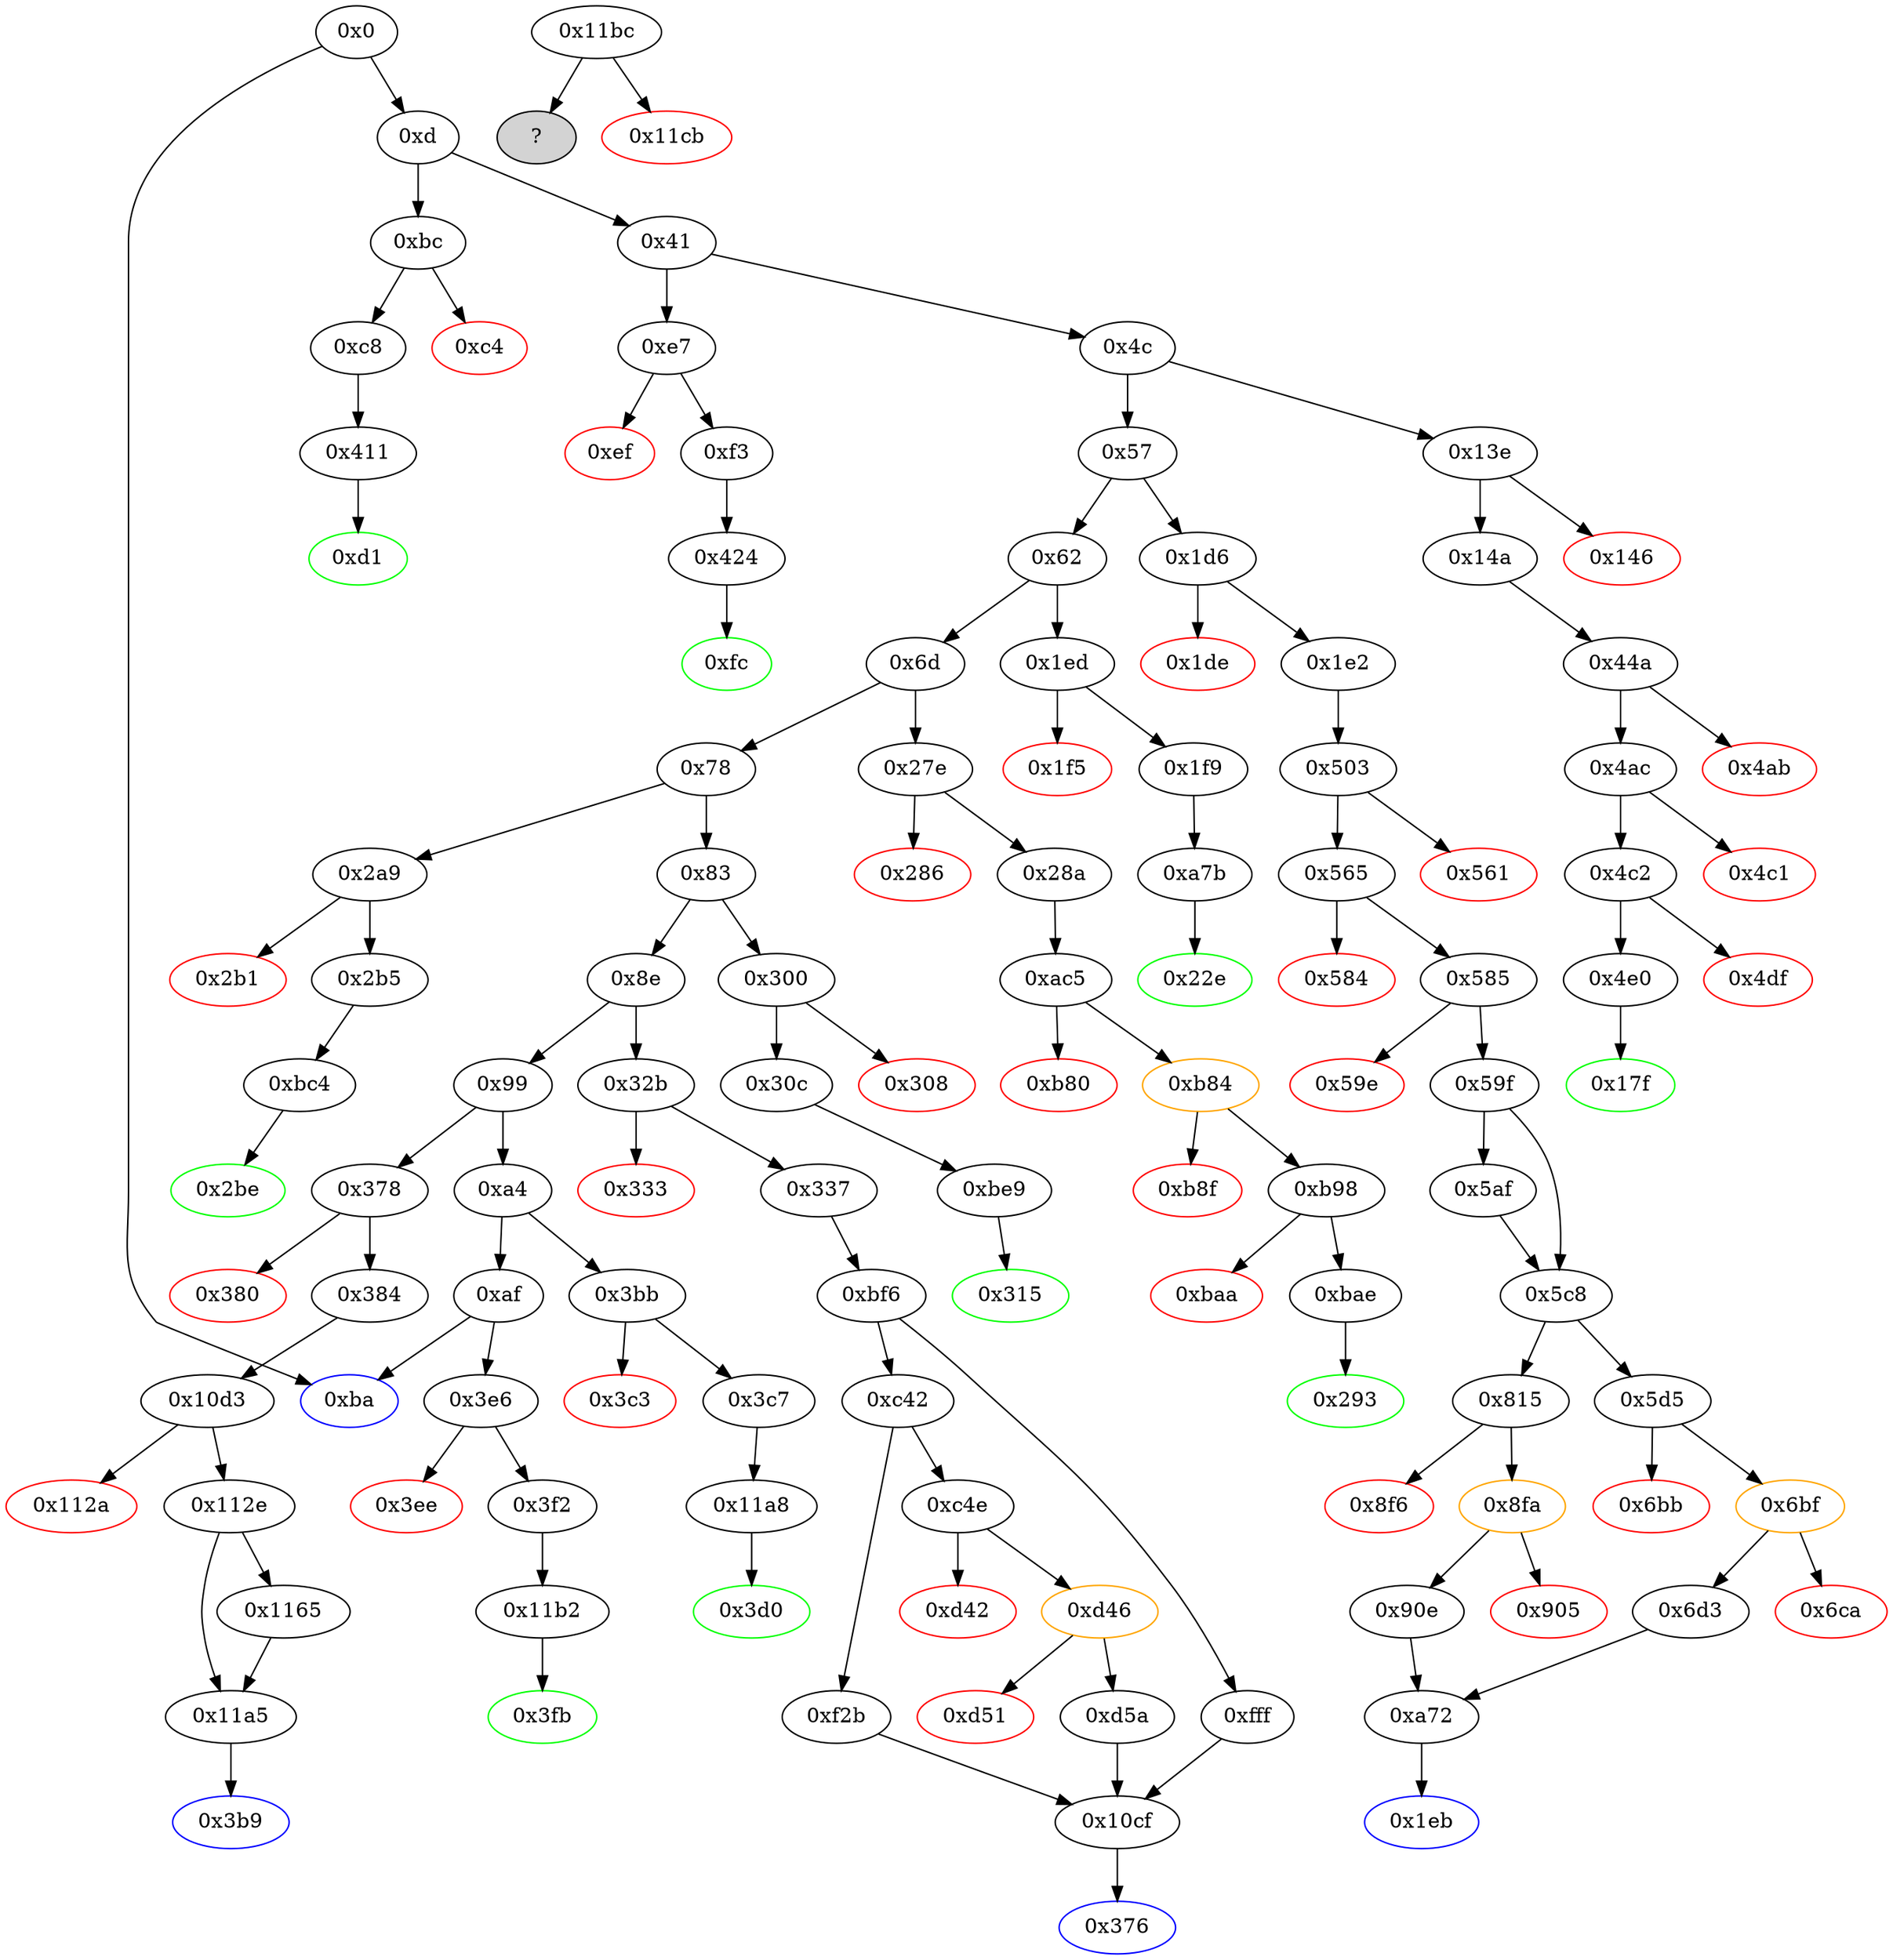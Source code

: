 strict digraph "" {
"0x337" [fillcolor=white, id="0x337", style=filled, tooltip="Block 0x337\n[0x337:0x375]\n---\nPredecessors: [0x32b]\nSuccessors: [0xbf6]\n---\n0x337 JUMPDEST\n0x338 POP\n0x339 PUSH2 0x376\n0x33c PUSH1 0x4\n0x33e DUP1\n0x33f CALLDATASIZE\n0x340 SUB\n0x341 DUP2\n0x342 ADD\n0x343 SWAP1\n0x344 DUP1\n0x345 DUP1\n0x346 CALLDATALOAD\n0x347 PUSH20 0xffffffffffffffffffffffffffffffffffffffff\n0x35c AND\n0x35d SWAP1\n0x35e PUSH1 0x20\n0x360 ADD\n0x361 SWAP1\n0x362 SWAP3\n0x363 SWAP2\n0x364 SWAP1\n0x365 DUP1\n0x366 CALLDATALOAD\n0x367 SWAP1\n0x368 PUSH1 0x20\n0x36a ADD\n0x36b SWAP1\n0x36c SWAP3\n0x36d SWAP2\n0x36e SWAP1\n0x36f POP\n0x370 POP\n0x371 POP\n0x372 PUSH2 0xbf6\n0x375 JUMP\n---\n0x337: JUMPDEST \n0x339: V193 = 0x376\n0x33c: V194 = 0x4\n0x33f: V195 = CALLDATASIZE\n0x340: V196 = SUB V195 0x4\n0x342: V197 = ADD 0x4 V196\n0x346: V198 = CALLDATALOAD 0x4\n0x347: V199 = 0xffffffffffffffffffffffffffffffffffffffff\n0x35c: V200 = AND 0xffffffffffffffffffffffffffffffffffffffff V198\n0x35e: V201 = 0x20\n0x360: V202 = ADD 0x20 0x4\n0x366: V203 = CALLDATALOAD 0x24\n0x368: V204 = 0x20\n0x36a: V205 = ADD 0x20 0x24\n0x372: V206 = 0xbf6\n0x375: JUMP 0xbf6\n---\nEntry stack: [V11, V189]\nStack pops: 1\nStack additions: [0x376, V200, V203]\nExit stack: [V11, 0x376, V200, V203]\n\nDef sites:\nV11: {0xd.0x35}\nV189: {0x32b.0x32c}\n"];
"?" [style=filled];
"0xbc" [fillcolor=white, id="0xbc", style=filled, tooltip="Block 0xbc\n[0xbc:0xc3]\n---\nPredecessors: [0xd]\nSuccessors: [0xc4, 0xc8]\n---\n0xbc JUMPDEST\n0xbd CALLVALUE\n0xbe DUP1\n0xbf ISZERO\n0xc0 PUSH2 0xc8\n0xc3 JUMPI\n---\n0xbc: JUMPDEST \n0xbd: V48 = CALLVALUE\n0xbf: V49 = ISZERO V48\n0xc0: V50 = 0xc8\n0xc3: JUMPI 0xc8 V49\n---\nEntry stack: [V11]\nStack pops: 0\nStack additions: [V48]\nExit stack: [V11, V48]\n\nDef sites:\nV11: {0xd.0x35}\n"];
"0xc8" [fillcolor=white, id="0xc8", style=filled, tooltip="Block 0xc8\n[0xc8:0xd0]\n---\nPredecessors: [0xbc]\nSuccessors: [0x411]\n---\n0xc8 JUMPDEST\n0xc9 POP\n0xca PUSH2 0xd1\n0xcd PUSH2 0x411\n0xd0 JUMP\n---\n0xc8: JUMPDEST \n0xca: V52 = 0xd1\n0xcd: V53 = 0x411\n0xd0: JUMP 0x411\n---\nEntry stack: [V11, V48]\nStack pops: 1\nStack additions: [0xd1]\nExit stack: [V11, 0xd1]\n\nDef sites:\nV11: {0xd.0x35}\nV48: {0xbc.0xbd}\n"];
"0xbc4" [fillcolor=white, id="0xbc4", style=filled, tooltip="Block 0xbc4\n[0xbc4:0xbe8]\n---\nPredecessors: [0x2b5]\nSuccessors: [0x2be]\n---\n0xbc4 JUMPDEST\n0xbc5 PUSH1 0x0\n0xbc7 DUP1\n0xbc8 SWAP1\n0xbc9 SLOAD\n0xbca SWAP1\n0xbcb PUSH2 0x100\n0xbce EXP\n0xbcf SWAP1\n0xbd0 DIV\n0xbd1 PUSH20 0xffffffffffffffffffffffffffffffffffffffff\n0xbe6 AND\n0xbe7 DUP2\n0xbe8 JUMP\n---\n0xbc4: JUMPDEST \n0xbc5: V708 = 0x0\n0xbc9: V709 = S[0x0]\n0xbcb: V710 = 0x100\n0xbce: V711 = EXP 0x100 0x0\n0xbd0: V712 = DIV V709 0x1\n0xbd1: V713 = 0xffffffffffffffffffffffffffffffffffffffff\n0xbe6: V714 = AND 0xffffffffffffffffffffffffffffffffffffffff V712\n0xbe8: JUMP 0x2be\n---\nEntry stack: [V11, 0x2be]\nStack pops: 1\nStack additions: [S0, V714]\nExit stack: [V11, 0x2be, V714]\n\nDef sites:\nV11: {0xd.0x35}\n0x2be: {0x2b5.0x2b7}\n"];
"0x308" [color=red, fillcolor=white, id="0x308", style=filled, tooltip="Block 0x308\n[0x308:0x30b]\n---\nPredecessors: [0x300]\nSuccessors: []\n---\n0x308 PUSH1 0x0\n0x30a DUP1\n0x30b REVERT\n---\n0x308: V179 = 0x0\n0x30b: REVERT 0x0 0x0\n---\nEntry stack: [V11, V176]\nStack pops: 0\nStack additions: []\nExit stack: [V11, V176]\n\nDef sites:\nV11: {0xd.0x35}\nV176: {0x300.0x301}\n"];
"0x11a8" [fillcolor=white, id="0x11a8", style=filled, tooltip="Block 0x11a8\n[0x11a8:0x11b1]\n---\nPredecessors: [0x3c7]\nSuccessors: [0x3d0]\n---\n0x11a8 JUMPDEST\n0x11a9 PUSH1 0x0\n0x11ab PUSH1 0x3\n0x11ad SLOAD\n0x11ae SWAP1\n0x11af POP\n0x11b0 SWAP1\n0x11b1 JUMP\n---\n0x11a8: JUMPDEST \n0x11a9: V990 = 0x0\n0x11ab: V991 = 0x3\n0x11ad: V992 = S[0x3]\n0x11b1: JUMP 0x3d0\n---\nEntry stack: [V11, 0x3d0]\nStack pops: 1\nStack additions: [V992]\nExit stack: [V11, V992]\n\nDef sites:\nV11: {0xd.0x35}\n0x3d0: {0x3c7.0x3c9}\n"];
"0xd46" [color=orange, fillcolor=white, id="0xd46", style=filled, tooltip="Block 0xd46\n[0xd46:0xd50]\n---\nPredecessors: [0xc4e]\nSuccessors: [0xd51, 0xd5a]\n---\n0xd46 JUMPDEST\n0xd47 POP\n0xd48 GAS\n0xd49 CALL\n0xd4a ISZERO\n0xd4b DUP1\n0xd4c ISZERO\n0xd4d PUSH2 0xd5a\n0xd50 JUMPI\n---\n0xd46: JUMPDEST \n0xd48: V789 = GAS\n0xd49: V790 = CALL V789 V754 0x0 V781 V782 V781 0x0\n0xd4a: V791 = ISZERO V790\n0xd4c: V792 = ISZERO V791\n0xd4d: V793 = 0xd5a\n0xd50: JUMPI 0xd5a V792\n---\nEntry stack: [V11, 0x376, V200, V203, V754, 0x23b872dd, V778, 0x0, V781, V782, V781, 0x0, V754, V785]\nStack pops: 7\nStack additions: [V791]\nExit stack: [V11, 0x376, V200, V203, V754, 0x23b872dd, V778, V791]\n\nDef sites:\nV11: {0xd.0x35}\n0x376: {0x337.0x339}\nV200: {0x337.0x35c}\nV203: {0x337.0x366}\nV754: {0xc4e.0xc86}\n0x23b872dd: {0xc4e.0xc87}\nV778: {0xc4e.0xd27}\n0x0: {0xc4e.0xd2d}\nV781: {0xc4e.0xd31}\nV782: {0xc4e.0xd34}\nV781: {0xc4e.0xd31}\n0x0: {0xc4e.0xd36}\nV754: {0xc4e.0xc86}\nV785: {0xc4e.0xd3b}\n"];
"0x4c2" [fillcolor=white, id="0x4c2", style=filled, tooltip="Block 0x4c2\n[0x4c2:0x4de]\n---\nPredecessors: [0x4ac]\nSuccessors: [0x4df, 0x4e0]\n---\n0x4c2 JUMPDEST\n0x4c3 DIV\n0x4c4 MUL\n0x4c5 SWAP3\n0x4c6 POP\n0x4c7 PUSH1 0x1\n0x4c9 SLOAD\n0x4ca PUSH1 0x2\n0x4cc SLOAD\n0x4cd SUB\n0x4ce SWAP2\n0x4cf POP\n0x4d0 DUP2\n0x4d1 DUP4\n0x4d2 DUP6\n0x4d3 PUSH1 0x1\n0x4d5 ADD\n0x4d6 SLOAD\n0x4d7 MUL\n0x4d8 DUP2\n0x4d9 ISZERO\n0x4da ISZERO\n0x4db PUSH2 0x4e0\n0x4de JUMPI\n---\n0x4c2: JUMPDEST \n0x4c3: V299 = DIV V295 V290\n0x4c4: V300 = MUL V299 V288\n0x4c7: V301 = 0x1\n0x4c9: V302 = S[0x1]\n0x4ca: V303 = 0x2\n0x4cc: V304 = S[0x2]\n0x4cd: V305 = SUB V304 V302\n0x4d3: V306 = 0x1\n0x4d5: V307 = ADD 0x1 V278\n0x4d6: V308 = S[V307]\n0x4d7: V309 = MUL V308 V300\n0x4d9: V310 = ISZERO V305\n0x4da: V311 = ISZERO V310\n0x4db: V312 = 0x4e0\n0x4de: JUMPI 0x4e0 V311\n---\nEntry stack: [V11, 0x17f, V89, 0x0, 0x0, 0x0, 0x0, V89, V278, 0x0, 0x0, 0x0, V288, V290, V295]\nStack pops: 7\nStack additions: [S6, V300, V305, S3, V305, V309]\nExit stack: [V11, 0x17f, V89, 0x0, 0x0, 0x0, 0x0, V89, V278, V300, V305, 0x0, V305, V309]\n\nDef sites:\nV11: {0xd.0x35}\n0x17f: {0x14a.0x14c}\nV89: {0x14a.0x16f}\n0x0: {0x44a.0x44b}\n0x0: {0x44a.0x44b}\n0x0: {0x44a.0x44e}\n0x0: {0x44a.0x44e}\nV89: {0x14a.0x16f}\nV278: {0x44a.0x49a}\n0x0: {0x44a.0x454}\n0x0: {0x44a.0x454}\n0x0: {0x44a.0x457}\nV288: {0x4ac.0x4af}\nV290: {0x4ac.0x4b2}\nV295: {0x4ac.0x4b9}\n"];
"0xd42" [color=red, fillcolor=white, id="0xd42", style=filled, tooltip="Block 0xd42\n[0xd42:0xd45]\n---\nPredecessors: [0xc4e]\nSuccessors: []\n---\n0xd42 PUSH1 0x0\n0xd44 DUP1\n0xd45 REVERT\n---\n0xd42: V788 = 0x0\n0xd45: REVERT 0x0 0x0\n---\nEntry stack: [V11, 0x376, V200, V203, V754, 0x23b872dd, V778, 0x0, V781, V782, V781, 0x0, V754, V785]\nStack pops: 0\nStack additions: []\nExit stack: [V11, 0x376, V200, V203, V754, 0x23b872dd, V778, 0x0, V781, V782, V781, 0x0, V754, V785]\n\nDef sites:\nV11: {0xd.0x35}\n0x376: {0x337.0x339}\nV200: {0x337.0x35c}\nV203: {0x337.0x366}\nV754: {0xc4e.0xc86}\n0x23b872dd: {0xc4e.0xc87}\nV778: {0xc4e.0xd27}\n0x0: {0xc4e.0xd2d}\nV781: {0xc4e.0xd31}\nV782: {0xc4e.0xd34}\nV781: {0xc4e.0xd31}\n0x0: {0xc4e.0xd36}\nV754: {0xc4e.0xc86}\nV785: {0xc4e.0xd3b}\n"];
"0x8f6" [color=red, fillcolor=white, id="0x8f6", style=filled, tooltip="Block 0x8f6\n[0x8f6:0x8f9]\n---\nPredecessors: [0x815]\nSuccessors: []\n---\n0x8f6 PUSH1 0x0\n0x8f8 DUP1\n0x8f9 REVERT\n---\n0x8f6: V557 = 0x0\n0x8f9: REVERT 0x0 0x0\n---\nEntry stack: [V11, 0x1eb, V324, V336, V348, V351, V362, V367, V372, V529, 0xa9059cbb, V547, 0x0, V550, V551, V550, 0x0, V529, V554]\nStack pops: 0\nStack additions: []\nExit stack: [V11, 0x1eb, V324, V336, V348, V351, V362, V367, V372, V529, 0xa9059cbb, V547, 0x0, V550, V551, V550, 0x0, V529, V554]\n\nDef sites:\nV11: {0xd.0x35}\n0x1eb: {0x1e2.0x1e4}\nV324: {0x503.0x50f}\nV336: {0x503.0x550}\nV348: {0x565.0x56a}\nV351: {0x565.0x571}\nV362: {0x585.0x587}\nV367: {0x585.0x590}\nV372: {0x59f.0x5a0}\nV529: {0x815.0x86e}\n0xa9059cbb: {0x815.0x86f}\nV547: {0x815.0x8dc}\n0x0: {0x815.0x8e1}\nV550: {0x815.0x8e5}\nV551: {0x815.0x8e8}\nV550: {0x815.0x8e5}\n0x0: {0x815.0x8ea}\nV529: {0x815.0x86e}\nV554: {0x815.0x8ef}\n"];
"0x83" [fillcolor=white, id="0x83", style=filled, tooltip="Block 0x83\n[0x83:0x8d]\n---\nPredecessors: [0x78]\nSuccessors: [0x8e, 0x300]\n---\n0x83 DUP1\n0x84 PUSH4 0xbe1c766b\n0x89 EQ\n0x8a PUSH2 0x300\n0x8d JUMPI\n---\n0x84: V33 = 0xbe1c766b\n0x89: V34 = EQ 0xbe1c766b V11\n0x8a: V35 = 0x300\n0x8d: JUMPI 0x300 V34\n---\nEntry stack: [V11]\nStack pops: 1\nStack additions: [S0]\nExit stack: [V11]\n\nDef sites:\nV11: {0xd.0x35}\n"];
"0x6d" [fillcolor=white, id="0x6d", style=filled, tooltip="Block 0x6d\n[0x6d:0x77]\n---\nPredecessors: [0x62]\nSuccessors: [0x78, 0x27e]\n---\n0x6d DUP1\n0x6e PUSH4 0x82b2e257\n0x73 EQ\n0x74 PUSH2 0x27e\n0x77 JUMPI\n---\n0x6e: V27 = 0x82b2e257\n0x73: V28 = EQ 0x82b2e257 V11\n0x74: V29 = 0x27e\n0x77: JUMPI 0x27e V28\n---\nEntry stack: [V11]\nStack pops: 1\nStack additions: [S0]\nExit stack: [V11]\n\nDef sites:\nV11: {0xd.0x35}\n"];
"0x32b" [fillcolor=white, id="0x32b", style=filled, tooltip="Block 0x32b\n[0x32b:0x332]\n---\nPredecessors: [0x8e]\nSuccessors: [0x333, 0x337]\n---\n0x32b JUMPDEST\n0x32c CALLVALUE\n0x32d DUP1\n0x32e ISZERO\n0x32f PUSH2 0x337\n0x332 JUMPI\n---\n0x32b: JUMPDEST \n0x32c: V189 = CALLVALUE\n0x32e: V190 = ISZERO V189\n0x32f: V191 = 0x337\n0x332: JUMPI 0x337 V190\n---\nEntry stack: [V11]\nStack pops: 0\nStack additions: [V189]\nExit stack: [V11, V189]\n\nDef sites:\nV11: {0xd.0x35}\n"];
"0xfc" [color=green, fillcolor=white, id="0xfc", style=filled, tooltip="Block 0xfc\n[0xfc:0x13d]\n---\nPredecessors: [0x424]\nSuccessors: []\n---\n0xfc JUMPDEST\n0xfd PUSH1 0x40\n0xff MLOAD\n0x100 DUP1\n0x101 DUP3\n0x102 PUSH20 0xffffffffffffffffffffffffffffffffffffffff\n0x117 AND\n0x118 PUSH20 0xffffffffffffffffffffffffffffffffffffffff\n0x12d AND\n0x12e DUP2\n0x12f MSTORE\n0x130 PUSH1 0x20\n0x132 ADD\n0x133 SWAP2\n0x134 POP\n0x135 POP\n0x136 PUSH1 0x40\n0x138 MLOAD\n0x139 DUP1\n0x13a SWAP2\n0x13b SUB\n0x13c SWAP1\n0x13d RETURN\n---\n0xfc: JUMPDEST \n0xfd: V67 = 0x40\n0xff: V68 = M[0x40]\n0x102: V69 = 0xffffffffffffffffffffffffffffffffffffffff\n0x117: V70 = AND 0xffffffffffffffffffffffffffffffffffffffff V261\n0x118: V71 = 0xffffffffffffffffffffffffffffffffffffffff\n0x12d: V72 = AND 0xffffffffffffffffffffffffffffffffffffffff V70\n0x12f: M[V68] = V72\n0x130: V73 = 0x20\n0x132: V74 = ADD 0x20 V68\n0x136: V75 = 0x40\n0x138: V76 = M[0x40]\n0x13b: V77 = SUB V74 V76\n0x13d: RETURN V76 V77\n---\nEntry stack: [V11, 0xfc, V261]\nStack pops: 1\nStack additions: []\nExit stack: [V11, 0xfc]\n\nDef sites:\nV11: {0xd.0x35}\n0xfc: {0xf3.0xf5}\nV261: {0x424.0x447}\n"];
"0xf2b" [fillcolor=white, id="0xf2b", style=filled, tooltip="Block 0xf2b\n[0xf2b:0xffe]\n---\nPredecessors: [0xc42]\nSuccessors: [0x10cf]\n---\n0xf2b JUMPDEST\n0xf2c PUSH32 0x2251facc7f9ab4ddc0bb6c48432c41c898ef9c97d360bfa64266b6127a7e0ac8\n0xf4d CALLER\n0xf4e PUSH1 0x1\n0xf50 PUSH1 0x40\n0xf52 MLOAD\n0xf53 DUP1\n0xf54 DUP4\n0xf55 PUSH20 0xffffffffffffffffffffffffffffffffffffffff\n0xf6a AND\n0xf6b PUSH20 0xffffffffffffffffffffffffffffffffffffffff\n0xf80 AND\n0xf81 DUP2\n0xf82 MSTORE\n0xf83 PUSH1 0x20\n0xf85 ADD\n0xf86 DUP3\n0xf87 ISZERO\n0xf88 ISZERO\n0xf89 ISZERO\n0xf8a ISZERO\n0xf8b DUP2\n0xf8c MSTORE\n0xf8d PUSH1 0x20\n0xf8f ADD\n0xf90 DUP1\n0xf91 PUSH1 0x20\n0xf93 ADD\n0xf94 DUP3\n0xf95 DUP2\n0xf96 SUB\n0xf97 DUP3\n0xf98 MSTORE\n0xf99 PUSH1 0x2e\n0xf9b DUP2\n0xf9c MSTORE\n0xf9d PUSH1 0x20\n0xf9f ADD\n0xfa0 DUP1\n0xfa1 PUSH32 0xe8bdace585a5e5a4b1e8b4a52c424542e680bbe9878fe5b7b2e7bb8fe585a8e9\n0xfc2 DUP2\n0xfc3 MSTORE\n0xfc4 PUSH1 0x20\n0xfc6 ADD\n0xfc7 PUSH32 0x83a8e58f91e8a18ce5ae8ce6af95000000000000000000000000000000000000\n0xfe8 DUP2\n0xfe9 MSTORE\n0xfea POP\n0xfeb PUSH1 0x40\n0xfed ADD\n0xfee SWAP4\n0xfef POP\n0xff0 POP\n0xff1 POP\n0xff2 POP\n0xff3 PUSH1 0x40\n0xff5 MLOAD\n0xff6 DUP1\n0xff7 SWAP2\n0xff8 SUB\n0xff9 SWAP1\n0xffa LOG1\n0xffb PUSH2 0x10cf\n0xffe JUMP\n---\n0xf2b: JUMPDEST \n0xf2c: V887 = 0x2251facc7f9ab4ddc0bb6c48432c41c898ef9c97d360bfa64266b6127a7e0ac8\n0xf4d: V888 = CALLER\n0xf4e: V889 = 0x1\n0xf50: V890 = 0x40\n0xf52: V891 = M[0x40]\n0xf55: V892 = 0xffffffffffffffffffffffffffffffffffffffff\n0xf6a: V893 = AND 0xffffffffffffffffffffffffffffffffffffffff V888\n0xf6b: V894 = 0xffffffffffffffffffffffffffffffffffffffff\n0xf80: V895 = AND 0xffffffffffffffffffffffffffffffffffffffff V893\n0xf82: M[V891] = V895\n0xf83: V896 = 0x20\n0xf85: V897 = ADD 0x20 V891\n0xf87: V898 = ISZERO 0x1\n0xf88: V899 = ISZERO 0x0\n0xf89: V900 = ISZERO 0x1\n0xf8a: V901 = ISZERO 0x0\n0xf8c: M[V897] = 0x1\n0xf8d: V902 = 0x20\n0xf8f: V903 = ADD 0x20 V897\n0xf91: V904 = 0x20\n0xf93: V905 = ADD 0x20 V903\n0xf96: V906 = SUB V905 V891\n0xf98: M[V903] = V906\n0xf99: V907 = 0x2e\n0xf9c: M[V905] = 0x2e\n0xf9d: V908 = 0x20\n0xf9f: V909 = ADD 0x20 V905\n0xfa1: V910 = 0xe8bdace585a5e5a4b1e8b4a52c424542e680bbe9878fe5b7b2e7bb8fe585a8e9\n0xfc3: M[V909] = 0xe8bdace585a5e5a4b1e8b4a52c424542e680bbe9878fe5b7b2e7bb8fe585a8e9\n0xfc4: V911 = 0x20\n0xfc6: V912 = ADD 0x20 V909\n0xfc7: V913 = 0x83a8e58f91e8a18ce5ae8ce6af95000000000000000000000000000000000000\n0xfe9: M[V912] = 0x83a8e58f91e8a18ce5ae8ce6af95000000000000000000000000000000000000\n0xfeb: V914 = 0x40\n0xfed: V915 = ADD 0x40 V909\n0xff3: V916 = 0x40\n0xff5: V917 = M[0x40]\n0xff8: V918 = SUB V915 V917\n0xffa: LOG V917 V918 0x2251facc7f9ab4ddc0bb6c48432c41c898ef9c97d360bfa64266b6127a7e0ac8\n0xffb: V919 = 0x10cf\n0xffe: JUMP 0x10cf\n---\nEntry stack: [V11, 0x376, V200, V203]\nStack pops: 0\nStack additions: []\nExit stack: [V11, 0x376, V200, V203]\n\nDef sites:\nV11: {0xd.0x35}\n0x376: {0x337.0x339}\nV200: {0x337.0x35c}\nV203: {0x337.0x366}\n"];
"0x0" [fillcolor=white, id="0x0", style=filled, tooltip="Block 0x0\n[0x0:0xc]\n---\nPredecessors: []\nSuccessors: [0xd, 0xba]\n---\n0x0 PUSH1 0x80\n0x2 PUSH1 0x40\n0x4 MSTORE\n0x5 PUSH1 0x4\n0x7 CALLDATASIZE\n0x8 LT\n0x9 PUSH2 0xba\n0xc JUMPI\n---\n0x0: V0 = 0x80\n0x2: V1 = 0x40\n0x4: M[0x40] = 0x80\n0x5: V2 = 0x4\n0x7: V3 = CALLDATASIZE\n0x8: V4 = LT V3 0x4\n0x9: V5 = 0xba\n0xc: JUMPI 0xba V4\n---\nEntry stack: []\nStack pops: 0\nStack additions: []\nExit stack: []\n\nDef sites:\n"];
"0x22e" [color=green, fillcolor=white, id="0x22e", style=filled, tooltip="Block 0x22e\n[0x22e:0x27d]\n---\nPredecessors: [0xa7b]\nSuccessors: []\n---\n0x22e JUMPDEST\n0x22f PUSH1 0x40\n0x231 MLOAD\n0x232 DUP1\n0x233 DUP5\n0x234 PUSH20 0xffffffffffffffffffffffffffffffffffffffff\n0x249 AND\n0x24a PUSH20 0xffffffffffffffffffffffffffffffffffffffff\n0x25f AND\n0x260 DUP2\n0x261 MSTORE\n0x262 PUSH1 0x20\n0x264 ADD\n0x265 DUP4\n0x266 DUP2\n0x267 MSTORE\n0x268 PUSH1 0x20\n0x26a ADD\n0x26b DUP3\n0x26c DUP2\n0x26d MSTORE\n0x26e PUSH1 0x20\n0x270 ADD\n0x271 SWAP4\n0x272 POP\n0x273 POP\n0x274 POP\n0x275 POP\n0x276 PUSH1 0x40\n0x278 MLOAD\n0x279 DUP1\n0x27a SWAP2\n0x27b SUB\n0x27c SWAP1\n0x27d RETURN\n---\n0x22e: JUMPDEST \n0x22f: V131 = 0x40\n0x231: V132 = M[0x40]\n0x234: V133 = 0xffffffffffffffffffffffffffffffffffffffff\n0x249: V134 = AND 0xffffffffffffffffffffffffffffffffffffffff V643\n0x24a: V135 = 0xffffffffffffffffffffffffffffffffffffffff\n0x25f: V136 = AND 0xffffffffffffffffffffffffffffffffffffffff V134\n0x261: M[V132] = V136\n0x262: V137 = 0x20\n0x264: V138 = ADD 0x20 V132\n0x267: M[V138] = V646\n0x268: V139 = 0x20\n0x26a: V140 = ADD 0x20 V138\n0x26d: M[V140] = V649\n0x26e: V141 = 0x20\n0x270: V142 = ADD 0x20 V140\n0x276: V143 = 0x40\n0x278: V144 = M[0x40]\n0x27b: V145 = SUB V142 V144\n0x27d: RETURN V144 V145\n---\nEntry stack: [V11, 0x22e, V643, V646, V649]\nStack pops: 3\nStack additions: []\nExit stack: [V11, 0x22e]\n\nDef sites:\nV11: {0xd.0x35}\n0x22e: {0x1f9.0x1fb}\nV643: {0xa7b.0xab4}\nV646: {0xa7b.0xaba}\nV649: {0xa7b.0xac0}\n"];
"0xbae" [fillcolor=white, id="0xbae", style=filled, tooltip="Block 0xbae\n[0xbae:0xbc3]\n---\nPredecessors: [0xb98]\nSuccessors: [0x293]\n---\n0xbae JUMPDEST\n0xbaf DUP2\n0xbb0 ADD\n0xbb1 SWAP1\n0xbb2 DUP1\n0xbb3 DUP1\n0xbb4 MLOAD\n0xbb5 SWAP1\n0xbb6 PUSH1 0x20\n0xbb8 ADD\n0xbb9 SWAP1\n0xbba SWAP3\n0xbbb SWAP2\n0xbbc SWAP1\n0xbbd POP\n0xbbe POP\n0xbbf POP\n0xbc0 SWAP1\n0xbc1 POP\n0xbc2 SWAP1\n0xbc3 JUMP\n---\n0xbae: JUMPDEST \n0xbb0: V704 = ADD V697 V698\n0xbb4: V705 = M[V697]\n0xbb6: V706 = 0x20\n0xbb8: V707 = ADD 0x20 V697\n0xbc3: JUMP 0x293\n---\nEntry stack: [V11, 0x293, 0x0, V697, V698]\nStack pops: 4\nStack additions: [V705]\nExit stack: [V11, V705]\n\nDef sites:\nV11: {0xd.0x35}\n0x293: {0x28a.0x28c}\n0x0: {0xac5.0xac6}\nV697: {0xb98.0xb9f}\nV698: {0xb98.0xba0}\n"];
"0x503" [fillcolor=white, id="0x503", style=filled, tooltip="Block 0x503\n[0x503:0x560]\n---\nPredecessors: [0x1e2]\nSuccessors: [0x561, 0x565]\n---\n0x503 JUMPDEST\n0x504 PUSH1 0x0\n0x506 DUP1\n0x507 PUSH1 0x0\n0x509 DUP1\n0x50a PUSH1 0x0\n0x50c DUP1\n0x50d PUSH1 0x0\n0x50f CALLER\n0x510 SWAP7\n0x511 POP\n0x512 PUSH1 0x7\n0x514 PUSH1 0x0\n0x516 DUP9\n0x517 PUSH20 0xffffffffffffffffffffffffffffffffffffffff\n0x52c AND\n0x52d PUSH20 0xffffffffffffffffffffffffffffffffffffffff\n0x542 AND\n0x543 DUP2\n0x544 MSTORE\n0x545 PUSH1 0x20\n0x547 ADD\n0x548 SWAP1\n0x549 DUP2\n0x54a MSTORE\n0x54b PUSH1 0x20\n0x54d ADD\n0x54e PUSH1 0x0\n0x550 SHA3\n0x551 SWAP6\n0x552 POP\n0x553 PUSH1 0x0\n0x555 DUP7\n0x556 PUSH1 0x1\n0x558 ADD\n0x559 SLOAD\n0x55a GT\n0x55b ISZERO\n0x55c ISZERO\n0x55d PUSH2 0x565\n0x560 JUMPI\n---\n0x503: JUMPDEST \n0x504: V320 = 0x0\n0x507: V321 = 0x0\n0x50a: V322 = 0x0\n0x50d: V323 = 0x0\n0x50f: V324 = CALLER\n0x512: V325 = 0x7\n0x514: V326 = 0x0\n0x517: V327 = 0xffffffffffffffffffffffffffffffffffffffff\n0x52c: V328 = AND 0xffffffffffffffffffffffffffffffffffffffff V324\n0x52d: V329 = 0xffffffffffffffffffffffffffffffffffffffff\n0x542: V330 = AND 0xffffffffffffffffffffffffffffffffffffffff V328\n0x544: M[0x0] = V330\n0x545: V331 = 0x20\n0x547: V332 = ADD 0x20 0x0\n0x54a: M[0x20] = 0x7\n0x54b: V333 = 0x20\n0x54d: V334 = ADD 0x20 0x20\n0x54e: V335 = 0x0\n0x550: V336 = SHA3 0x0 0x40\n0x553: V337 = 0x0\n0x556: V338 = 0x1\n0x558: V339 = ADD 0x1 V336\n0x559: V340 = S[V339]\n0x55a: V341 = GT V340 0x0\n0x55b: V342 = ISZERO V341\n0x55c: V343 = ISZERO V342\n0x55d: V344 = 0x565\n0x560: JUMPI 0x565 V343\n---\nEntry stack: [V11, 0x1eb]\nStack pops: 0\nStack additions: [V324, V336, 0x0, 0x0, 0x0, 0x0, 0x0]\nExit stack: [V11, 0x1eb, V324, V336, 0x0, 0x0, 0x0, 0x0, 0x0]\n\nDef sites:\nV11: {0xd.0x35}\n0x1eb: {0x1e2.0x1e4}\n"];
"0x3b9" [color=blue, fillcolor=white, id="0x3b9", style=filled, tooltip="Block 0x3b9\n[0x3b9:0x3ba]\n---\nPredecessors: [0x11a5]\nSuccessors: []\n---\n0x3b9 JUMPDEST\n0x3ba STOP\n---\n0x3b9: JUMPDEST \n0x3ba: STOP \n---\nEntry stack: [V11]\nStack pops: 0\nStack additions: []\nExit stack: [V11]\n\nDef sites:\nV11: {0xd.0x35}\n"];
"0x1de" [color=red, fillcolor=white, id="0x1de", style=filled, tooltip="Block 0x1de\n[0x1de:0x1e1]\n---\nPredecessors: [0x1d6]\nSuccessors: []\n---\n0x1de PUSH1 0x0\n0x1e0 DUP1\n0x1e1 REVERT\n---\n0x1de: V113 = 0x0\n0x1e1: REVERT 0x0 0x0\n---\nEntry stack: [V11, V110]\nStack pops: 0\nStack additions: []\nExit stack: [V11, V110]\n\nDef sites:\nV11: {0xd.0x35}\nV110: {0x1d6.0x1d7}\n"];
"0x2b1" [color=red, fillcolor=white, id="0x2b1", style=filled, tooltip="Block 0x2b1\n[0x2b1:0x2b4]\n---\nPredecessors: [0x2a9]\nSuccessors: []\n---\n0x2b1 PUSH1 0x0\n0x2b3 DUP1\n0x2b4 REVERT\n---\n0x2b1: V162 = 0x0\n0x2b4: REVERT 0x0 0x0\n---\nEntry stack: [V11, V159]\nStack pops: 0\nStack additions: []\nExit stack: [V11, V159]\n\nDef sites:\nV11: {0xd.0x35}\nV159: {0x2a9.0x2aa}\n"];
"0x3e6" [fillcolor=white, id="0x3e6", style=filled, tooltip="Block 0x3e6\n[0x3e6:0x3ed]\n---\nPredecessors: [0xaf]\nSuccessors: [0x3ee, 0x3f2]\n---\n0x3e6 JUMPDEST\n0x3e7 CALLVALUE\n0x3e8 DUP1\n0x3e9 ISZERO\n0x3ea PUSH2 0x3f2\n0x3ed JUMPI\n---\n0x3e6: JUMPDEST \n0x3e7: V235 = CALLVALUE\n0x3e9: V236 = ISZERO V235\n0x3ea: V237 = 0x3f2\n0x3ed: JUMPI 0x3f2 V236\n---\nEntry stack: [V11]\nStack pops: 0\nStack additions: [V235]\nExit stack: [V11, V235]\n\nDef sites:\nV11: {0xd.0x35}\n"];
"0x3f2" [fillcolor=white, id="0x3f2", style=filled, tooltip="Block 0x3f2\n[0x3f2:0x3fa]\n---\nPredecessors: [0x3e6]\nSuccessors: [0x11b2]\n---\n0x3f2 JUMPDEST\n0x3f3 POP\n0x3f4 PUSH2 0x3fb\n0x3f7 PUSH2 0x11b2\n0x3fa JUMP\n---\n0x3f2: JUMPDEST \n0x3f4: V239 = 0x3fb\n0x3f7: V240 = 0x11b2\n0x3fa: JUMP 0x11b2\n---\nEntry stack: [V11, V235]\nStack pops: 1\nStack additions: [0x3fb]\nExit stack: [V11, 0x3fb]\n\nDef sites:\nV11: {0xd.0x35}\nV235: {0x3e6.0x3e7}\n"];
"0x3ee" [color=red, fillcolor=white, id="0x3ee", style=filled, tooltip="Block 0x3ee\n[0x3ee:0x3f1]\n---\nPredecessors: [0x3e6]\nSuccessors: []\n---\n0x3ee PUSH1 0x0\n0x3f0 DUP1\n0x3f1 REVERT\n---\n0x3ee: V238 = 0x0\n0x3f1: REVERT 0x0 0x0\n---\nEntry stack: [V11, V235]\nStack pops: 0\nStack additions: []\nExit stack: [V11, V235]\n\nDef sites:\nV11: {0xd.0x35}\nV235: {0x3e6.0x3e7}\n"];
"0x27e" [fillcolor=white, id="0x27e", style=filled, tooltip="Block 0x27e\n[0x27e:0x285]\n---\nPredecessors: [0x6d]\nSuccessors: [0x286, 0x28a]\n---\n0x27e JUMPDEST\n0x27f CALLVALUE\n0x280 DUP1\n0x281 ISZERO\n0x282 PUSH2 0x28a\n0x285 JUMPI\n---\n0x27e: JUMPDEST \n0x27f: V146 = CALLVALUE\n0x281: V147 = ISZERO V146\n0x282: V148 = 0x28a\n0x285: JUMPI 0x28a V147\n---\nEntry stack: [V11]\nStack pops: 0\nStack additions: [V146]\nExit stack: [V11, V146]\n\nDef sites:\nV11: {0xd.0x35}\n"];
"0xba" [color=blue, fillcolor=white, id="0xba", style=filled, tooltip="Block 0xba\n[0xba:0xbb]\n---\nPredecessors: [0x0, 0xaf]\nSuccessors: []\n---\n0xba JUMPDEST\n0xbb STOP\n---\n0xba: JUMPDEST \n0xbb: STOP \n---\nEntry stack: [V11]\nStack pops: 0\nStack additions: []\nExit stack: [V11]\n\nDef sites:\nV11: {0xd.0x35}\n"];
"0x4ac" [fillcolor=white, id="0x4ac", style=filled, tooltip="Block 0x4ac\n[0x4ac:0x4c0]\n---\nPredecessors: [0x44a]\nSuccessors: [0x4c1, 0x4c2]\n---\n0x4ac JUMPDEST\n0x4ad PUSH1 0x4\n0x4af SLOAD\n0x4b0 PUSH1 0x6\n0x4b2 SLOAD\n0x4b3 DUP6\n0x4b4 PUSH1 0x2\n0x4b6 ADD\n0x4b7 SLOAD\n0x4b8 TIMESTAMP\n0x4b9 SUB\n0x4ba DUP2\n0x4bb ISZERO\n0x4bc ISZERO\n0x4bd PUSH2 0x4c2\n0x4c0 JUMPI\n---\n0x4ac: JUMPDEST \n0x4ad: V287 = 0x4\n0x4af: V288 = S[0x4]\n0x4b0: V289 = 0x6\n0x4b2: V290 = S[0x6]\n0x4b4: V291 = 0x2\n0x4b6: V292 = ADD 0x2 V278\n0x4b7: V293 = S[V292]\n0x4b8: V294 = TIMESTAMP\n0x4b9: V295 = SUB V294 V293\n0x4bb: V296 = ISZERO V290\n0x4bc: V297 = ISZERO V296\n0x4bd: V298 = 0x4c2\n0x4c0: JUMPI 0x4c2 V297\n---\nEntry stack: [V11, 0x17f, V89, 0x0, 0x0, 0x0, 0x0, V89, V278, 0x0, 0x0, 0x0]\nStack pops: 4\nStack additions: [S3, S2, S1, S0, V288, V290, V295]\nExit stack: [V11, 0x17f, V89, 0x0, 0x0, 0x0, 0x0, V89, V278, 0x0, 0x0, 0x0, V288, V290, V295]\n\nDef sites:\nV11: {0xd.0x35}\n0x17f: {0x14a.0x14c}\nV89: {0x14a.0x16f}\n0x0: {0x44a.0x44b}\n0x0: {0x44a.0x44b}\n0x0: {0x44a.0x44e}\n0x0: {0x44a.0x44e}\nV89: {0x14a.0x16f}\nV278: {0x44a.0x49a}\n0x0: {0x44a.0x454}\n0x0: {0x44a.0x454}\n0x0: {0x44a.0x457}\n"];
"0x90e" [fillcolor=white, id="0x90e", style=filled, tooltip="Block 0x90e\n[0x90e:0xa71]\n---\nPredecessors: [0x8fa]\nSuccessors: [0xa72]\n---\n0x90e JUMPDEST\n0x90f POP\n0x910 POP\n0x911 POP\n0x912 POP\n0x913 PUSH1 0x0\n0x915 PUSH1 0x7\n0x917 PUSH1 0x0\n0x919 DUP10\n0x91a PUSH20 0xffffffffffffffffffffffffffffffffffffffff\n0x92f AND\n0x930 PUSH20 0xffffffffffffffffffffffffffffffffffffffff\n0x945 AND\n0x946 DUP2\n0x947 MSTORE\n0x948 PUSH1 0x20\n0x94a ADD\n0x94b SWAP1\n0x94c DUP2\n0x94d MSTORE\n0x94e PUSH1 0x20\n0x950 ADD\n0x951 PUSH1 0x0\n0x953 SHA3\n0x954 PUSH1 0x1\n0x956 ADD\n0x957 DUP2\n0x958 SWAP1\n0x959 SSTORE\n0x95a POP\n0x95b PUSH1 0x0\n0x95d PUSH1 0x7\n0x95f PUSH1 0x0\n0x961 DUP10\n0x962 PUSH20 0xffffffffffffffffffffffffffffffffffffffff\n0x977 AND\n0x978 PUSH20 0xffffffffffffffffffffffffffffffffffffffff\n0x98d AND\n0x98e DUP2\n0x98f MSTORE\n0x990 PUSH1 0x20\n0x992 ADD\n0x993 SWAP1\n0x994 DUP2\n0x995 MSTORE\n0x996 PUSH1 0x20\n0x998 ADD\n0x999 PUSH1 0x0\n0x99b SHA3\n0x99c PUSH1 0x2\n0x99e ADD\n0x99f DUP2\n0x9a0 SWAP1\n0x9a1 SSTORE\n0x9a2 POP\n0x9a3 PUSH32 0x2251facc7f9ab4ddc0bb6c48432c41c898ef9c97d360bfa64266b6127a7e0ac8\n0x9c4 DUP8\n0x9c5 PUSH1 0x1\n0x9c7 PUSH1 0x40\n0x9c9 MLOAD\n0x9ca DUP1\n0x9cb DUP4\n0x9cc PUSH20 0xffffffffffffffffffffffffffffffffffffffff\n0x9e1 AND\n0x9e2 PUSH20 0xffffffffffffffffffffffffffffffffffffffff\n0x9f7 AND\n0x9f8 DUP2\n0x9f9 MSTORE\n0x9fa PUSH1 0x20\n0x9fc ADD\n0x9fd DUP3\n0x9fe ISZERO\n0x9ff ISZERO\n0xa00 ISZERO\n0xa01 ISZERO\n0xa02 DUP2\n0xa03 MSTORE\n0xa04 PUSH1 0x20\n0xa06 ADD\n0xa07 DUP1\n0xa08 PUSH1 0x20\n0xa0a ADD\n0xa0b DUP3\n0xa0c DUP2\n0xa0d SUB\n0xa0e DUP3\n0xa0f MSTORE\n0xa10 PUSH1 0x2a\n0xa12 DUP2\n0xa13 MSTORE\n0xa14 PUSH1 0x20\n0xa16 ADD\n0xa17 DUP1\n0xa18 PUSH32 0x424542e680bbe9878fe5b7b2e7bb8fe58f91e8a18ce5ae8ce6af95efbc8ce58f\n0xa39 DUP2\n0xa3a MSTORE\n0xa3b PUSH1 0x20\n0xa3d ADD\n0xa3e PUSH32 0x96e59b9ee69cace9879100000000000000000000000000000000000000000000\n0xa5f DUP2\n0xa60 MSTORE\n0xa61 POP\n0xa62 PUSH1 0x40\n0xa64 ADD\n0xa65 SWAP4\n0xa66 POP\n0xa67 POP\n0xa68 POP\n0xa69 POP\n0xa6a PUSH1 0x40\n0xa6c MLOAD\n0xa6d DUP1\n0xa6e SWAP2\n0xa6f SUB\n0xa70 SWAP1\n0xa71 LOG1\n---\n0x90e: JUMPDEST \n0x913: V567 = 0x0\n0x915: V568 = 0x7\n0x917: V569 = 0x0\n0x91a: V570 = 0xffffffffffffffffffffffffffffffffffffffff\n0x92f: V571 = AND 0xffffffffffffffffffffffffffffffffffffffff V324\n0x930: V572 = 0xffffffffffffffffffffffffffffffffffffffff\n0x945: V573 = AND 0xffffffffffffffffffffffffffffffffffffffff V571\n0x947: M[0x0] = V573\n0x948: V574 = 0x20\n0x94a: V575 = ADD 0x20 0x0\n0x94d: M[0x20] = 0x7\n0x94e: V576 = 0x20\n0x950: V577 = ADD 0x20 0x20\n0x951: V578 = 0x0\n0x953: V579 = SHA3 0x0 0x40\n0x954: V580 = 0x1\n0x956: V581 = ADD 0x1 V579\n0x959: S[V581] = 0x0\n0x95b: V582 = 0x0\n0x95d: V583 = 0x7\n0x95f: V584 = 0x0\n0x962: V585 = 0xffffffffffffffffffffffffffffffffffffffff\n0x977: V586 = AND 0xffffffffffffffffffffffffffffffffffffffff V324\n0x978: V587 = 0xffffffffffffffffffffffffffffffffffffffff\n0x98d: V588 = AND 0xffffffffffffffffffffffffffffffffffffffff V586\n0x98f: M[0x0] = V588\n0x990: V589 = 0x20\n0x992: V590 = ADD 0x20 0x0\n0x995: M[0x20] = 0x7\n0x996: V591 = 0x20\n0x998: V592 = ADD 0x20 0x20\n0x999: V593 = 0x0\n0x99b: V594 = SHA3 0x0 0x40\n0x99c: V595 = 0x2\n0x99e: V596 = ADD 0x2 V594\n0x9a1: S[V596] = 0x0\n0x9a3: V597 = 0x2251facc7f9ab4ddc0bb6c48432c41c898ef9c97d360bfa64266b6127a7e0ac8\n0x9c5: V598 = 0x1\n0x9c7: V599 = 0x40\n0x9c9: V600 = M[0x40]\n0x9cc: V601 = 0xffffffffffffffffffffffffffffffffffffffff\n0x9e1: V602 = AND 0xffffffffffffffffffffffffffffffffffffffff V324\n0x9e2: V603 = 0xffffffffffffffffffffffffffffffffffffffff\n0x9f7: V604 = AND 0xffffffffffffffffffffffffffffffffffffffff V602\n0x9f9: M[V600] = V604\n0x9fa: V605 = 0x20\n0x9fc: V606 = ADD 0x20 V600\n0x9fe: V607 = ISZERO 0x1\n0x9ff: V608 = ISZERO 0x0\n0xa00: V609 = ISZERO 0x1\n0xa01: V610 = ISZERO 0x0\n0xa03: M[V606] = 0x1\n0xa04: V611 = 0x20\n0xa06: V612 = ADD 0x20 V606\n0xa08: V613 = 0x20\n0xa0a: V614 = ADD 0x20 V612\n0xa0d: V615 = SUB V614 V600\n0xa0f: M[V612] = V615\n0xa10: V616 = 0x2a\n0xa13: M[V614] = 0x2a\n0xa14: V617 = 0x20\n0xa16: V618 = ADD 0x20 V614\n0xa18: V619 = 0x424542e680bbe9878fe5b7b2e7bb8fe58f91e8a18ce5ae8ce6af95efbc8ce58f\n0xa3a: M[V618] = 0x424542e680bbe9878fe5b7b2e7bb8fe58f91e8a18ce5ae8ce6af95efbc8ce58f\n0xa3b: V620 = 0x20\n0xa3d: V621 = ADD 0x20 V618\n0xa3e: V622 = 0x96e59b9ee69cace9879100000000000000000000000000000000000000000000\n0xa60: M[V621] = 0x96e59b9ee69cace9879100000000000000000000000000000000000000000000\n0xa62: V623 = 0x40\n0xa64: V624 = ADD 0x40 V618\n0xa6a: V625 = 0x40\n0xa6c: V626 = M[0x40]\n0xa6f: V627 = SUB V624 V626\n0xa71: LOG V626 V627 0x2251facc7f9ab4ddc0bb6c48432c41c898ef9c97d360bfa64266b6127a7e0ac8\n---\nEntry stack: [V11, 0x1eb, V324, V336, V348, V351, V362, V367, V372, V529, 0xa9059cbb, V547, V560]\nStack pops: 11\nStack additions: [S10, S9, S8, S7, S6, S5, S4]\nExit stack: [V11, 0x1eb, V324, V336, V348, V351, V362, V367, V372]\n\nDef sites:\nV11: {0xd.0x35}\n0x1eb: {0x1e2.0x1e4}\nV324: {0x503.0x50f}\nV336: {0x503.0x550}\nV348: {0x565.0x56a}\nV351: {0x565.0x571}\nV362: {0x585.0x587}\nV367: {0x585.0x590}\nV372: {0x59f.0x5a0}\nV529: {0x815.0x86e}\n0xa9059cbb: {0x815.0x86f}\nV547: {0x815.0x8dc}\nV560: {0x8fa.0x8fe}\n"];
"0xb8f" [color=red, fillcolor=white, id="0xb8f", style=filled, tooltip="Block 0xb8f\n[0xb8f:0xb97]\n---\nPredecessors: [0xb84]\nSuccessors: []\n---\n0xb8f RETURNDATASIZE\n0xb90 PUSH1 0x0\n0xb92 DUP1\n0xb93 RETURNDATACOPY\n0xb94 RETURNDATASIZE\n0xb95 PUSH1 0x0\n0xb97 REVERT\n---\n0xb8f: V692 = RETURNDATASIZE\n0xb90: V693 = 0x0\n0xb93: RETURNDATACOPY 0x0 0x0 V692\n0xb94: V694 = RETURNDATASIZE\n0xb95: V695 = 0x0\n0xb97: REVERT 0x0 V694\n---\nEntry stack: [V11, 0x293, 0x0, V660, 0x70a08231, V676, V689]\nStack pops: 0\nStack additions: []\nExit stack: [V11, 0x293, 0x0, V660, 0x70a08231, V676, V689]\n\nDef sites:\nV11: {0xd.0x35}\n0x293: {0x28a.0x28c}\n0x0: {0xac5.0xac6}\nV660: {0xac5.0xb00}\n0x70a08231: {0xac5.0xb01}\nV676: {0xac5.0xb67}\nV689: {0xb84.0xb88}\n"];
"0x11a5" [fillcolor=white, id="0x11a5", style=filled, tooltip="Block 0x11a5\n[0x11a5:0x11a7]\n---\nPredecessors: [0x112e, 0x1165]\nSuccessors: [0x3b9]\n---\n0x11a5 JUMPDEST\n0x11a6 POP\n0x11a7 JUMP\n---\n0x11a5: JUMPDEST \n0x11a7: JUMP 0x3b9\n---\nEntry stack: [V11, 0x3b9, V218]\nStack pops: 2\nStack additions: []\nExit stack: [V11]\n\nDef sites:\nV11: {0xd.0x35}\n0x3b9: {0x384.0x386}\nV218: {0x384.0x3a9}\n"];
"0x13e" [fillcolor=white, id="0x13e", style=filled, tooltip="Block 0x13e\n[0x13e:0x145]\n---\nPredecessors: [0x4c]\nSuccessors: [0x146, 0x14a]\n---\n0x13e JUMPDEST\n0x13f CALLVALUE\n0x140 DUP1\n0x141 ISZERO\n0x142 PUSH2 0x14a\n0x145 JUMPI\n---\n0x13e: JUMPDEST \n0x13f: V78 = CALLVALUE\n0x141: V79 = ISZERO V78\n0x142: V80 = 0x14a\n0x145: JUMPI 0x14a V79\n---\nEntry stack: [V11]\nStack pops: 0\nStack additions: [V78]\nExit stack: [V11, V78]\n\nDef sites:\nV11: {0xd.0x35}\n"];
"0x4ab" [color=red, fillcolor=white, id="0x4ab", style=filled, tooltip="Block 0x4ab\n[0x4ab:0x4ab]\n---\nPredecessors: [0x44a]\nSuccessors: []\n---\n0x4ab INVALID\n---\n0x4ab: INVALID \n---\nEntry stack: [V11, 0x17f, V89, 0x0, 0x0, 0x0, 0x0, V89, V278, 0x0, 0x0, 0x0]\nStack pops: 0\nStack additions: []\nExit stack: [V11, 0x17f, V89, 0x0, 0x0, 0x0, 0x0, V89, V278, 0x0, 0x0, 0x0]\n\nDef sites:\nV11: {0xd.0x35}\n0x17f: {0x14a.0x14c}\nV89: {0x14a.0x16f}\n0x0: {0x44a.0x44b}\n0x0: {0x44a.0x44b}\n0x0: {0x44a.0x44e}\n0x0: {0x44a.0x44e}\nV89: {0x14a.0x16f}\nV278: {0x44a.0x49a}\n0x0: {0x44a.0x454}\n0x0: {0x44a.0x454}\n0x0: {0x44a.0x457}\n"];
"0x1ed" [fillcolor=white, id="0x1ed", style=filled, tooltip="Block 0x1ed\n[0x1ed:0x1f4]\n---\nPredecessors: [0x62]\nSuccessors: [0x1f5, 0x1f9]\n---\n0x1ed JUMPDEST\n0x1ee CALLVALUE\n0x1ef DUP1\n0x1f0 ISZERO\n0x1f1 PUSH2 0x1f9\n0x1f4 JUMPI\n---\n0x1ed: JUMPDEST \n0x1ee: V116 = CALLVALUE\n0x1f0: V117 = ISZERO V116\n0x1f1: V118 = 0x1f9\n0x1f4: JUMPI 0x1f9 V117\n---\nEntry stack: [V11]\nStack pops: 0\nStack additions: [V116]\nExit stack: [V11, V116]\n\nDef sites:\nV11: {0xd.0x35}\n"];
"0xd5a" [fillcolor=white, id="0xd5a", style=filled, tooltip="Block 0xd5a\n[0xd5a:0xf2a]\n---\nPredecessors: [0xd46]\nSuccessors: [0x10cf]\n---\n0xd5a JUMPDEST\n0xd5b POP\n0xd5c POP\n0xd5d POP\n0xd5e POP\n0xd5f DUP2\n0xd60 PUSH1 0x7\n0xd62 PUSH1 0x0\n0xd64 DUP5\n0xd65 PUSH20 0xffffffffffffffffffffffffffffffffffffffff\n0xd7a AND\n0xd7b PUSH20 0xffffffffffffffffffffffffffffffffffffffff\n0xd90 AND\n0xd91 DUP2\n0xd92 MSTORE\n0xd93 PUSH1 0x20\n0xd95 ADD\n0xd96 SWAP1\n0xd97 DUP2\n0xd98 MSTORE\n0xd99 PUSH1 0x20\n0xd9b ADD\n0xd9c PUSH1 0x0\n0xd9e SHA3\n0xd9f PUSH1 0x0\n0xda1 ADD\n0xda2 PUSH1 0x0\n0xda4 PUSH2 0x100\n0xda7 EXP\n0xda8 DUP2\n0xda9 SLOAD\n0xdaa DUP2\n0xdab PUSH20 0xffffffffffffffffffffffffffffffffffffffff\n0xdc0 MUL\n0xdc1 NOT\n0xdc2 AND\n0xdc3 SWAP1\n0xdc4 DUP4\n0xdc5 PUSH20 0xffffffffffffffffffffffffffffffffffffffff\n0xdda AND\n0xddb MUL\n0xddc OR\n0xddd SWAP1\n0xdde SSTORE\n0xddf POP\n0xde0 DUP1\n0xde1 PUSH1 0x7\n0xde3 PUSH1 0x0\n0xde5 DUP5\n0xde6 PUSH20 0xffffffffffffffffffffffffffffffffffffffff\n0xdfb AND\n0xdfc PUSH20 0xffffffffffffffffffffffffffffffffffffffff\n0xe11 AND\n0xe12 DUP2\n0xe13 MSTORE\n0xe14 PUSH1 0x20\n0xe16 ADD\n0xe17 SWAP1\n0xe18 DUP2\n0xe19 MSTORE\n0xe1a PUSH1 0x20\n0xe1c ADD\n0xe1d PUSH1 0x0\n0xe1f SHA3\n0xe20 PUSH1 0x1\n0xe22 ADD\n0xe23 DUP2\n0xe24 SWAP1\n0xe25 SSTORE\n0xe26 POP\n0xe27 TIMESTAMP\n0xe28 PUSH1 0x7\n0xe2a PUSH1 0x0\n0xe2c DUP5\n0xe2d PUSH20 0xffffffffffffffffffffffffffffffffffffffff\n0xe42 AND\n0xe43 PUSH20 0xffffffffffffffffffffffffffffffffffffffff\n0xe58 AND\n0xe59 DUP2\n0xe5a MSTORE\n0xe5b PUSH1 0x20\n0xe5d ADD\n0xe5e SWAP1\n0xe5f DUP2\n0xe60 MSTORE\n0xe61 PUSH1 0x20\n0xe63 ADD\n0xe64 PUSH1 0x0\n0xe66 SHA3\n0xe67 PUSH1 0x2\n0xe69 ADD\n0xe6a DUP2\n0xe6b SWAP1\n0xe6c SSTORE\n0xe6d POP\n0xe6e DUP1\n0xe6f PUSH1 0x3\n0xe71 PUSH1 0x0\n0xe73 DUP3\n0xe74 DUP3\n0xe75 SLOAD\n0xe76 ADD\n0xe77 SWAP3\n0xe78 POP\n0xe79 POP\n0xe7a DUP2\n0xe7b SWAP1\n0xe7c SSTORE\n0xe7d POP\n0xe7e PUSH32 0x2251facc7f9ab4ddc0bb6c48432c41c898ef9c97d360bfa64266b6127a7e0ac8\n0xe9f CALLER\n0xea0 PUSH1 0x1\n0xea2 PUSH1 0x40\n0xea4 MLOAD\n0xea5 DUP1\n0xea6 DUP4\n0xea7 PUSH20 0xffffffffffffffffffffffffffffffffffffffff\n0xebc AND\n0xebd PUSH20 0xffffffffffffffffffffffffffffffffffffffff\n0xed2 AND\n0xed3 DUP2\n0xed4 MSTORE\n0xed5 PUSH1 0x20\n0xed7 ADD\n0xed8 DUP3\n0xed9 ISZERO\n0xeda ISZERO\n0xedb ISZERO\n0xedc ISZERO\n0xedd DUP2\n0xede MSTORE\n0xedf PUSH1 0x20\n0xee1 ADD\n0xee2 DUP1\n0xee3 PUSH1 0x20\n0xee5 ADD\n0xee6 DUP3\n0xee7 DUP2\n0xee8 SUB\n0xee9 DUP3\n0xeea MSTORE\n0xeeb PUSH1 0xc\n0xeed DUP2\n0xeee MSTORE\n0xeef PUSH1 0x20\n0xef1 ADD\n0xef2 DUP1\n0xef3 PUSH32 0xe8bdace585a5e68890e58a9f0000000000000000000000000000000000000000\n0xf14 DUP2\n0xf15 MSTORE\n0xf16 POP\n0xf17 PUSH1 0x20\n0xf19 ADD\n0xf1a SWAP4\n0xf1b POP\n0xf1c POP\n0xf1d POP\n0xf1e POP\n0xf1f PUSH1 0x40\n0xf21 MLOAD\n0xf22 DUP1\n0xf23 SWAP2\n0xf24 SUB\n0xf25 SWAP1\n0xf26 LOG1\n0xf27 PUSH2 0x10cf\n0xf2a JUMP\n---\n0xd5a: JUMPDEST \n0xd60: V798 = 0x7\n0xd62: V799 = 0x0\n0xd65: V800 = 0xffffffffffffffffffffffffffffffffffffffff\n0xd7a: V801 = AND 0xffffffffffffffffffffffffffffffffffffffff V200\n0xd7b: V802 = 0xffffffffffffffffffffffffffffffffffffffff\n0xd90: V803 = AND 0xffffffffffffffffffffffffffffffffffffffff V801\n0xd92: M[0x0] = V803\n0xd93: V804 = 0x20\n0xd95: V805 = ADD 0x20 0x0\n0xd98: M[0x20] = 0x7\n0xd99: V806 = 0x20\n0xd9b: V807 = ADD 0x20 0x20\n0xd9c: V808 = 0x0\n0xd9e: V809 = SHA3 0x0 0x40\n0xd9f: V810 = 0x0\n0xda1: V811 = ADD 0x0 V809\n0xda2: V812 = 0x0\n0xda4: V813 = 0x100\n0xda7: V814 = EXP 0x100 0x0\n0xda9: V815 = S[V811]\n0xdab: V816 = 0xffffffffffffffffffffffffffffffffffffffff\n0xdc0: V817 = MUL 0xffffffffffffffffffffffffffffffffffffffff 0x1\n0xdc1: V818 = NOT 0xffffffffffffffffffffffffffffffffffffffff\n0xdc2: V819 = AND 0xffffffffffffffffffffffff0000000000000000000000000000000000000000 V815\n0xdc5: V820 = 0xffffffffffffffffffffffffffffffffffffffff\n0xdda: V821 = AND 0xffffffffffffffffffffffffffffffffffffffff V200\n0xddb: V822 = MUL V821 0x1\n0xddc: V823 = OR V822 V819\n0xdde: S[V811] = V823\n0xde1: V824 = 0x7\n0xde3: V825 = 0x0\n0xde6: V826 = 0xffffffffffffffffffffffffffffffffffffffff\n0xdfb: V827 = AND 0xffffffffffffffffffffffffffffffffffffffff V200\n0xdfc: V828 = 0xffffffffffffffffffffffffffffffffffffffff\n0xe11: V829 = AND 0xffffffffffffffffffffffffffffffffffffffff V827\n0xe13: M[0x0] = V829\n0xe14: V830 = 0x20\n0xe16: V831 = ADD 0x20 0x0\n0xe19: M[0x20] = 0x7\n0xe1a: V832 = 0x20\n0xe1c: V833 = ADD 0x20 0x20\n0xe1d: V834 = 0x0\n0xe1f: V835 = SHA3 0x0 0x40\n0xe20: V836 = 0x1\n0xe22: V837 = ADD 0x1 V835\n0xe25: S[V837] = V203\n0xe27: V838 = TIMESTAMP\n0xe28: V839 = 0x7\n0xe2a: V840 = 0x0\n0xe2d: V841 = 0xffffffffffffffffffffffffffffffffffffffff\n0xe42: V842 = AND 0xffffffffffffffffffffffffffffffffffffffff V200\n0xe43: V843 = 0xffffffffffffffffffffffffffffffffffffffff\n0xe58: V844 = AND 0xffffffffffffffffffffffffffffffffffffffff V842\n0xe5a: M[0x0] = V844\n0xe5b: V845 = 0x20\n0xe5d: V846 = ADD 0x20 0x0\n0xe60: M[0x20] = 0x7\n0xe61: V847 = 0x20\n0xe63: V848 = ADD 0x20 0x20\n0xe64: V849 = 0x0\n0xe66: V850 = SHA3 0x0 0x40\n0xe67: V851 = 0x2\n0xe69: V852 = ADD 0x2 V850\n0xe6c: S[V852] = V838\n0xe6f: V853 = 0x3\n0xe71: V854 = 0x0\n0xe75: V855 = S[0x3]\n0xe76: V856 = ADD V855 V203\n0xe7c: S[0x3] = V856\n0xe7e: V857 = 0x2251facc7f9ab4ddc0bb6c48432c41c898ef9c97d360bfa64266b6127a7e0ac8\n0xe9f: V858 = CALLER\n0xea0: V859 = 0x1\n0xea2: V860 = 0x40\n0xea4: V861 = M[0x40]\n0xea7: V862 = 0xffffffffffffffffffffffffffffffffffffffff\n0xebc: V863 = AND 0xffffffffffffffffffffffffffffffffffffffff V858\n0xebd: V864 = 0xffffffffffffffffffffffffffffffffffffffff\n0xed2: V865 = AND 0xffffffffffffffffffffffffffffffffffffffff V863\n0xed4: M[V861] = V865\n0xed5: V866 = 0x20\n0xed7: V867 = ADD 0x20 V861\n0xed9: V868 = ISZERO 0x1\n0xeda: V869 = ISZERO 0x0\n0xedb: V870 = ISZERO 0x1\n0xedc: V871 = ISZERO 0x0\n0xede: M[V867] = 0x1\n0xedf: V872 = 0x20\n0xee1: V873 = ADD 0x20 V867\n0xee3: V874 = 0x20\n0xee5: V875 = ADD 0x20 V873\n0xee8: V876 = SUB V875 V861\n0xeea: M[V873] = V876\n0xeeb: V877 = 0xc\n0xeee: M[V875] = 0xc\n0xeef: V878 = 0x20\n0xef1: V879 = ADD 0x20 V875\n0xef3: V880 = 0xe8bdace585a5e68890e58a9f0000000000000000000000000000000000000000\n0xf15: M[V879] = 0xe8bdace585a5e68890e58a9f0000000000000000000000000000000000000000\n0xf17: V881 = 0x20\n0xf19: V882 = ADD 0x20 V879\n0xf1f: V883 = 0x40\n0xf21: V884 = M[0x40]\n0xf24: V885 = SUB V882 V884\n0xf26: LOG V884 V885 0x2251facc7f9ab4ddc0bb6c48432c41c898ef9c97d360bfa64266b6127a7e0ac8\n0xf27: V886 = 0x10cf\n0xf2a: JUMP 0x10cf\n---\nEntry stack: [V11, 0x376, V200, V203, V754, 0x23b872dd, V778, V791]\nStack pops: 6\nStack additions: [S5, S4]\nExit stack: [V11, 0x376, V200, V203]\n\nDef sites:\nV11: {0xd.0x35}\n0x376: {0x337.0x339}\nV200: {0x337.0x35c}\nV203: {0x337.0x366}\nV754: {0xc4e.0xc86}\n0x23b872dd: {0xc4e.0xc87}\nV778: {0xc4e.0xd27}\nV791: {0xd46.0xd4a}\n"];
"0x3c3" [color=red, fillcolor=white, id="0x3c3", style=filled, tooltip="Block 0x3c3\n[0x3c3:0x3c6]\n---\nPredecessors: [0x3bb]\nSuccessors: []\n---\n0x3c3 PUSH1 0x0\n0x3c5 DUP1\n0x3c6 REVERT\n---\n0x3c3: V225 = 0x0\n0x3c6: REVERT 0x0 0x0\n---\nEntry stack: [V11, V222]\nStack pops: 0\nStack additions: []\nExit stack: [V11, V222]\n\nDef sites:\nV11: {0xd.0x35}\nV222: {0x3bb.0x3bc}\n"];
"0xbe9" [fillcolor=white, id="0xbe9", style=filled, tooltip="Block 0xbe9\n[0xbe9:0xbf5]\n---\nPredecessors: [0x30c]\nSuccessors: [0x315]\n---\n0xbe9 JUMPDEST\n0xbea PUSH1 0x0\n0xbec PUSH1 0x8\n0xbee DUP1\n0xbef SLOAD\n0xbf0 SWAP1\n0xbf1 POP\n0xbf2 SWAP1\n0xbf3 POP\n0xbf4 SWAP1\n0xbf5 JUMP\n---\n0xbe9: JUMPDEST \n0xbea: V715 = 0x0\n0xbec: V716 = 0x8\n0xbef: V717 = S[0x8]\n0xbf5: JUMP 0x315\n---\nEntry stack: [V11, 0x315]\nStack pops: 1\nStack additions: [V717]\nExit stack: [V11, V717]\n\nDef sites:\nV11: {0xd.0x35}\n0x315: {0x30c.0x30e}\n"];
"0xf3" [fillcolor=white, id="0xf3", style=filled, tooltip="Block 0xf3\n[0xf3:0xfb]\n---\nPredecessors: [0xe7]\nSuccessors: [0x424]\n---\n0xf3 JUMPDEST\n0xf4 POP\n0xf5 PUSH2 0xfc\n0xf8 PUSH2 0x424\n0xfb JUMP\n---\n0xf3: JUMPDEST \n0xf5: V65 = 0xfc\n0xf8: V66 = 0x424\n0xfb: JUMP 0x424\n---\nEntry stack: [V11, V61]\nStack pops: 1\nStack additions: [0xfc]\nExit stack: [V11, 0xfc]\n\nDef sites:\nV11: {0xd.0x35}\nV61: {0xe7.0xe8}\n"];
"0x585" [fillcolor=white, id="0x585", style=filled, tooltip="Block 0x585\n[0x585:0x59d]\n---\nPredecessors: [0x565]\nSuccessors: [0x59e, 0x59f]\n---\n0x585 JUMPDEST\n0x586 DIV\n0x587 MUL\n0x588 SWAP3\n0x589 POP\n0x58a PUSH1 0x1\n0x58c SLOAD\n0x58d PUSH1 0x2\n0x58f SLOAD\n0x590 SUB\n0x591 SWAP2\n0x592 POP\n0x593 DUP2\n0x594 DUP4\n0x595 DUP6\n0x596 MUL\n0x597 DUP2\n0x598 ISZERO\n0x599 ISZERO\n0x59a PUSH2 0x59f\n0x59d JUMPI\n---\n0x585: JUMPDEST \n0x586: V361 = DIV V357 V355\n0x587: V362 = MUL V361 V353\n0x58a: V363 = 0x1\n0x58c: V364 = S[0x1]\n0x58d: V365 = 0x2\n0x58f: V366 = S[0x2]\n0x590: V367 = SUB V366 V364\n0x596: V368 = MUL V351 V362\n0x598: V369 = ISZERO V367\n0x599: V370 = ISZERO V369\n0x59a: V371 = 0x59f\n0x59d: JUMPI 0x59f V370\n---\nEntry stack: [V11, 0x1eb, V324, V336, V348, V351, 0x0, 0x0, 0x0, V353, V355, V357]\nStack pops: 7\nStack additions: [S6, V362, V367, S3, V367, V368]\nExit stack: [V11, 0x1eb, V324, V336, V348, V351, V362, V367, 0x0, V367, V368]\n\nDef sites:\nV11: {0xd.0x35}\n0x1eb: {0x1e2.0x1e4}\nV324: {0x503.0x50f}\nV336: {0x503.0x550}\nV348: {0x565.0x56a}\nV351: {0x565.0x571}\n0x0: {0x503.0x50a}\n0x0: {0x503.0x50a}\n0x0: {0x503.0x50d}\nV353: {0x565.0x576}\nV355: {0x565.0x579}\nV357: {0x565.0x57c}\n"];
"0x11bc" [fillcolor=white, id="0x11bc", style=filled, tooltip="Block 0x11bc\n[0x11bc:0x11ca]\n---\nPredecessors: []\nSuccessors: [0x11cb]\nHas unresolved jump.\n---\n0x11bc STOP\n0x11bd LOG1\n0x11be PUSH6 0x627a7a723058\n0x11c5 SHA3\n0x11c6 MISSING 0xcb\n0x11c7 NUMBER\n0x11c8 MISSING 0xb7\n0x11c9 MISSING 0xeb\n0x11ca JUMPI\n---\n0x11bc: STOP \n0x11bd: LOG S0 S1 S2\n0x11be: V996 = 0x627a7a723058\n0x11c5: V997 = SHA3 0x627a7a723058 S3\n0x11c6: MISSING 0xcb\n0x11c7: V998 = NUMBER\n0x11c8: MISSING 0xb7\n0x11c9: MISSING 0xeb\n0x11ca: JUMPI S0 S1\n---\nEntry stack: []\nStack pops: 0\nStack additions: [V997, V998]\nExit stack: []\n\nDef sites:\n"];
"0x561" [color=red, fillcolor=white, id="0x561", style=filled, tooltip="Block 0x561\n[0x561:0x564]\n---\nPredecessors: [0x503]\nSuccessors: []\n---\n0x561 PUSH1 0x0\n0x563 DUP1\n0x564 REVERT\n---\n0x561: V345 = 0x0\n0x564: REVERT 0x0 0x0\n---\nEntry stack: [V11, 0x1eb, V324, V336, 0x0, 0x0, 0x0, 0x0, 0x0]\nStack pops: 0\nStack additions: []\nExit stack: [V11, 0x1eb, V324, V336, 0x0, 0x0, 0x0, 0x0, 0x0]\n\nDef sites:\nV11: {0xd.0x35}\n0x1eb: {0x1e2.0x1e4}\nV324: {0x503.0x50f}\nV336: {0x503.0x550}\n0x0: {0x503.0x507}\n0x0: {0x503.0x507}\n0x0: {0x503.0x50a}\n0x0: {0x503.0x50a}\n0x0: {0x503.0x50d}\n"];
"0xac5" [fillcolor=white, id="0xac5", style=filled, tooltip="Block 0xac5\n[0xac5:0xb7f]\n---\nPredecessors: [0x28a]\nSuccessors: [0xb80, 0xb84]\n---\n0xac5 JUMPDEST\n0xac6 PUSH1 0x0\n0xac8 PUSH1 0x5\n0xaca PUSH1 0x0\n0xacc SWAP1\n0xacd SLOAD\n0xace SWAP1\n0xacf PUSH2 0x100\n0xad2 EXP\n0xad3 SWAP1\n0xad4 DIV\n0xad5 PUSH20 0xffffffffffffffffffffffffffffffffffffffff\n0xaea AND\n0xaeb PUSH20 0xffffffffffffffffffffffffffffffffffffffff\n0xb00 AND\n0xb01 PUSH4 0x70a08231\n0xb06 ADDRESS\n0xb07 PUSH1 0x40\n0xb09 MLOAD\n0xb0a DUP3\n0xb0b PUSH4 0xffffffff\n0xb10 AND\n0xb11 PUSH29 0x100000000000000000000000000000000000000000000000000000000\n0xb2f MUL\n0xb30 DUP2\n0xb31 MSTORE\n0xb32 PUSH1 0x4\n0xb34 ADD\n0xb35 DUP1\n0xb36 DUP3\n0xb37 PUSH20 0xffffffffffffffffffffffffffffffffffffffff\n0xb4c AND\n0xb4d PUSH20 0xffffffffffffffffffffffffffffffffffffffff\n0xb62 AND\n0xb63 DUP2\n0xb64 MSTORE\n0xb65 PUSH1 0x20\n0xb67 ADD\n0xb68 SWAP2\n0xb69 POP\n0xb6a POP\n0xb6b PUSH1 0x20\n0xb6d PUSH1 0x40\n0xb6f MLOAD\n0xb70 DUP1\n0xb71 DUP4\n0xb72 SUB\n0xb73 DUP2\n0xb74 PUSH1 0x0\n0xb76 DUP8\n0xb77 DUP1\n0xb78 EXTCODESIZE\n0xb79 ISZERO\n0xb7a DUP1\n0xb7b ISZERO\n0xb7c PUSH2 0xb84\n0xb7f JUMPI\n---\n0xac5: JUMPDEST \n0xac6: V650 = 0x0\n0xac8: V651 = 0x5\n0xaca: V652 = 0x0\n0xacd: V653 = S[0x5]\n0xacf: V654 = 0x100\n0xad2: V655 = EXP 0x100 0x0\n0xad4: V656 = DIV V653 0x1\n0xad5: V657 = 0xffffffffffffffffffffffffffffffffffffffff\n0xaea: V658 = AND 0xffffffffffffffffffffffffffffffffffffffff V656\n0xaeb: V659 = 0xffffffffffffffffffffffffffffffffffffffff\n0xb00: V660 = AND 0xffffffffffffffffffffffffffffffffffffffff V658\n0xb01: V661 = 0x70a08231\n0xb06: V662 = ADDRESS\n0xb07: V663 = 0x40\n0xb09: V664 = M[0x40]\n0xb0b: V665 = 0xffffffff\n0xb10: V666 = AND 0xffffffff 0x70a08231\n0xb11: V667 = 0x100000000000000000000000000000000000000000000000000000000\n0xb2f: V668 = MUL 0x100000000000000000000000000000000000000000000000000000000 0x70a08231\n0xb31: M[V664] = 0x70a0823100000000000000000000000000000000000000000000000000000000\n0xb32: V669 = 0x4\n0xb34: V670 = ADD 0x4 V664\n0xb37: V671 = 0xffffffffffffffffffffffffffffffffffffffff\n0xb4c: V672 = AND 0xffffffffffffffffffffffffffffffffffffffff V662\n0xb4d: V673 = 0xffffffffffffffffffffffffffffffffffffffff\n0xb62: V674 = AND 0xffffffffffffffffffffffffffffffffffffffff V672\n0xb64: M[V670] = V674\n0xb65: V675 = 0x20\n0xb67: V676 = ADD 0x20 V670\n0xb6b: V677 = 0x20\n0xb6d: V678 = 0x40\n0xb6f: V679 = M[0x40]\n0xb72: V680 = SUB V676 V679\n0xb74: V681 = 0x0\n0xb78: V682 = EXTCODESIZE V660\n0xb79: V683 = ISZERO V682\n0xb7b: V684 = ISZERO V683\n0xb7c: V685 = 0xb84\n0xb7f: JUMPI 0xb84 V684\n---\nEntry stack: [V11, 0x293]\nStack pops: 0\nStack additions: [0x0, V660, 0x70a08231, V676, 0x20, V679, V680, V679, 0x0, V660, V683]\nExit stack: [V11, 0x293, 0x0, V660, 0x70a08231, V676, 0x20, V679, V680, V679, 0x0, V660, V683]\n\nDef sites:\nV11: {0xd.0x35}\n0x293: {0x28a.0x28c}\n"];
"0x1eb" [color=blue, fillcolor=white, id="0x1eb", style=filled, tooltip="Block 0x1eb\n[0x1eb:0x1ec]\n---\nPredecessors: [0xa72]\nSuccessors: []\n---\n0x1eb JUMPDEST\n0x1ec STOP\n---\n0x1eb: JUMPDEST \n0x1ec: STOP \n---\nEntry stack: [V11]\nStack pops: 0\nStack additions: []\nExit stack: [V11]\n\nDef sites:\nV11: {0xd.0x35}\n"];
"0x4e0" [fillcolor=white, id="0x4e0", style=filled, tooltip="Block 0x4e0\n[0x4e0:0x502]\n---\nPredecessors: [0x4c2]\nSuccessors: [0x17f]\n---\n0x4e0 JUMPDEST\n0x4e1 DIV\n0x4e2 SWAP1\n0x4e3 POP\n0x4e4 DUP5\n0x4e5 DUP5\n0x4e6 PUSH1 0x2\n0x4e8 ADD\n0x4e9 SLOAD\n0x4ea DUP6\n0x4eb PUSH1 0x1\n0x4ed ADD\n0x4ee SLOAD\n0x4ef DUP4\n0x4f0 SWAP9\n0x4f1 POP\n0x4f2 SWAP9\n0x4f3 POP\n0x4f4 SWAP9\n0x4f5 POP\n0x4f6 SWAP9\n0x4f7 POP\n0x4f8 POP\n0x4f9 POP\n0x4fa POP\n0x4fb POP\n0x4fc POP\n0x4fd SWAP2\n0x4fe SWAP4\n0x4ff POP\n0x500 SWAP2\n0x501 SWAP4\n0x502 JUMP\n---\n0x4e0: JUMPDEST \n0x4e1: V313 = DIV V309 V305\n0x4e6: V314 = 0x2\n0x4e8: V315 = ADD 0x2 V278\n0x4e9: V316 = S[V315]\n0x4eb: V317 = 0x1\n0x4ed: V318 = ADD 0x1 V278\n0x4ee: V319 = S[V318]\n0x502: JUMP 0x17f\n---\nEntry stack: [V11, 0x17f, V89, 0x0, 0x0, 0x0, 0x0, V89, V278, V300, V305, 0x0, V305, V309]\nStack pops: 13\nStack additions: [S6, V316, V319, V313]\nExit stack: [V11, V89, V316, V319, V313]\n\nDef sites:\nV11: {0xd.0x35}\n0x17f: {0x14a.0x14c}\nV89: {0x14a.0x16f}\n0x0: {0x44a.0x44b}\n0x0: {0x44a.0x44b}\n0x0: {0x44a.0x44e}\n0x0: {0x44a.0x44e}\nV89: {0x14a.0x16f}\nV278: {0x44a.0x49a}\nV300: {0x4c2.0x4c4}\nV305: {0x4c2.0x4cd}\n0x0: {0x44a.0x457}\nV305: {0x4c2.0x4cd}\nV309: {0x4c2.0x4d7}\n"];
"0x11cb" [color=red, fillcolor=white, id="0x11cb", style=filled, tooltip="Block 0x11cb\n[0x11cb:0x11e7]\n---\nPredecessors: [0x11bc]\nSuccessors: []\n---\n0x11cb PUSH25 0xe484954e124b11722a75b253c028748062e6cb73f413758d34\n0x11e5 MSTORE\n0x11e6 STOP\n0x11e7 MISSING 0x29\n---\n0x11cb: V999 = 0xe484954e124b11722a75b253c028748062e6cb73f413758d34\n0x11e5: M[0xe484954e124b11722a75b253c028748062e6cb73f413758d34] = S0\n0x11e6: STOP \n0x11e7: MISSING 0x29\n---\nEntry stack: []\nStack pops: 2\nStack additions: []\nExit stack: []\n\nDef sites:\n"];
"0x14a" [fillcolor=white, id="0x14a", style=filled, tooltip="Block 0x14a\n[0x14a:0x17e]\n---\nPredecessors: [0x13e]\nSuccessors: [0x44a]\n---\n0x14a JUMPDEST\n0x14b POP\n0x14c PUSH2 0x17f\n0x14f PUSH1 0x4\n0x151 DUP1\n0x152 CALLDATASIZE\n0x153 SUB\n0x154 DUP2\n0x155 ADD\n0x156 SWAP1\n0x157 DUP1\n0x158 DUP1\n0x159 CALLDATALOAD\n0x15a PUSH20 0xffffffffffffffffffffffffffffffffffffffff\n0x16f AND\n0x170 SWAP1\n0x171 PUSH1 0x20\n0x173 ADD\n0x174 SWAP1\n0x175 SWAP3\n0x176 SWAP2\n0x177 SWAP1\n0x178 POP\n0x179 POP\n0x17a POP\n0x17b PUSH2 0x44a\n0x17e JUMP\n---\n0x14a: JUMPDEST \n0x14c: V82 = 0x17f\n0x14f: V83 = 0x4\n0x152: V84 = CALLDATASIZE\n0x153: V85 = SUB V84 0x4\n0x155: V86 = ADD 0x4 V85\n0x159: V87 = CALLDATALOAD 0x4\n0x15a: V88 = 0xffffffffffffffffffffffffffffffffffffffff\n0x16f: V89 = AND 0xffffffffffffffffffffffffffffffffffffffff V87\n0x171: V90 = 0x20\n0x173: V91 = ADD 0x20 0x4\n0x17b: V92 = 0x44a\n0x17e: JUMP 0x44a\n---\nEntry stack: [V11, V78]\nStack pops: 1\nStack additions: [0x17f, V89]\nExit stack: [V11, 0x17f, V89]\n\nDef sites:\nV11: {0xd.0x35}\nV78: {0x13e.0x13f}\n"];
"0xef" [color=red, fillcolor=white, id="0xef", style=filled, tooltip="Block 0xef\n[0xef:0xf2]\n---\nPredecessors: [0xe7]\nSuccessors: []\n---\n0xef PUSH1 0x0\n0xf1 DUP1\n0xf2 REVERT\n---\n0xef: V64 = 0x0\n0xf2: REVERT 0x0 0x0\n---\nEntry stack: [V11, V61]\nStack pops: 0\nStack additions: []\nExit stack: [V11, V61]\n\nDef sites:\nV11: {0xd.0x35}\nV61: {0xe7.0xe8}\n"];
"0x4df" [color=red, fillcolor=white, id="0x4df", style=filled, tooltip="Block 0x4df\n[0x4df:0x4df]\n---\nPredecessors: [0x4c2]\nSuccessors: []\n---\n0x4df INVALID\n---\n0x4df: INVALID \n---\nEntry stack: [V11, 0x17f, V89, 0x0, 0x0, 0x0, 0x0, V89, V278, V300, V305, 0x0, V305, V309]\nStack pops: 0\nStack additions: []\nExit stack: [V11, 0x17f, V89, 0x0, 0x0, 0x0, 0x0, V89, V278, V300, V305, 0x0, V305, V309]\n\nDef sites:\nV11: {0xd.0x35}\n0x17f: {0x14a.0x14c}\nV89: {0x14a.0x16f}\n0x0: {0x44a.0x44b}\n0x0: {0x44a.0x44b}\n0x0: {0x44a.0x44e}\n0x0: {0x44a.0x44e}\nV89: {0x14a.0x16f}\nV278: {0x44a.0x49a}\nV300: {0x4c2.0x4c4}\nV305: {0x4c2.0x4cd}\n0x0: {0x44a.0x457}\nV305: {0x4c2.0x4cd}\nV309: {0x4c2.0x4d7}\n"];
"0x380" [color=red, fillcolor=white, id="0x380", style=filled, tooltip="Block 0x380\n[0x380:0x383]\n---\nPredecessors: [0x378]\nSuccessors: []\n---\n0x380 PUSH1 0x0\n0x382 DUP1\n0x383 REVERT\n---\n0x380: V210 = 0x0\n0x383: REVERT 0x0 0x0\n---\nEntry stack: [V11, V207]\nStack pops: 0\nStack additions: []\nExit stack: [V11, V207]\n\nDef sites:\nV11: {0xd.0x35}\nV207: {0x378.0x379}\n"];
"0xc4" [color=red, fillcolor=white, id="0xc4", style=filled, tooltip="Block 0xc4\n[0xc4:0xc7]\n---\nPredecessors: [0xbc]\nSuccessors: []\n---\n0xc4 PUSH1 0x0\n0xc6 DUP1\n0xc7 REVERT\n---\n0xc4: V51 = 0x0\n0xc7: REVERT 0x0 0x0\n---\nEntry stack: [V11, V48]\nStack pops: 0\nStack additions: []\nExit stack: [V11, V48]\n\nDef sites:\nV11: {0xd.0x35}\nV48: {0xbc.0xbd}\n"];
"0x62" [fillcolor=white, id="0x62", style=filled, tooltip="Block 0x62\n[0x62:0x6c]\n---\nPredecessors: [0x57]\nSuccessors: [0x6d, 0x1ed]\n---\n0x62 DUP1\n0x63 PUSH4 0x5efe3047\n0x68 EQ\n0x69 PUSH2 0x1ed\n0x6c JUMPI\n---\n0x63: V24 = 0x5efe3047\n0x68: V25 = EQ 0x5efe3047 V11\n0x69: V26 = 0x1ed\n0x6c: JUMPI 0x1ed V25\n---\nEntry stack: [V11]\nStack pops: 1\nStack additions: [S0]\nExit stack: [V11]\n\nDef sites:\nV11: {0xd.0x35}\n"];
"0x2be" [color=green, fillcolor=white, id="0x2be", style=filled, tooltip="Block 0x2be\n[0x2be:0x2ff]\n---\nPredecessors: [0xbc4]\nSuccessors: []\n---\n0x2be JUMPDEST\n0x2bf PUSH1 0x40\n0x2c1 MLOAD\n0x2c2 DUP1\n0x2c3 DUP3\n0x2c4 PUSH20 0xffffffffffffffffffffffffffffffffffffffff\n0x2d9 AND\n0x2da PUSH20 0xffffffffffffffffffffffffffffffffffffffff\n0x2ef AND\n0x2f0 DUP2\n0x2f1 MSTORE\n0x2f2 PUSH1 0x20\n0x2f4 ADD\n0x2f5 SWAP2\n0x2f6 POP\n0x2f7 POP\n0x2f8 PUSH1 0x40\n0x2fa MLOAD\n0x2fb DUP1\n0x2fc SWAP2\n0x2fd SUB\n0x2fe SWAP1\n0x2ff RETURN\n---\n0x2be: JUMPDEST \n0x2bf: V165 = 0x40\n0x2c1: V166 = M[0x40]\n0x2c4: V167 = 0xffffffffffffffffffffffffffffffffffffffff\n0x2d9: V168 = AND 0xffffffffffffffffffffffffffffffffffffffff V714\n0x2da: V169 = 0xffffffffffffffffffffffffffffffffffffffff\n0x2ef: V170 = AND 0xffffffffffffffffffffffffffffffffffffffff V168\n0x2f1: M[V166] = V170\n0x2f2: V171 = 0x20\n0x2f4: V172 = ADD 0x20 V166\n0x2f8: V173 = 0x40\n0x2fa: V174 = M[0x40]\n0x2fd: V175 = SUB V172 V174\n0x2ff: RETURN V174 V175\n---\nEntry stack: [V11, 0x2be, V714]\nStack pops: 1\nStack additions: []\nExit stack: [V11, 0x2be]\n\nDef sites:\nV11: {0xd.0x35}\n0x2be: {0x2b5.0x2b7}\nV714: {0xbc4.0xbe6}\n"];
"0x424" [fillcolor=white, id="0x424", style=filled, tooltip="Block 0x424\n[0x424:0x449]\n---\nPredecessors: [0xf3]\nSuccessors: [0xfc]\n---\n0x424 JUMPDEST\n0x425 PUSH1 0x5\n0x427 PUSH1 0x0\n0x429 SWAP1\n0x42a SLOAD\n0x42b SWAP1\n0x42c PUSH2 0x100\n0x42f EXP\n0x430 SWAP1\n0x431 DIV\n0x432 PUSH20 0xffffffffffffffffffffffffffffffffffffffff\n0x447 AND\n0x448 DUP2\n0x449 JUMP\n---\n0x424: JUMPDEST \n0x425: V254 = 0x5\n0x427: V255 = 0x0\n0x42a: V256 = S[0x5]\n0x42c: V257 = 0x100\n0x42f: V258 = EXP 0x100 0x0\n0x431: V259 = DIV V256 0x1\n0x432: V260 = 0xffffffffffffffffffffffffffffffffffffffff\n0x447: V261 = AND 0xffffffffffffffffffffffffffffffffffffffff V259\n0x449: JUMP 0xfc\n---\nEntry stack: [V11, 0xfc]\nStack pops: 1\nStack additions: [S0, V261]\nExit stack: [V11, 0xfc, V261]\n\nDef sites:\nV11: {0xd.0x35}\n0xfc: {0xf3.0xf5}\n"];
"0xd" [fillcolor=white, id="0xd", style=filled, tooltip="Block 0xd\n[0xd:0x40]\n---\nPredecessors: [0x0]\nSuccessors: [0x41, 0xbc]\n---\n0xd PUSH1 0x0\n0xf CALLDATALOAD\n0x10 PUSH29 0x100000000000000000000000000000000000000000000000000000000\n0x2e SWAP1\n0x2f DIV\n0x30 PUSH4 0xffffffff\n0x35 AND\n0x36 DUP1\n0x37 PUSH4 0xae628c1\n0x3c EQ\n0x3d PUSH2 0xbc\n0x40 JUMPI\n---\n0xd: V6 = 0x0\n0xf: V7 = CALLDATALOAD 0x0\n0x10: V8 = 0x100000000000000000000000000000000000000000000000000000000\n0x2f: V9 = DIV V7 0x100000000000000000000000000000000000000000000000000000000\n0x30: V10 = 0xffffffff\n0x35: V11 = AND 0xffffffff V9\n0x37: V12 = 0xae628c1\n0x3c: V13 = EQ 0xae628c1 V11\n0x3d: V14 = 0xbc\n0x40: JUMPI 0xbc V13\n---\nEntry stack: []\nStack pops: 0\nStack additions: [V11]\nExit stack: [V11]\n\nDef sites:\n"];
"0x57" [fillcolor=white, id="0x57", style=filled, tooltip="Block 0x57\n[0x57:0x61]\n---\nPredecessors: [0x4c]\nSuccessors: [0x62, 0x1d6]\n---\n0x57 DUP1\n0x58 PUSH4 0x5467e0a7\n0x5d EQ\n0x5e PUSH2 0x1d6\n0x61 JUMPI\n---\n0x58: V21 = 0x5467e0a7\n0x5d: V22 = EQ 0x5467e0a7 V11\n0x5e: V23 = 0x1d6\n0x61: JUMPI 0x1d6 V22\n---\nEntry stack: [V11]\nStack pops: 1\nStack additions: [S0]\nExit stack: [V11]\n\nDef sites:\nV11: {0xd.0x35}\n"];
"0x4c1" [color=red, fillcolor=white, id="0x4c1", style=filled, tooltip="Block 0x4c1\n[0x4c1:0x4c1]\n---\nPredecessors: [0x4ac]\nSuccessors: []\n---\n0x4c1 INVALID\n---\n0x4c1: INVALID \n---\nEntry stack: [V11, 0x17f, V89, 0x0, 0x0, 0x0, 0x0, V89, V278, 0x0, 0x0, 0x0, V288, V290, V295]\nStack pops: 0\nStack additions: []\nExit stack: [V11, 0x17f, V89, 0x0, 0x0, 0x0, 0x0, V89, V278, 0x0, 0x0, 0x0, V288, V290, V295]\n\nDef sites:\nV11: {0xd.0x35}\n0x17f: {0x14a.0x14c}\nV89: {0x14a.0x16f}\n0x0: {0x44a.0x44b}\n0x0: {0x44a.0x44b}\n0x0: {0x44a.0x44e}\n0x0: {0x44a.0x44e}\nV89: {0x14a.0x16f}\nV278: {0x44a.0x49a}\n0x0: {0x44a.0x454}\n0x0: {0x44a.0x454}\n0x0: {0x44a.0x457}\nV288: {0x4ac.0x4af}\nV290: {0x4ac.0x4b2}\nV295: {0x4ac.0x4b9}\n"];
"0xe7" [fillcolor=white, id="0xe7", style=filled, tooltip="Block 0xe7\n[0xe7:0xee]\n---\nPredecessors: [0x41]\nSuccessors: [0xef, 0xf3]\n---\n0xe7 JUMPDEST\n0xe8 CALLVALUE\n0xe9 DUP1\n0xea ISZERO\n0xeb PUSH2 0xf3\n0xee JUMPI\n---\n0xe7: JUMPDEST \n0xe8: V61 = CALLVALUE\n0xea: V62 = ISZERO V61\n0xeb: V63 = 0xf3\n0xee: JUMPI 0xf3 V62\n---\nEntry stack: [V11]\nStack pops: 0\nStack additions: [V61]\nExit stack: [V11, V61]\n\nDef sites:\nV11: {0xd.0x35}\n"];
"0x3d0" [color=green, fillcolor=white, id="0x3d0", style=filled, tooltip="Block 0x3d0\n[0x3d0:0x3e5]\n---\nPredecessors: [0x11a8]\nSuccessors: []\n---\n0x3d0 JUMPDEST\n0x3d1 PUSH1 0x40\n0x3d3 MLOAD\n0x3d4 DUP1\n0x3d5 DUP3\n0x3d6 DUP2\n0x3d7 MSTORE\n0x3d8 PUSH1 0x20\n0x3da ADD\n0x3db SWAP2\n0x3dc POP\n0x3dd POP\n0x3de PUSH1 0x40\n0x3e0 MLOAD\n0x3e1 DUP1\n0x3e2 SWAP2\n0x3e3 SUB\n0x3e4 SWAP1\n0x3e5 RETURN\n---\n0x3d0: JUMPDEST \n0x3d1: V228 = 0x40\n0x3d3: V229 = M[0x40]\n0x3d7: M[V229] = V992\n0x3d8: V230 = 0x20\n0x3da: V231 = ADD 0x20 V229\n0x3de: V232 = 0x40\n0x3e0: V233 = M[0x40]\n0x3e3: V234 = SUB V231 V233\n0x3e5: RETURN V233 V234\n---\nEntry stack: [V11, V992]\nStack pops: 1\nStack additions: []\nExit stack: [V11]\n\nDef sites:\nV11: {0xd.0x35}\nV992: {0x11a8.0x11ad}\n"];
"0x6d3" [fillcolor=white, id="0x6d3", style=filled, tooltip="Block 0x6d3\n[0x6d3:0x814]\n---\nPredecessors: [0x6bf]\nSuccessors: [0xa72]\n---\n0x6d3 JUMPDEST\n0x6d4 POP\n0x6d5 POP\n0x6d6 POP\n0x6d7 POP\n0x6d8 PUSH1 0x0\n0x6da PUSH1 0x7\n0x6dc PUSH1 0x0\n0x6de DUP10\n0x6df PUSH20 0xffffffffffffffffffffffffffffffffffffffff\n0x6f4 AND\n0x6f5 PUSH20 0xffffffffffffffffffffffffffffffffffffffff\n0x70a AND\n0x70b DUP2\n0x70c MSTORE\n0x70d PUSH1 0x20\n0x70f ADD\n0x710 SWAP1\n0x711 DUP2\n0x712 MSTORE\n0x713 PUSH1 0x20\n0x715 ADD\n0x716 PUSH1 0x0\n0x718 SHA3\n0x719 PUSH1 0x1\n0x71b ADD\n0x71c DUP2\n0x71d SWAP1\n0x71e SSTORE\n0x71f POP\n0x720 PUSH1 0x0\n0x722 PUSH1 0x7\n0x724 PUSH1 0x0\n0x726 DUP10\n0x727 PUSH20 0xffffffffffffffffffffffffffffffffffffffff\n0x73c AND\n0x73d PUSH20 0xffffffffffffffffffffffffffffffffffffffff\n0x752 AND\n0x753 DUP2\n0x754 MSTORE\n0x755 PUSH1 0x20\n0x757 ADD\n0x758 SWAP1\n0x759 DUP2\n0x75a MSTORE\n0x75b PUSH1 0x20\n0x75d ADD\n0x75e PUSH1 0x0\n0x760 SHA3\n0x761 PUSH1 0x2\n0x763 ADD\n0x764 DUP2\n0x765 SWAP1\n0x766 SSTORE\n0x767 POP\n0x768 PUSH32 0x2251facc7f9ab4ddc0bb6c48432c41c898ef9c97d360bfa64266b6127a7e0ac8\n0x789 DUP8\n0x78a PUSH1 0x1\n0x78c PUSH1 0x40\n0x78e MLOAD\n0x78f DUP1\n0x790 DUP4\n0x791 PUSH20 0xffffffffffffffffffffffffffffffffffffffff\n0x7a6 AND\n0x7a7 PUSH20 0xffffffffffffffffffffffffffffffffffffffff\n0x7bc AND\n0x7bd DUP2\n0x7be MSTORE\n0x7bf PUSH1 0x20\n0x7c1 ADD\n0x7c2 DUP3\n0x7c3 ISZERO\n0x7c4 ISZERO\n0x7c5 ISZERO\n0x7c6 ISZERO\n0x7c7 DUP2\n0x7c8 MSTORE\n0x7c9 PUSH1 0x20\n0x7cb ADD\n0x7cc DUP1\n0x7cd PUSH1 0x20\n0x7cf ADD\n0x7d0 DUP3\n0x7d1 DUP2\n0x7d2 SUB\n0x7d3 DUP3\n0x7d4 MSTORE\n0x7d5 PUSH1 0x1b\n0x7d7 DUP2\n0x7d8 MSTORE\n0x7d9 PUSH1 0x20\n0x7db ADD\n0x7dc DUP1\n0x7dd PUSH32 0xe69cace98791e5928ce588a9e681afe68890e58a9fe58f96e6acbe0000000000\n0x7fe DUP2\n0x7ff MSTORE\n0x800 POP\n0x801 PUSH1 0x20\n0x803 ADD\n0x804 SWAP4\n0x805 POP\n0x806 POP\n0x807 POP\n0x808 POP\n0x809 PUSH1 0x40\n0x80b MLOAD\n0x80c DUP1\n0x80d SWAP2\n0x80e SUB\n0x80f SWAP1\n0x810 LOG1\n0x811 PUSH2 0xa72\n0x814 JUMP\n---\n0x6d3: JUMPDEST \n0x6d8: V453 = 0x0\n0x6da: V454 = 0x7\n0x6dc: V455 = 0x0\n0x6df: V456 = 0xffffffffffffffffffffffffffffffffffffffff\n0x6f4: V457 = AND 0xffffffffffffffffffffffffffffffffffffffff V324\n0x6f5: V458 = 0xffffffffffffffffffffffffffffffffffffffff\n0x70a: V459 = AND 0xffffffffffffffffffffffffffffffffffffffff V457\n0x70c: M[0x0] = V459\n0x70d: V460 = 0x20\n0x70f: V461 = ADD 0x20 0x0\n0x712: M[0x20] = 0x7\n0x713: V462 = 0x20\n0x715: V463 = ADD 0x20 0x20\n0x716: V464 = 0x0\n0x718: V465 = SHA3 0x0 0x40\n0x719: V466 = 0x1\n0x71b: V467 = ADD 0x1 V465\n0x71e: S[V467] = 0x0\n0x720: V468 = 0x0\n0x722: V469 = 0x7\n0x724: V470 = 0x0\n0x727: V471 = 0xffffffffffffffffffffffffffffffffffffffff\n0x73c: V472 = AND 0xffffffffffffffffffffffffffffffffffffffff V324\n0x73d: V473 = 0xffffffffffffffffffffffffffffffffffffffff\n0x752: V474 = AND 0xffffffffffffffffffffffffffffffffffffffff V472\n0x754: M[0x0] = V474\n0x755: V475 = 0x20\n0x757: V476 = ADD 0x20 0x0\n0x75a: M[0x20] = 0x7\n0x75b: V477 = 0x20\n0x75d: V478 = ADD 0x20 0x20\n0x75e: V479 = 0x0\n0x760: V480 = SHA3 0x0 0x40\n0x761: V481 = 0x2\n0x763: V482 = ADD 0x2 V480\n0x766: S[V482] = 0x0\n0x768: V483 = 0x2251facc7f9ab4ddc0bb6c48432c41c898ef9c97d360bfa64266b6127a7e0ac8\n0x78a: V484 = 0x1\n0x78c: V485 = 0x40\n0x78e: V486 = M[0x40]\n0x791: V487 = 0xffffffffffffffffffffffffffffffffffffffff\n0x7a6: V488 = AND 0xffffffffffffffffffffffffffffffffffffffff V324\n0x7a7: V489 = 0xffffffffffffffffffffffffffffffffffffffff\n0x7bc: V490 = AND 0xffffffffffffffffffffffffffffffffffffffff V488\n0x7be: M[V486] = V490\n0x7bf: V491 = 0x20\n0x7c1: V492 = ADD 0x20 V486\n0x7c3: V493 = ISZERO 0x1\n0x7c4: V494 = ISZERO 0x0\n0x7c5: V495 = ISZERO 0x1\n0x7c6: V496 = ISZERO 0x0\n0x7c8: M[V492] = 0x1\n0x7c9: V497 = 0x20\n0x7cb: V498 = ADD 0x20 V492\n0x7cd: V499 = 0x20\n0x7cf: V500 = ADD 0x20 V498\n0x7d2: V501 = SUB V500 V486\n0x7d4: M[V498] = V501\n0x7d5: V502 = 0x1b\n0x7d8: M[V500] = 0x1b\n0x7d9: V503 = 0x20\n0x7db: V504 = ADD 0x20 V500\n0x7dd: V505 = 0xe69cace98791e5928ce588a9e681afe68890e58a9fe58f96e6acbe0000000000\n0x7ff: M[V504] = 0xe69cace98791e5928ce588a9e681afe68890e58a9fe58f96e6acbe0000000000\n0x801: V506 = 0x20\n0x803: V507 = ADD 0x20 V504\n0x809: V508 = 0x40\n0x80b: V509 = M[0x40]\n0x80e: V510 = SUB V507 V509\n0x810: LOG V509 V510 0x2251facc7f9ab4ddc0bb6c48432c41c898ef9c97d360bfa64266b6127a7e0ac8\n0x811: V511 = 0xa72\n0x814: JUMP 0xa72\n---\nEntry stack: [V11, 0x1eb, V324, V336, V348, V351, V362, V367, V372, V411, 0xa9059cbb, V433, V446]\nStack pops: 11\nStack additions: [S10, S9, S8, S7, S6, S5, S4]\nExit stack: [V11, 0x1eb, V324, V336, V348, V351, V362, V367, V372]\n\nDef sites:\nV11: {0xd.0x35}\n0x1eb: {0x1e2.0x1e4}\nV324: {0x503.0x50f}\nV336: {0x503.0x550}\nV348: {0x565.0x56a}\nV351: {0x565.0x571}\nV362: {0x585.0x587}\nV367: {0x585.0x590}\nV372: {0x59f.0x5a0}\nV411: {0x5d5.0x62d}\n0xa9059cbb: {0x5d5.0x62e}\nV433: {0x5d5.0x6a1}\nV446: {0x6bf.0x6c3}\n"];
"0x8e" [fillcolor=white, id="0x8e", style=filled, tooltip="Block 0x8e\n[0x8e:0x98]\n---\nPredecessors: [0x83]\nSuccessors: [0x99, 0x32b]\n---\n0x8e DUP1\n0x8f PUSH4 0xeddefde9\n0x94 EQ\n0x95 PUSH2 0x32b\n0x98 JUMPI\n---\n0x8f: V36 = 0xeddefde9\n0x94: V37 = EQ 0xeddefde9 V11\n0x95: V38 = 0x32b\n0x98: JUMPI 0x32b V37\n---\nEntry stack: [V11]\nStack pops: 1\nStack additions: [S0]\nExit stack: [V11]\n\nDef sites:\nV11: {0xd.0x35}\n"];
"0x565" [fillcolor=white, id="0x565", style=filled, tooltip="Block 0x565\n[0x565:0x583]\n---\nPredecessors: [0x503]\nSuccessors: [0x584, 0x585]\n---\n0x565 JUMPDEST\n0x566 DUP6\n0x567 PUSH1 0x2\n0x569 ADD\n0x56a SLOAD\n0x56b SWAP5\n0x56c POP\n0x56d DUP6\n0x56e PUSH1 0x1\n0x570 ADD\n0x571 SLOAD\n0x572 SWAP4\n0x573 POP\n0x574 PUSH1 0x4\n0x576 SLOAD\n0x577 PUSH1 0x6\n0x579 SLOAD\n0x57a DUP7\n0x57b TIMESTAMP\n0x57c SUB\n0x57d DUP2\n0x57e ISZERO\n0x57f ISZERO\n0x580 PUSH2 0x585\n0x583 JUMPI\n---\n0x565: JUMPDEST \n0x567: V346 = 0x2\n0x569: V347 = ADD 0x2 V336\n0x56a: V348 = S[V347]\n0x56e: V349 = 0x1\n0x570: V350 = ADD 0x1 V336\n0x571: V351 = S[V350]\n0x574: V352 = 0x4\n0x576: V353 = S[0x4]\n0x577: V354 = 0x6\n0x579: V355 = S[0x6]\n0x57b: V356 = TIMESTAMP\n0x57c: V357 = SUB V356 V348\n0x57e: V358 = ISZERO V355\n0x57f: V359 = ISZERO V358\n0x580: V360 = 0x585\n0x583: JUMPI 0x585 V359\n---\nEntry stack: [V11, 0x1eb, V324, V336, 0x0, 0x0, 0x0, 0x0, 0x0]\nStack pops: 6\nStack additions: [S5, V348, V351, S2, S1, S0, V353, V355, V357]\nExit stack: [V11, 0x1eb, V324, V336, V348, V351, 0x0, 0x0, 0x0, V353, V355, V357]\n\nDef sites:\nV11: {0xd.0x35}\n0x1eb: {0x1e2.0x1e4}\nV324: {0x503.0x50f}\nV336: {0x503.0x550}\n0x0: {0x503.0x507}\n0x0: {0x503.0x507}\n0x0: {0x503.0x50a}\n0x0: {0x503.0x50a}\n0x0: {0x503.0x50d}\n"];
"0x384" [fillcolor=white, id="0x384", style=filled, tooltip="Block 0x384\n[0x384:0x3b8]\n---\nPredecessors: [0x378]\nSuccessors: [0x10d3]\n---\n0x384 JUMPDEST\n0x385 POP\n0x386 PUSH2 0x3b9\n0x389 PUSH1 0x4\n0x38b DUP1\n0x38c CALLDATASIZE\n0x38d SUB\n0x38e DUP2\n0x38f ADD\n0x390 SWAP1\n0x391 DUP1\n0x392 DUP1\n0x393 CALLDATALOAD\n0x394 PUSH20 0xffffffffffffffffffffffffffffffffffffffff\n0x3a9 AND\n0x3aa SWAP1\n0x3ab PUSH1 0x20\n0x3ad ADD\n0x3ae SWAP1\n0x3af SWAP3\n0x3b0 SWAP2\n0x3b1 SWAP1\n0x3b2 POP\n0x3b3 POP\n0x3b4 POP\n0x3b5 PUSH2 0x10d3\n0x3b8 JUMP\n---\n0x384: JUMPDEST \n0x386: V211 = 0x3b9\n0x389: V212 = 0x4\n0x38c: V213 = CALLDATASIZE\n0x38d: V214 = SUB V213 0x4\n0x38f: V215 = ADD 0x4 V214\n0x393: V216 = CALLDATALOAD 0x4\n0x394: V217 = 0xffffffffffffffffffffffffffffffffffffffff\n0x3a9: V218 = AND 0xffffffffffffffffffffffffffffffffffffffff V216\n0x3ab: V219 = 0x20\n0x3ad: V220 = ADD 0x20 0x4\n0x3b5: V221 = 0x10d3\n0x3b8: JUMP 0x10d3\n---\nEntry stack: [V11, V207]\nStack pops: 1\nStack additions: [0x3b9, V218]\nExit stack: [V11, 0x3b9, V218]\n\nDef sites:\nV11: {0xd.0x35}\nV207: {0x378.0x379}\n"];
"0x584" [color=red, fillcolor=white, id="0x584", style=filled, tooltip="Block 0x584\n[0x584:0x584]\n---\nPredecessors: [0x565]\nSuccessors: []\n---\n0x584 INVALID\n---\n0x584: INVALID \n---\nEntry stack: [V11, 0x1eb, V324, V336, V348, V351, 0x0, 0x0, 0x0, V353, V355, V357]\nStack pops: 0\nStack additions: []\nExit stack: [V11, 0x1eb, V324, V336, V348, V351, 0x0, 0x0, 0x0, V353, V355, V357]\n\nDef sites:\nV11: {0xd.0x35}\n0x1eb: {0x1e2.0x1e4}\nV324: {0x503.0x50f}\nV336: {0x503.0x550}\nV348: {0x565.0x56a}\nV351: {0x565.0x571}\n0x0: {0x503.0x50a}\n0x0: {0x503.0x50a}\n0x0: {0x503.0x50d}\nV353: {0x565.0x576}\nV355: {0x565.0x579}\nV357: {0x565.0x57c}\n"];
"0xa7b" [fillcolor=white, id="0xa7b", style=filled, tooltip="Block 0xa7b\n[0xa7b:0xac4]\n---\nPredecessors: [0x1f9]\nSuccessors: [0x22e]\n---\n0xa7b JUMPDEST\n0xa7c PUSH1 0x7\n0xa7e PUSH1 0x20\n0xa80 MSTORE\n0xa81 DUP1\n0xa82 PUSH1 0x0\n0xa84 MSTORE\n0xa85 PUSH1 0x40\n0xa87 PUSH1 0x0\n0xa89 SHA3\n0xa8a PUSH1 0x0\n0xa8c SWAP2\n0xa8d POP\n0xa8e SWAP1\n0xa8f POP\n0xa90 DUP1\n0xa91 PUSH1 0x0\n0xa93 ADD\n0xa94 PUSH1 0x0\n0xa96 SWAP1\n0xa97 SLOAD\n0xa98 SWAP1\n0xa99 PUSH2 0x100\n0xa9c EXP\n0xa9d SWAP1\n0xa9e DIV\n0xa9f PUSH20 0xffffffffffffffffffffffffffffffffffffffff\n0xab4 AND\n0xab5 SWAP1\n0xab6 DUP1\n0xab7 PUSH1 0x1\n0xab9 ADD\n0xaba SLOAD\n0xabb SWAP1\n0xabc DUP1\n0xabd PUSH1 0x2\n0xabf ADD\n0xac0 SLOAD\n0xac1 SWAP1\n0xac2 POP\n0xac3 DUP4\n0xac4 JUMP\n---\n0xa7b: JUMPDEST \n0xa7c: V628 = 0x7\n0xa7e: V629 = 0x20\n0xa80: M[0x20] = 0x7\n0xa82: V630 = 0x0\n0xa84: M[0x0] = V127\n0xa85: V631 = 0x40\n0xa87: V632 = 0x0\n0xa89: V633 = SHA3 0x0 0x40\n0xa8a: V634 = 0x0\n0xa91: V635 = 0x0\n0xa93: V636 = ADD 0x0 V633\n0xa94: V637 = 0x0\n0xa97: V638 = S[V636]\n0xa99: V639 = 0x100\n0xa9c: V640 = EXP 0x100 0x0\n0xa9e: V641 = DIV V638 0x1\n0xa9f: V642 = 0xffffffffffffffffffffffffffffffffffffffff\n0xab4: V643 = AND 0xffffffffffffffffffffffffffffffffffffffff V641\n0xab7: V644 = 0x1\n0xab9: V645 = ADD 0x1 V633\n0xaba: V646 = S[V645]\n0xabd: V647 = 0x2\n0xabf: V648 = ADD 0x2 V633\n0xac0: V649 = S[V648]\n0xac4: JUMP 0x22e\n---\nEntry stack: [V11, 0x22e, V127]\nStack pops: 2\nStack additions: [S1, V643, V646, V649]\nExit stack: [V11, 0x22e, V643, V646, V649]\n\nDef sites:\nV11: {0xd.0x35}\n0x22e: {0x1f9.0x1fb}\nV127: {0x1f9.0x21e}\n"];
"0x2a9" [fillcolor=white, id="0x2a9", style=filled, tooltip="Block 0x2a9\n[0x2a9:0x2b0]\n---\nPredecessors: [0x78]\nSuccessors: [0x2b1, 0x2b5]\n---\n0x2a9 JUMPDEST\n0x2aa CALLVALUE\n0x2ab DUP1\n0x2ac ISZERO\n0x2ad PUSH2 0x2b5\n0x2b0 JUMPI\n---\n0x2a9: JUMPDEST \n0x2aa: V159 = CALLVALUE\n0x2ac: V160 = ISZERO V159\n0x2ad: V161 = 0x2b5\n0x2b0: JUMPI 0x2b5 V160\n---\nEntry stack: [V11]\nStack pops: 0\nStack additions: [V159]\nExit stack: [V11, V159]\n\nDef sites:\nV11: {0xd.0x35}\n"];
"0x3c7" [fillcolor=white, id="0x3c7", style=filled, tooltip="Block 0x3c7\n[0x3c7:0x3cf]\n---\nPredecessors: [0x3bb]\nSuccessors: [0x11a8]\n---\n0x3c7 JUMPDEST\n0x3c8 POP\n0x3c9 PUSH2 0x3d0\n0x3cc PUSH2 0x11a8\n0x3cf JUMP\n---\n0x3c7: JUMPDEST \n0x3c9: V226 = 0x3d0\n0x3cc: V227 = 0x11a8\n0x3cf: JUMP 0x11a8\n---\nEntry stack: [V11, V222]\nStack pops: 1\nStack additions: [0x3d0]\nExit stack: [V11, 0x3d0]\n\nDef sites:\nV11: {0xd.0x35}\nV222: {0x3bb.0x3bc}\n"];
"0x1d6" [fillcolor=white, id="0x1d6", style=filled, tooltip="Block 0x1d6\n[0x1d6:0x1dd]\n---\nPredecessors: [0x57]\nSuccessors: [0x1de, 0x1e2]\n---\n0x1d6 JUMPDEST\n0x1d7 CALLVALUE\n0x1d8 DUP1\n0x1d9 ISZERO\n0x1da PUSH2 0x1e2\n0x1dd JUMPI\n---\n0x1d6: JUMPDEST \n0x1d7: V110 = CALLVALUE\n0x1d9: V111 = ISZERO V110\n0x1da: V112 = 0x1e2\n0x1dd: JUMPI 0x1e2 V111\n---\nEntry stack: [V11]\nStack pops: 0\nStack additions: [V110]\nExit stack: [V11, V110]\n\nDef sites:\nV11: {0xd.0x35}\n"];
"0x1f9" [fillcolor=white, id="0x1f9", style=filled, tooltip="Block 0x1f9\n[0x1f9:0x22d]\n---\nPredecessors: [0x1ed]\nSuccessors: [0xa7b]\n---\n0x1f9 JUMPDEST\n0x1fa POP\n0x1fb PUSH2 0x22e\n0x1fe PUSH1 0x4\n0x200 DUP1\n0x201 CALLDATASIZE\n0x202 SUB\n0x203 DUP2\n0x204 ADD\n0x205 SWAP1\n0x206 DUP1\n0x207 DUP1\n0x208 CALLDATALOAD\n0x209 PUSH20 0xffffffffffffffffffffffffffffffffffffffff\n0x21e AND\n0x21f SWAP1\n0x220 PUSH1 0x20\n0x222 ADD\n0x223 SWAP1\n0x224 SWAP3\n0x225 SWAP2\n0x226 SWAP1\n0x227 POP\n0x228 POP\n0x229 POP\n0x22a PUSH2 0xa7b\n0x22d JUMP\n---\n0x1f9: JUMPDEST \n0x1fb: V120 = 0x22e\n0x1fe: V121 = 0x4\n0x201: V122 = CALLDATASIZE\n0x202: V123 = SUB V122 0x4\n0x204: V124 = ADD 0x4 V123\n0x208: V125 = CALLDATALOAD 0x4\n0x209: V126 = 0xffffffffffffffffffffffffffffffffffffffff\n0x21e: V127 = AND 0xffffffffffffffffffffffffffffffffffffffff V125\n0x220: V128 = 0x20\n0x222: V129 = ADD 0x20 0x4\n0x22a: V130 = 0xa7b\n0x22d: JUMP 0xa7b\n---\nEntry stack: [V11, V116]\nStack pops: 1\nStack additions: [0x22e, V127]\nExit stack: [V11, 0x22e, V127]\n\nDef sites:\nV11: {0xd.0x35}\nV116: {0x1ed.0x1ee}\n"];
"0x376" [color=blue, fillcolor=white, id="0x376", style=filled, tooltip="Block 0x376\n[0x376:0x377]\n---\nPredecessors: [0x10cf]\nSuccessors: []\n---\n0x376 JUMPDEST\n0x377 STOP\n---\n0x376: JUMPDEST \n0x377: STOP \n---\nEntry stack: [V11]\nStack pops: 0\nStack additions: []\nExit stack: [V11]\n\nDef sites:\nV11: {0xd.0x35}\n"];
"0x3fb" [color=green, fillcolor=white, id="0x3fb", style=filled, tooltip="Block 0x3fb\n[0x3fb:0x410]\n---\nPredecessors: [0x11b2]\nSuccessors: []\n---\n0x3fb JUMPDEST\n0x3fc PUSH1 0x40\n0x3fe MLOAD\n0x3ff DUP1\n0x400 DUP3\n0x401 DUP2\n0x402 MSTORE\n0x403 PUSH1 0x20\n0x405 ADD\n0x406 SWAP2\n0x407 POP\n0x408 POP\n0x409 PUSH1 0x40\n0x40b MLOAD\n0x40c DUP1\n0x40d SWAP2\n0x40e SUB\n0x40f SWAP1\n0x410 RETURN\n---\n0x3fb: JUMPDEST \n0x3fc: V241 = 0x40\n0x3fe: V242 = M[0x40]\n0x402: M[V242] = V995\n0x403: V243 = 0x20\n0x405: V244 = ADD 0x20 V242\n0x409: V245 = 0x40\n0x40b: V246 = M[0x40]\n0x40e: V247 = SUB V244 V246\n0x410: RETURN V246 V247\n---\nEntry stack: [V11, V995]\nStack pops: 1\nStack additions: []\nExit stack: [V11]\n\nDef sites:\nV11: {0xd.0x35}\nV995: {0x11b2.0x11b7}\n"];
"0x411" [fillcolor=white, id="0x411", style=filled, tooltip="Block 0x411\n[0x411:0x423]\n---\nPredecessors: [0xc8]\nSuccessors: [0xd1]\n---\n0x411 JUMPDEST\n0x412 PUSH1 0x0\n0x414 DUP1\n0x415 PUSH1 0x1\n0x417 SLOAD\n0x418 PUSH1 0x2\n0x41a SLOAD\n0x41b SUB\n0x41c SWAP1\n0x41d POP\n0x41e DUP1\n0x41f SWAP2\n0x420 POP\n0x421 POP\n0x422 SWAP1\n0x423 JUMP\n---\n0x411: JUMPDEST \n0x412: V248 = 0x0\n0x415: V249 = 0x1\n0x417: V250 = S[0x1]\n0x418: V251 = 0x2\n0x41a: V252 = S[0x2]\n0x41b: V253 = SUB V252 V250\n0x423: JUMP 0xd1\n---\nEntry stack: [V11, 0xd1]\nStack pops: 1\nStack additions: [V253]\nExit stack: [V11, V253]\n\nDef sites:\nV11: {0xd.0x35}\n0xd1: {0xc8.0xca}\n"];
"0x10cf" [fillcolor=white, id="0x10cf", style=filled, tooltip="Block 0x10cf\n[0x10cf:0x10d2]\n---\nPredecessors: [0xd5a, 0xf2b, 0xfff]\nSuccessors: [0x376]\n---\n0x10cf JUMPDEST\n0x10d0 POP\n0x10d1 POP\n0x10d2 JUMP\n---\n0x10cf: JUMPDEST \n0x10d2: JUMP 0x376\n---\nEntry stack: [V11, 0x376, V200, V203]\nStack pops: 3\nStack additions: []\nExit stack: [V11]\n\nDef sites:\nV11: {0xd.0x35}\n0x376: {0x337.0x339}\nV200: {0x337.0x35c}\nV203: {0x337.0x366}\n"];
"0x59f" [fillcolor=white, id="0x59f", style=filled, tooltip="Block 0x59f\n[0x59f:0x5ae]\n---\nPredecessors: [0x585]\nSuccessors: [0x5af, 0x5c8]\n---\n0x59f JUMPDEST\n0x5a0 DIV\n0x5a1 SWAP1\n0x5a2 POP\n0x5a3 PUSH1 0x4\n0x5a5 SLOAD\n0x5a6 PUSH1 0x1\n0x5a8 SLOAD\n0x5a9 GT\n0x5aa ISZERO\n0x5ab PUSH2 0x5c8\n0x5ae JUMPI\n---\n0x59f: JUMPDEST \n0x5a0: V372 = DIV V368 V367\n0x5a3: V373 = 0x4\n0x5a5: V374 = S[0x4]\n0x5a6: V375 = 0x1\n0x5a8: V376 = S[0x1]\n0x5a9: V377 = GT V376 V374\n0x5aa: V378 = ISZERO V377\n0x5ab: V379 = 0x5c8\n0x5ae: JUMPI 0x5c8 V378\n---\nEntry stack: [V11, 0x1eb, V324, V336, V348, V351, V362, V367, 0x0, V367, V368]\nStack pops: 3\nStack additions: [V372]\nExit stack: [V11, 0x1eb, V324, V336, V348, V351, V362, V367, V372]\n\nDef sites:\nV11: {0xd.0x35}\n0x1eb: {0x1e2.0x1e4}\nV324: {0x503.0x50f}\nV336: {0x503.0x550}\nV348: {0x565.0x56a}\nV351: {0x565.0x571}\nV362: {0x585.0x587}\nV367: {0x585.0x590}\n0x0: {0x503.0x50d}\nV367: {0x585.0x590}\nV368: {0x585.0x596}\n"];
"0x78" [fillcolor=white, id="0x78", style=filled, tooltip="Block 0x78\n[0x78:0x82]\n---\nPredecessors: [0x6d]\nSuccessors: [0x83, 0x2a9]\n---\n0x78 DUP1\n0x79 PUSH4 0x8da5cb5b\n0x7e EQ\n0x7f PUSH2 0x2a9\n0x82 JUMPI\n---\n0x79: V30 = 0x8da5cb5b\n0x7e: V31 = EQ 0x8da5cb5b V11\n0x7f: V32 = 0x2a9\n0x82: JUMPI 0x2a9 V31\n---\nEntry stack: [V11]\nStack pops: 1\nStack additions: [S0]\nExit stack: [V11]\n\nDef sites:\nV11: {0xd.0x35}\n"];
"0x293" [color=green, fillcolor=white, id="0x293", style=filled, tooltip="Block 0x293\n[0x293:0x2a8]\n---\nPredecessors: [0xbae]\nSuccessors: []\n---\n0x293 JUMPDEST\n0x294 PUSH1 0x40\n0x296 MLOAD\n0x297 DUP1\n0x298 DUP3\n0x299 DUP2\n0x29a MSTORE\n0x29b PUSH1 0x20\n0x29d ADD\n0x29e SWAP2\n0x29f POP\n0x2a0 POP\n0x2a1 PUSH1 0x40\n0x2a3 MLOAD\n0x2a4 DUP1\n0x2a5 SWAP2\n0x2a6 SUB\n0x2a7 SWAP1\n0x2a8 RETURN\n---\n0x293: JUMPDEST \n0x294: V152 = 0x40\n0x296: V153 = M[0x40]\n0x29a: M[V153] = V705\n0x29b: V154 = 0x20\n0x29d: V155 = ADD 0x20 V153\n0x2a1: V156 = 0x40\n0x2a3: V157 = M[0x40]\n0x2a6: V158 = SUB V155 V157\n0x2a8: RETURN V157 V158\n---\nEntry stack: [V11, V705]\nStack pops: 1\nStack additions: []\nExit stack: [V11]\n\nDef sites:\nV11: {0xd.0x35}\nV705: {0xbae.0xbb4}\n"];
"0x315" [color=green, fillcolor=white, id="0x315", style=filled, tooltip="Block 0x315\n[0x315:0x32a]\n---\nPredecessors: [0xbe9]\nSuccessors: []\n---\n0x315 JUMPDEST\n0x316 PUSH1 0x40\n0x318 MLOAD\n0x319 DUP1\n0x31a DUP3\n0x31b DUP2\n0x31c MSTORE\n0x31d PUSH1 0x20\n0x31f ADD\n0x320 SWAP2\n0x321 POP\n0x322 POP\n0x323 PUSH1 0x40\n0x325 MLOAD\n0x326 DUP1\n0x327 SWAP2\n0x328 SUB\n0x329 SWAP1\n0x32a RETURN\n---\n0x315: JUMPDEST \n0x316: V182 = 0x40\n0x318: V183 = M[0x40]\n0x31c: M[V183] = V717\n0x31d: V184 = 0x20\n0x31f: V185 = ADD 0x20 V183\n0x323: V186 = 0x40\n0x325: V187 = M[0x40]\n0x328: V188 = SUB V185 V187\n0x32a: RETURN V187 V188\n---\nEntry stack: [V11, V717]\nStack pops: 1\nStack additions: []\nExit stack: [V11]\n\nDef sites:\nV11: {0xd.0x35}\nV717: {0xbe9.0xbef}\n"];
"0x11b2" [fillcolor=white, id="0x11b2", style=filled, tooltip="Block 0x11b2\n[0x11b2:0x11bb]\n---\nPredecessors: [0x3f2]\nSuccessors: [0x3fb]\n---\n0x11b2 JUMPDEST\n0x11b3 PUSH1 0x0\n0x11b5 PUSH1 0x1\n0x11b7 SLOAD\n0x11b8 SWAP1\n0x11b9 POP\n0x11ba SWAP1\n0x11bb JUMP\n---\n0x11b2: JUMPDEST \n0x11b3: V993 = 0x0\n0x11b5: V994 = 0x1\n0x11b7: V995 = S[0x1]\n0x11bb: JUMP 0x3fb\n---\nEntry stack: [V11, 0x3fb]\nStack pops: 1\nStack additions: [V995]\nExit stack: [V11, V995]\n\nDef sites:\nV11: {0xd.0x35}\n0x3fb: {0x3f2.0x3f4}\n"];
"0x44a" [fillcolor=white, id="0x44a", style=filled, tooltip="Block 0x44a\n[0x44a:0x4aa]\n---\nPredecessors: [0x14a]\nSuccessors: [0x4ab, 0x4ac]\n---\n0x44a JUMPDEST\n0x44b PUSH1 0x0\n0x44d DUP1\n0x44e PUSH1 0x0\n0x450 DUP1\n0x451 PUSH1 0x0\n0x453 DUP1\n0x454 PUSH1 0x0\n0x456 DUP1\n0x457 PUSH1 0x0\n0x459 DUP10\n0x45a SWAP5\n0x45b POP\n0x45c PUSH1 0x7\n0x45e PUSH1 0x0\n0x460 DUP7\n0x461 PUSH20 0xffffffffffffffffffffffffffffffffffffffff\n0x476 AND\n0x477 PUSH20 0xffffffffffffffffffffffffffffffffffffffff\n0x48c AND\n0x48d DUP2\n0x48e MSTORE\n0x48f PUSH1 0x20\n0x491 ADD\n0x492 SWAP1\n0x493 DUP2\n0x494 MSTORE\n0x495 PUSH1 0x20\n0x497 ADD\n0x498 PUSH1 0x0\n0x49a SHA3\n0x49b SWAP4\n0x49c POP\n0x49d PUSH1 0x0\n0x49f DUP5\n0x4a0 PUSH1 0x1\n0x4a2 ADD\n0x4a3 SLOAD\n0x4a4 GT\n0x4a5 ISZERO\n0x4a6 ISZERO\n0x4a7 PUSH2 0x4ac\n0x4aa JUMPI\n---\n0x44a: JUMPDEST \n0x44b: V262 = 0x0\n0x44e: V263 = 0x0\n0x451: V264 = 0x0\n0x454: V265 = 0x0\n0x457: V266 = 0x0\n0x45c: V267 = 0x7\n0x45e: V268 = 0x0\n0x461: V269 = 0xffffffffffffffffffffffffffffffffffffffff\n0x476: V270 = AND 0xffffffffffffffffffffffffffffffffffffffff V89\n0x477: V271 = 0xffffffffffffffffffffffffffffffffffffffff\n0x48c: V272 = AND 0xffffffffffffffffffffffffffffffffffffffff V270\n0x48e: M[0x0] = V272\n0x48f: V273 = 0x20\n0x491: V274 = ADD 0x20 0x0\n0x494: M[0x20] = 0x7\n0x495: V275 = 0x20\n0x497: V276 = ADD 0x20 0x20\n0x498: V277 = 0x0\n0x49a: V278 = SHA3 0x0 0x40\n0x49d: V279 = 0x0\n0x4a0: V280 = 0x1\n0x4a2: V281 = ADD 0x1 V278\n0x4a3: V282 = S[V281]\n0x4a4: V283 = GT V282 0x0\n0x4a5: V284 = ISZERO V283\n0x4a6: V285 = ISZERO V284\n0x4a7: V286 = 0x4ac\n0x4aa: JUMPI 0x4ac V285\n---\nEntry stack: [V11, 0x17f, V89]\nStack pops: 1\nStack additions: [S0, 0x0, 0x0, 0x0, 0x0, S0, V278, 0x0, 0x0, 0x0]\nExit stack: [V11, 0x17f, V89, 0x0, 0x0, 0x0, 0x0, V89, V278, 0x0, 0x0, 0x0]\n\nDef sites:\nV11: {0xd.0x35}\n0x17f: {0x14a.0x14c}\nV89: {0x14a.0x16f}\n"];
"0x28a" [fillcolor=white, id="0x28a", style=filled, tooltip="Block 0x28a\n[0x28a:0x292]\n---\nPredecessors: [0x27e]\nSuccessors: [0xac5]\n---\n0x28a JUMPDEST\n0x28b POP\n0x28c PUSH2 0x293\n0x28f PUSH2 0xac5\n0x292 JUMP\n---\n0x28a: JUMPDEST \n0x28c: V150 = 0x293\n0x28f: V151 = 0xac5\n0x292: JUMP 0xac5\n---\nEntry stack: [V11, V146]\nStack pops: 1\nStack additions: [0x293]\nExit stack: [V11, 0x293]\n\nDef sites:\nV11: {0xd.0x35}\nV146: {0x27e.0x27f}\n"];
"0xb84" [color=orange, fillcolor=white, id="0xb84", style=filled, tooltip="Block 0xb84\n[0xb84:0xb8e]\n---\nPredecessors: [0xac5]\nSuccessors: [0xb8f, 0xb98]\n---\n0xb84 JUMPDEST\n0xb85 POP\n0xb86 GAS\n0xb87 CALL\n0xb88 ISZERO\n0xb89 DUP1\n0xb8a ISZERO\n0xb8b PUSH2 0xb98\n0xb8e JUMPI\n---\n0xb84: JUMPDEST \n0xb86: V687 = GAS\n0xb87: V688 = CALL V687 V660 0x0 V679 V680 V679 0x20\n0xb88: V689 = ISZERO V688\n0xb8a: V690 = ISZERO V689\n0xb8b: V691 = 0xb98\n0xb8e: JUMPI 0xb98 V690\n---\nEntry stack: [V11, 0x293, 0x0, V660, 0x70a08231, V676, 0x20, V679, V680, V679, 0x0, V660, V683]\nStack pops: 7\nStack additions: [V689]\nExit stack: [V11, 0x293, 0x0, V660, 0x70a08231, V676, V689]\n\nDef sites:\nV11: {0xd.0x35}\n0x293: {0x28a.0x28c}\n0x0: {0xac5.0xac6}\nV660: {0xac5.0xb00}\n0x70a08231: {0xac5.0xb01}\nV676: {0xac5.0xb67}\n0x20: {0xac5.0xb6b}\nV679: {0xac5.0xb6f}\nV680: {0xac5.0xb72}\nV679: {0xac5.0xb6f}\n0x0: {0xac5.0xb74}\nV660: {0xac5.0xb00}\nV683: {0xac5.0xb79}\n"];
"0x1165" [fillcolor=white, id="0x1165", style=filled, tooltip="Block 0x1165\n[0x1165:0x11a4]\n---\nPredecessors: [0x112e]\nSuccessors: [0x11a5]\n---\n0x1165 DUP1\n0x1166 PUSH1 0x0\n0x1168 DUP1\n0x1169 PUSH2 0x100\n0x116c EXP\n0x116d DUP2\n0x116e SLOAD\n0x116f DUP2\n0x1170 PUSH20 0xffffffffffffffffffffffffffffffffffffffff\n0x1185 MUL\n0x1186 NOT\n0x1187 AND\n0x1188 SWAP1\n0x1189 DUP4\n0x118a PUSH20 0xffffffffffffffffffffffffffffffffffffffff\n0x119f AND\n0x11a0 MUL\n0x11a1 OR\n0x11a2 SWAP1\n0x11a3 SSTORE\n0x11a4 POP\n---\n0x1166: V978 = 0x0\n0x1169: V979 = 0x100\n0x116c: V980 = EXP 0x100 0x0\n0x116e: V981 = S[0x0]\n0x1170: V982 = 0xffffffffffffffffffffffffffffffffffffffff\n0x1185: V983 = MUL 0xffffffffffffffffffffffffffffffffffffffff 0x1\n0x1186: V984 = NOT 0xffffffffffffffffffffffffffffffffffffffff\n0x1187: V985 = AND 0xffffffffffffffffffffffff0000000000000000000000000000000000000000 V981\n0x118a: V986 = 0xffffffffffffffffffffffffffffffffffffffff\n0x119f: V987 = AND 0xffffffffffffffffffffffffffffffffffffffff V218\n0x11a0: V988 = MUL V987 0x1\n0x11a1: V989 = OR V988 V985\n0x11a3: S[0x0] = V989\n---\nEntry stack: [V11, 0x3b9, V218]\nStack pops: 1\nStack additions: [S0]\nExit stack: [V11, 0x3b9, V218]\n\nDef sites:\nV11: {0xd.0x35}\n0x3b9: {0x384.0x386}\nV218: {0x384.0x3a9}\n"];
"0xbaa" [color=red, fillcolor=white, id="0xbaa", style=filled, tooltip="Block 0xbaa\n[0xbaa:0xbad]\n---\nPredecessors: [0xb98]\nSuccessors: []\n---\n0xbaa PUSH1 0x0\n0xbac DUP1\n0xbad REVERT\n---\n0xbaa: V703 = 0x0\n0xbad: REVERT 0x0 0x0\n---\nEntry stack: [V11, 0x293, 0x0, V697, V698]\nStack pops: 0\nStack additions: []\nExit stack: [V11, 0x293, 0x0, V697, V698]\n\nDef sites:\nV11: {0xd.0x35}\n0x293: {0x28a.0x28c}\n0x0: {0xac5.0xac6}\nV697: {0xb98.0xb9f}\nV698: {0xb98.0xba0}\n"];
"0x905" [color=red, fillcolor=white, id="0x905", style=filled, tooltip="Block 0x905\n[0x905:0x90d]\n---\nPredecessors: [0x8fa]\nSuccessors: []\n---\n0x905 RETURNDATASIZE\n0x906 PUSH1 0x0\n0x908 DUP1\n0x909 RETURNDATACOPY\n0x90a RETURNDATASIZE\n0x90b PUSH1 0x0\n0x90d REVERT\n---\n0x905: V563 = RETURNDATASIZE\n0x906: V564 = 0x0\n0x909: RETURNDATACOPY 0x0 0x0 V563\n0x90a: V565 = RETURNDATASIZE\n0x90b: V566 = 0x0\n0x90d: REVERT 0x0 V565\n---\nEntry stack: [V11, 0x1eb, V324, V336, V348, V351, V362, V367, V372, V529, 0xa9059cbb, V547, V560]\nStack pops: 0\nStack additions: []\nExit stack: [V11, 0x1eb, V324, V336, V348, V351, V362, V367, V372, V529, 0xa9059cbb, V547, V560]\n\nDef sites:\nV11: {0xd.0x35}\n0x1eb: {0x1e2.0x1e4}\nV324: {0x503.0x50f}\nV336: {0x503.0x550}\nV348: {0x565.0x56a}\nV351: {0x565.0x571}\nV362: {0x585.0x587}\nV367: {0x585.0x590}\nV372: {0x59f.0x5a0}\nV529: {0x815.0x86e}\n0xa9059cbb: {0x815.0x86f}\nV547: {0x815.0x8dc}\nV560: {0x8fa.0x8fe}\n"];
"0x59e" [color=red, fillcolor=white, id="0x59e", style=filled, tooltip="Block 0x59e\n[0x59e:0x59e]\n---\nPredecessors: [0x585]\nSuccessors: []\n---\n0x59e INVALID\n---\n0x59e: INVALID \n---\nEntry stack: [V11, 0x1eb, V324, V336, V348, V351, V362, V367, 0x0, V367, V368]\nStack pops: 0\nStack additions: []\nExit stack: [V11, 0x1eb, V324, V336, V348, V351, V362, V367, 0x0, V367, V368]\n\nDef sites:\nV11: {0xd.0x35}\n0x1eb: {0x1e2.0x1e4}\nV324: {0x503.0x50f}\nV336: {0x503.0x550}\nV348: {0x565.0x56a}\nV351: {0x565.0x571}\nV362: {0x585.0x587}\nV367: {0x585.0x590}\n0x0: {0x503.0x50d}\nV367: {0x585.0x590}\nV368: {0x585.0x596}\n"];
"0x1f5" [color=red, fillcolor=white, id="0x1f5", style=filled, tooltip="Block 0x1f5\n[0x1f5:0x1f8]\n---\nPredecessors: [0x1ed]\nSuccessors: []\n---\n0x1f5 PUSH1 0x0\n0x1f7 DUP1\n0x1f8 REVERT\n---\n0x1f5: V119 = 0x0\n0x1f8: REVERT 0x0 0x0\n---\nEntry stack: [V11, V116]\nStack pops: 0\nStack additions: []\nExit stack: [V11, V116]\n\nDef sites:\nV11: {0xd.0x35}\nV116: {0x1ed.0x1ee}\n"];
"0xfff" [fillcolor=white, id="0xfff", style=filled, tooltip="Block 0xfff\n[0xfff:0x10ce]\n---\nPredecessors: [0xbf6]\nSuccessors: [0x10cf]\n---\n0xfff JUMPDEST\n0x1000 PUSH32 0x2251facc7f9ab4ddc0bb6c48432c41c898ef9c97d360bfa64266b6127a7e0ac8\n0x1021 CALLER\n0x1022 PUSH1 0x1\n0x1024 PUSH1 0x40\n0x1026 MLOAD\n0x1027 DUP1\n0x1028 DUP4\n0x1029 PUSH20 0xffffffffffffffffffffffffffffffffffffffff\n0x103e AND\n0x103f PUSH20 0xffffffffffffffffffffffffffffffffffffffff\n0x1054 AND\n0x1055 DUP2\n0x1056 MSTORE\n0x1057 PUSH1 0x20\n0x1059 ADD\n0x105a DUP3\n0x105b ISZERO\n0x105c ISZERO\n0x105d ISZERO\n0x105e ISZERO\n0x105f DUP2\n0x1060 MSTORE\n0x1061 PUSH1 0x20\n0x1063 ADD\n0x1064 DUP1\n0x1065 PUSH1 0x20\n0x1067 ADD\n0x1068 DUP3\n0x1069 DUP2\n0x106a SUB\n0x106b DUP3\n0x106c MSTORE\n0x106d PUSH1 0x2b\n0x106f DUP2\n0x1070 MSTORE\n0x1071 PUSH1 0x20\n0x1073 ADD\n0x1074 DUP1\n0x1075 PUSH32 0xe8bdace585a5e5a4b1e8b4a52ce8afb7e58588e58f96e587bae59088e7baa6e4\n0x1096 DUP2\n0x1097 MSTORE\n0x1098 PUSH1 0x20\n0x109a ADD\n0x109b PUSH32 0xb8ade79a84e4bd99e9a29d000000000000000000000000000000000000000000\n0x10bc DUP2\n0x10bd MSTORE\n0x10be POP\n0x10bf PUSH1 0x40\n0x10c1 ADD\n0x10c2 SWAP4\n0x10c3 POP\n0x10c4 POP\n0x10c5 POP\n0x10c6 POP\n0x10c7 PUSH1 0x40\n0x10c9 MLOAD\n0x10ca DUP1\n0x10cb SWAP2\n0x10cc SUB\n0x10cd SWAP1\n0x10ce LOG1\n---\n0xfff: JUMPDEST \n0x1000: V920 = 0x2251facc7f9ab4ddc0bb6c48432c41c898ef9c97d360bfa64266b6127a7e0ac8\n0x1021: V921 = CALLER\n0x1022: V922 = 0x1\n0x1024: V923 = 0x40\n0x1026: V924 = M[0x40]\n0x1029: V925 = 0xffffffffffffffffffffffffffffffffffffffff\n0x103e: V926 = AND 0xffffffffffffffffffffffffffffffffffffffff V921\n0x103f: V927 = 0xffffffffffffffffffffffffffffffffffffffff\n0x1054: V928 = AND 0xffffffffffffffffffffffffffffffffffffffff V926\n0x1056: M[V924] = V928\n0x1057: V929 = 0x20\n0x1059: V930 = ADD 0x20 V924\n0x105b: V931 = ISZERO 0x1\n0x105c: V932 = ISZERO 0x0\n0x105d: V933 = ISZERO 0x1\n0x105e: V934 = ISZERO 0x0\n0x1060: M[V930] = 0x1\n0x1061: V935 = 0x20\n0x1063: V936 = ADD 0x20 V930\n0x1065: V937 = 0x20\n0x1067: V938 = ADD 0x20 V936\n0x106a: V939 = SUB V938 V924\n0x106c: M[V936] = V939\n0x106d: V940 = 0x2b\n0x1070: M[V938] = 0x2b\n0x1071: V941 = 0x20\n0x1073: V942 = ADD 0x20 V938\n0x1075: V943 = 0xe8bdace585a5e5a4b1e8b4a52ce8afb7e58588e58f96e587bae59088e7baa6e4\n0x1097: M[V942] = 0xe8bdace585a5e5a4b1e8b4a52ce8afb7e58588e58f96e587bae59088e7baa6e4\n0x1098: V944 = 0x20\n0x109a: V945 = ADD 0x20 V942\n0x109b: V946 = 0xb8ade79a84e4bd99e9a29d000000000000000000000000000000000000000000\n0x10bd: M[V945] = 0xb8ade79a84e4bd99e9a29d000000000000000000000000000000000000000000\n0x10bf: V947 = 0x40\n0x10c1: V948 = ADD 0x40 V942\n0x10c7: V949 = 0x40\n0x10c9: V950 = M[0x40]\n0x10cc: V951 = SUB V948 V950\n0x10ce: LOG V950 V951 0x2251facc7f9ab4ddc0bb6c48432c41c898ef9c97d360bfa64266b6127a7e0ac8\n---\nEntry stack: [V11, 0x376, V200, V203]\nStack pops: 0\nStack additions: []\nExit stack: [V11, 0x376, V200, V203]\n\nDef sites:\nV11: {0xd.0x35}\n0x376: {0x337.0x339}\nV200: {0x337.0x35c}\nV203: {0x337.0x366}\n"];
"0x112a" [color=red, fillcolor=white, id="0x112a", style=filled, tooltip="Block 0x112a\n[0x112a:0x112d]\n---\nPredecessors: [0x10d3]\nSuccessors: []\n---\n0x112a PUSH1 0x0\n0x112c DUP1\n0x112d REVERT\n---\n0x112a: V968 = 0x0\n0x112d: REVERT 0x0 0x0\n---\nEntry stack: [V11, 0x3b9, V218]\nStack pops: 0\nStack additions: []\nExit stack: [V11, 0x3b9, V218]\n\nDef sites:\nV11: {0xd.0x35}\n0x3b9: {0x384.0x386}\nV218: {0x384.0x3a9}\n"];
"0x17f" [color=green, fillcolor=white, id="0x17f", style=filled, tooltip="Block 0x17f\n[0x17f:0x1d5]\n---\nPredecessors: [0x4e0]\nSuccessors: []\n---\n0x17f JUMPDEST\n0x180 PUSH1 0x40\n0x182 MLOAD\n0x183 DUP1\n0x184 DUP6\n0x185 PUSH20 0xffffffffffffffffffffffffffffffffffffffff\n0x19a AND\n0x19b PUSH20 0xffffffffffffffffffffffffffffffffffffffff\n0x1b0 AND\n0x1b1 DUP2\n0x1b2 MSTORE\n0x1b3 PUSH1 0x20\n0x1b5 ADD\n0x1b6 DUP5\n0x1b7 DUP2\n0x1b8 MSTORE\n0x1b9 PUSH1 0x20\n0x1bb ADD\n0x1bc DUP4\n0x1bd DUP2\n0x1be MSTORE\n0x1bf PUSH1 0x20\n0x1c1 ADD\n0x1c2 DUP3\n0x1c3 DUP2\n0x1c4 MSTORE\n0x1c5 PUSH1 0x20\n0x1c7 ADD\n0x1c8 SWAP5\n0x1c9 POP\n0x1ca POP\n0x1cb POP\n0x1cc POP\n0x1cd POP\n0x1ce PUSH1 0x40\n0x1d0 MLOAD\n0x1d1 DUP1\n0x1d2 SWAP2\n0x1d3 SUB\n0x1d4 SWAP1\n0x1d5 RETURN\n---\n0x17f: JUMPDEST \n0x180: V93 = 0x40\n0x182: V94 = M[0x40]\n0x185: V95 = 0xffffffffffffffffffffffffffffffffffffffff\n0x19a: V96 = AND 0xffffffffffffffffffffffffffffffffffffffff V89\n0x19b: V97 = 0xffffffffffffffffffffffffffffffffffffffff\n0x1b0: V98 = AND 0xffffffffffffffffffffffffffffffffffffffff V96\n0x1b2: M[V94] = V98\n0x1b3: V99 = 0x20\n0x1b5: V100 = ADD 0x20 V94\n0x1b8: M[V100] = V316\n0x1b9: V101 = 0x20\n0x1bb: V102 = ADD 0x20 V100\n0x1be: M[V102] = V319\n0x1bf: V103 = 0x20\n0x1c1: V104 = ADD 0x20 V102\n0x1c4: M[V104] = V313\n0x1c5: V105 = 0x20\n0x1c7: V106 = ADD 0x20 V104\n0x1ce: V107 = 0x40\n0x1d0: V108 = M[0x40]\n0x1d3: V109 = SUB V106 V108\n0x1d5: RETURN V108 V109\n---\nEntry stack: [V11, V89, V316, V319, V313]\nStack pops: 4\nStack additions: []\nExit stack: [V11]\n\nDef sites:\nV11: {0xd.0x35}\nV89: {0x14a.0x16f}\nV316: {0x4e0.0x4e9}\nV319: {0x4e0.0x4ee}\nV313: {0x4e0.0x4e1}\n"];
"0x4c" [fillcolor=white, id="0x4c", style=filled, tooltip="Block 0x4c\n[0x4c:0x56]\n---\nPredecessors: [0x41]\nSuccessors: [0x57, 0x13e]\n---\n0x4c DUP1\n0x4d PUSH4 0x520ab54d\n0x52 EQ\n0x53 PUSH2 0x13e\n0x56 JUMPI\n---\n0x4d: V18 = 0x520ab54d\n0x52: V19 = EQ 0x520ab54d V11\n0x53: V20 = 0x13e\n0x56: JUMPI 0x13e V19\n---\nEntry stack: [V11]\nStack pops: 1\nStack additions: [S0]\nExit stack: [V11]\n\nDef sites:\nV11: {0xd.0x35}\n"];
"0x41" [fillcolor=white, id="0x41", style=filled, tooltip="Block 0x41\n[0x41:0x4b]\n---\nPredecessors: [0xd]\nSuccessors: [0x4c, 0xe7]\n---\n0x41 DUP1\n0x42 PUSH4 0x1dae6529\n0x47 EQ\n0x48 PUSH2 0xe7\n0x4b JUMPI\n---\n0x42: V15 = 0x1dae6529\n0x47: V16 = EQ 0x1dae6529 V11\n0x48: V17 = 0xe7\n0x4b: JUMPI 0xe7 V16\n---\nEntry stack: [V11]\nStack pops: 1\nStack additions: [S0]\nExit stack: [V11]\n\nDef sites:\nV11: {0xd.0x35}\n"];
"0xa4" [fillcolor=white, id="0xa4", style=filled, tooltip="Block 0xa4\n[0xa4:0xae]\n---\nPredecessors: [0x99]\nSuccessors: [0xaf, 0x3bb]\n---\n0xa4 DUP1\n0xa5 PUSH4 0xf843d7fd\n0xaa EQ\n0xab PUSH2 0x3bb\n0xae JUMPI\n---\n0xa5: V42 = 0xf843d7fd\n0xaa: V43 = EQ 0xf843d7fd V11\n0xab: V44 = 0x3bb\n0xae: JUMPI 0x3bb V43\n---\nEntry stack: [V11]\nStack pops: 1\nStack additions: [S0]\nExit stack: [V11]\n\nDef sites:\nV11: {0xd.0x35}\n"];
"0xc4e" [fillcolor=white, id="0xc4e", style=filled, tooltip="Block 0xc4e\n[0xc4e:0xd41]\n---\nPredecessors: [0xc42]\nSuccessors: [0xd42, 0xd46]\n---\n0xc4e PUSH1 0x5\n0xc50 PUSH1 0x0\n0xc52 SWAP1\n0xc53 SLOAD\n0xc54 SWAP1\n0xc55 PUSH2 0x100\n0xc58 EXP\n0xc59 SWAP1\n0xc5a DIV\n0xc5b PUSH20 0xffffffffffffffffffffffffffffffffffffffff\n0xc70 AND\n0xc71 PUSH20 0xffffffffffffffffffffffffffffffffffffffff\n0xc86 AND\n0xc87 PUSH4 0x23b872dd\n0xc8c DUP4\n0xc8d ADDRESS\n0xc8e DUP5\n0xc8f PUSH1 0x40\n0xc91 MLOAD\n0xc92 DUP5\n0xc93 PUSH4 0xffffffff\n0xc98 AND\n0xc99 PUSH29 0x100000000000000000000000000000000000000000000000000000000\n0xcb7 MUL\n0xcb8 DUP2\n0xcb9 MSTORE\n0xcba PUSH1 0x4\n0xcbc ADD\n0xcbd DUP1\n0xcbe DUP5\n0xcbf PUSH20 0xffffffffffffffffffffffffffffffffffffffff\n0xcd4 AND\n0xcd5 PUSH20 0xffffffffffffffffffffffffffffffffffffffff\n0xcea AND\n0xceb DUP2\n0xcec MSTORE\n0xced PUSH1 0x20\n0xcef ADD\n0xcf0 DUP4\n0xcf1 PUSH20 0xffffffffffffffffffffffffffffffffffffffff\n0xd06 AND\n0xd07 PUSH20 0xffffffffffffffffffffffffffffffffffffffff\n0xd1c AND\n0xd1d DUP2\n0xd1e MSTORE\n0xd1f PUSH1 0x20\n0xd21 ADD\n0xd22 DUP3\n0xd23 DUP2\n0xd24 MSTORE\n0xd25 PUSH1 0x20\n0xd27 ADD\n0xd28 SWAP4\n0xd29 POP\n0xd2a POP\n0xd2b POP\n0xd2c POP\n0xd2d PUSH1 0x0\n0xd2f PUSH1 0x40\n0xd31 MLOAD\n0xd32 DUP1\n0xd33 DUP4\n0xd34 SUB\n0xd35 DUP2\n0xd36 PUSH1 0x0\n0xd38 DUP8\n0xd39 DUP1\n0xd3a EXTCODESIZE\n0xd3b ISZERO\n0xd3c DUP1\n0xd3d ISZERO\n0xd3e PUSH2 0xd46\n0xd41 JUMPI\n---\n0xc4e: V745 = 0x5\n0xc50: V746 = 0x0\n0xc53: V747 = S[0x5]\n0xc55: V748 = 0x100\n0xc58: V749 = EXP 0x100 0x0\n0xc5a: V750 = DIV V747 0x1\n0xc5b: V751 = 0xffffffffffffffffffffffffffffffffffffffff\n0xc70: V752 = AND 0xffffffffffffffffffffffffffffffffffffffff V750\n0xc71: V753 = 0xffffffffffffffffffffffffffffffffffffffff\n0xc86: V754 = AND 0xffffffffffffffffffffffffffffffffffffffff V752\n0xc87: V755 = 0x23b872dd\n0xc8d: V756 = ADDRESS\n0xc8f: V757 = 0x40\n0xc91: V758 = M[0x40]\n0xc93: V759 = 0xffffffff\n0xc98: V760 = AND 0xffffffff 0x23b872dd\n0xc99: V761 = 0x100000000000000000000000000000000000000000000000000000000\n0xcb7: V762 = MUL 0x100000000000000000000000000000000000000000000000000000000 0x23b872dd\n0xcb9: M[V758] = 0x23b872dd00000000000000000000000000000000000000000000000000000000\n0xcba: V763 = 0x4\n0xcbc: V764 = ADD 0x4 V758\n0xcbf: V765 = 0xffffffffffffffffffffffffffffffffffffffff\n0xcd4: V766 = AND 0xffffffffffffffffffffffffffffffffffffffff V200\n0xcd5: V767 = 0xffffffffffffffffffffffffffffffffffffffff\n0xcea: V768 = AND 0xffffffffffffffffffffffffffffffffffffffff V766\n0xcec: M[V764] = V768\n0xced: V769 = 0x20\n0xcef: V770 = ADD 0x20 V764\n0xcf1: V771 = 0xffffffffffffffffffffffffffffffffffffffff\n0xd06: V772 = AND 0xffffffffffffffffffffffffffffffffffffffff V756\n0xd07: V773 = 0xffffffffffffffffffffffffffffffffffffffff\n0xd1c: V774 = AND 0xffffffffffffffffffffffffffffffffffffffff V772\n0xd1e: M[V770] = V774\n0xd1f: V775 = 0x20\n0xd21: V776 = ADD 0x20 V770\n0xd24: M[V776] = V203\n0xd25: V777 = 0x20\n0xd27: V778 = ADD 0x20 V776\n0xd2d: V779 = 0x0\n0xd2f: V780 = 0x40\n0xd31: V781 = M[0x40]\n0xd34: V782 = SUB V778 V781\n0xd36: V783 = 0x0\n0xd3a: V784 = EXTCODESIZE V754\n0xd3b: V785 = ISZERO V784\n0xd3d: V786 = ISZERO V785\n0xd3e: V787 = 0xd46\n0xd41: JUMPI 0xd46 V786\n---\nEntry stack: [V11, 0x376, V200, V203]\nStack pops: 2\nStack additions: [S1, S0, V754, 0x23b872dd, V778, 0x0, V781, V782, V781, 0x0, V754, V785]\nExit stack: [V11, 0x376, V200, V203, V754, 0x23b872dd, V778, 0x0, V781, V782, V781, 0x0, V754, V785]\n\nDef sites:\nV11: {0xd.0x35}\n0x376: {0x337.0x339}\nV200: {0x337.0x35c}\nV203: {0x337.0x366}\n"];
"0x286" [color=red, fillcolor=white, id="0x286", style=filled, tooltip="Block 0x286\n[0x286:0x289]\n---\nPredecessors: [0x27e]\nSuccessors: []\n---\n0x286 PUSH1 0x0\n0x288 DUP1\n0x289 REVERT\n---\n0x286: V149 = 0x0\n0x289: REVERT 0x0 0x0\n---\nEntry stack: [V11, V146]\nStack pops: 0\nStack additions: []\nExit stack: [V11, V146]\n\nDef sites:\nV11: {0xd.0x35}\nV146: {0x27e.0x27f}\n"];
"0x6ca" [color=red, fillcolor=white, id="0x6ca", style=filled, tooltip="Block 0x6ca\n[0x6ca:0x6d2]\n---\nPredecessors: [0x6bf]\nSuccessors: []\n---\n0x6ca RETURNDATASIZE\n0x6cb PUSH1 0x0\n0x6cd DUP1\n0x6ce RETURNDATACOPY\n0x6cf RETURNDATASIZE\n0x6d0 PUSH1 0x0\n0x6d2 REVERT\n---\n0x6ca: V449 = RETURNDATASIZE\n0x6cb: V450 = 0x0\n0x6ce: RETURNDATACOPY 0x0 0x0 V449\n0x6cf: V451 = RETURNDATASIZE\n0x6d0: V452 = 0x0\n0x6d2: REVERT 0x0 V451\n---\nEntry stack: [V11, 0x1eb, V324, V336, V348, V351, V362, V367, V372, V411, 0xa9059cbb, V433, V446]\nStack pops: 0\nStack additions: []\nExit stack: [V11, 0x1eb, V324, V336, V348, V351, V362, V367, V372, V411, 0xa9059cbb, V433, V446]\n\nDef sites:\nV11: {0xd.0x35}\n0x1eb: {0x1e2.0x1e4}\nV324: {0x503.0x50f}\nV336: {0x503.0x550}\nV348: {0x565.0x56a}\nV351: {0x565.0x571}\nV362: {0x585.0x587}\nV367: {0x585.0x590}\nV372: {0x59f.0x5a0}\nV411: {0x5d5.0x62d}\n0xa9059cbb: {0x5d5.0x62e}\nV433: {0x5d5.0x6a1}\nV446: {0x6bf.0x6c3}\n"];
"0x30c" [fillcolor=white, id="0x30c", style=filled, tooltip="Block 0x30c\n[0x30c:0x314]\n---\nPredecessors: [0x300]\nSuccessors: [0xbe9]\n---\n0x30c JUMPDEST\n0x30d POP\n0x30e PUSH2 0x315\n0x311 PUSH2 0xbe9\n0x314 JUMP\n---\n0x30c: JUMPDEST \n0x30e: V180 = 0x315\n0x311: V181 = 0xbe9\n0x314: JUMP 0xbe9\n---\nEntry stack: [V11, V176]\nStack pops: 1\nStack additions: [0x315]\nExit stack: [V11, 0x315]\n\nDef sites:\nV11: {0xd.0x35}\nV176: {0x300.0x301}\n"];
"0xaf" [fillcolor=white, id="0xaf", style=filled, tooltip="Block 0xaf\n[0xaf:0xb9]\n---\nPredecessors: [0xa4]\nSuccessors: [0xba, 0x3e6]\n---\n0xaf DUP1\n0xb0 PUSH4 0xfe3a1bf1\n0xb5 EQ\n0xb6 PUSH2 0x3e6\n0xb9 JUMPI\n---\n0xb0: V45 = 0xfe3a1bf1\n0xb5: V46 = EQ 0xfe3a1bf1 V11\n0xb6: V47 = 0x3e6\n0xb9: JUMPI 0x3e6 V46\n---\nEntry stack: [V11]\nStack pops: 1\nStack additions: [S0]\nExit stack: [V11]\n\nDef sites:\nV11: {0xd.0x35}\n"];
"0x8fa" [color=orange, fillcolor=white, id="0x8fa", style=filled, tooltip="Block 0x8fa\n[0x8fa:0x904]\n---\nPredecessors: [0x815]\nSuccessors: [0x905, 0x90e]\n---\n0x8fa JUMPDEST\n0x8fb POP\n0x8fc GAS\n0x8fd CALL\n0x8fe ISZERO\n0x8ff DUP1\n0x900 ISZERO\n0x901 PUSH2 0x90e\n0x904 JUMPI\n---\n0x8fa: JUMPDEST \n0x8fc: V558 = GAS\n0x8fd: V559 = CALL V558 V529 0x0 V550 V551 V550 0x0\n0x8fe: V560 = ISZERO V559\n0x900: V561 = ISZERO V560\n0x901: V562 = 0x90e\n0x904: JUMPI 0x90e V561\n---\nEntry stack: [V11, 0x1eb, V324, V336, V348, V351, V362, V367, V372, V529, 0xa9059cbb, V547, 0x0, V550, V551, V550, 0x0, V529, V554]\nStack pops: 7\nStack additions: [V560]\nExit stack: [V11, 0x1eb, V324, V336, V348, V351, V362, V367, V372, V529, 0xa9059cbb, V547, V560]\n\nDef sites:\nV11: {0xd.0x35}\n0x1eb: {0x1e2.0x1e4}\nV324: {0x503.0x50f}\nV336: {0x503.0x550}\nV348: {0x565.0x56a}\nV351: {0x565.0x571}\nV362: {0x585.0x587}\nV367: {0x585.0x590}\nV372: {0x59f.0x5a0}\nV529: {0x815.0x86e}\n0xa9059cbb: {0x815.0x86f}\nV547: {0x815.0x8dc}\n0x0: {0x815.0x8e1}\nV550: {0x815.0x8e5}\nV551: {0x815.0x8e8}\nV550: {0x815.0x8e5}\n0x0: {0x815.0x8ea}\nV529: {0x815.0x86e}\nV554: {0x815.0x8ef}\n"];
"0xb98" [fillcolor=white, id="0xb98", style=filled, tooltip="Block 0xb98\n[0xb98:0xba9]\n---\nPredecessors: [0xb84]\nSuccessors: [0xbaa, 0xbae]\n---\n0xb98 JUMPDEST\n0xb99 POP\n0xb9a POP\n0xb9b POP\n0xb9c POP\n0xb9d PUSH1 0x40\n0xb9f MLOAD\n0xba0 RETURNDATASIZE\n0xba1 PUSH1 0x20\n0xba3 DUP2\n0xba4 LT\n0xba5 ISZERO\n0xba6 PUSH2 0xbae\n0xba9 JUMPI\n---\n0xb98: JUMPDEST \n0xb9d: V696 = 0x40\n0xb9f: V697 = M[0x40]\n0xba0: V698 = RETURNDATASIZE\n0xba1: V699 = 0x20\n0xba4: V700 = LT V698 0x20\n0xba5: V701 = ISZERO V700\n0xba6: V702 = 0xbae\n0xba9: JUMPI 0xbae V701\n---\nEntry stack: [V11, 0x293, 0x0, V660, 0x70a08231, V676, V689]\nStack pops: 4\nStack additions: [V697, V698]\nExit stack: [V11, 0x293, 0x0, V697, V698]\n\nDef sites:\nV11: {0xd.0x35}\n0x293: {0x28a.0x28c}\n0x0: {0xac5.0xac6}\nV660: {0xac5.0xb00}\n0x70a08231: {0xac5.0xb01}\nV676: {0xac5.0xb67}\nV689: {0xb84.0xb88}\n"];
"0x333" [color=red, fillcolor=white, id="0x333", style=filled, tooltip="Block 0x333\n[0x333:0x336]\n---\nPredecessors: [0x32b]\nSuccessors: []\n---\n0x333 PUSH1 0x0\n0x335 DUP1\n0x336 REVERT\n---\n0x333: V192 = 0x0\n0x336: REVERT 0x0 0x0\n---\nEntry stack: [V11, V189]\nStack pops: 0\nStack additions: []\nExit stack: [V11, V189]\n\nDef sites:\nV11: {0xd.0x35}\nV189: {0x32b.0x32c}\n"];
"0x815" [fillcolor=white, id="0x815", style=filled, tooltip="Block 0x815\n[0x815:0x8f5]\n---\nPredecessors: [0x5c8]\nSuccessors: [0x8f6, 0x8fa]\n---\n0x815 JUMPDEST\n0x816 DUP1\n0x817 PUSH1 0x1\n0x819 PUSH1 0x0\n0x81b DUP3\n0x81c DUP3\n0x81d SLOAD\n0x81e SUB\n0x81f SWAP3\n0x820 POP\n0x821 POP\n0x822 DUP2\n0x823 SWAP1\n0x824 SSTORE\n0x825 POP\n0x826 DUP4\n0x827 PUSH1 0x3\n0x829 PUSH1 0x0\n0x82b DUP3\n0x82c DUP3\n0x82d SLOAD\n0x82e SUB\n0x82f SWAP3\n0x830 POP\n0x831 POP\n0x832 DUP2\n0x833 SWAP1\n0x834 SSTORE\n0x835 POP\n0x836 PUSH1 0x5\n0x838 PUSH1 0x0\n0x83a SWAP1\n0x83b SLOAD\n0x83c SWAP1\n0x83d PUSH2 0x100\n0x840 EXP\n0x841 SWAP1\n0x842 DIV\n0x843 PUSH20 0xffffffffffffffffffffffffffffffffffffffff\n0x858 AND\n0x859 PUSH20 0xffffffffffffffffffffffffffffffffffffffff\n0x86e AND\n0x86f PUSH4 0xa9059cbb\n0x874 CALLER\n0x875 DUP7\n0x876 PUSH1 0x40\n0x878 MLOAD\n0x879 DUP4\n0x87a PUSH4 0xffffffff\n0x87f AND\n0x880 PUSH29 0x100000000000000000000000000000000000000000000000000000000\n0x89e MUL\n0x89f DUP2\n0x8a0 MSTORE\n0x8a1 PUSH1 0x4\n0x8a3 ADD\n0x8a4 DUP1\n0x8a5 DUP4\n0x8a6 PUSH20 0xffffffffffffffffffffffffffffffffffffffff\n0x8bb AND\n0x8bc PUSH20 0xffffffffffffffffffffffffffffffffffffffff\n0x8d1 AND\n0x8d2 DUP2\n0x8d3 MSTORE\n0x8d4 PUSH1 0x20\n0x8d6 ADD\n0x8d7 DUP3\n0x8d8 DUP2\n0x8d9 MSTORE\n0x8da PUSH1 0x20\n0x8dc ADD\n0x8dd SWAP3\n0x8de POP\n0x8df POP\n0x8e0 POP\n0x8e1 PUSH1 0x0\n0x8e3 PUSH1 0x40\n0x8e5 MLOAD\n0x8e6 DUP1\n0x8e7 DUP4\n0x8e8 SUB\n0x8e9 DUP2\n0x8ea PUSH1 0x0\n0x8ec DUP8\n0x8ed DUP1\n0x8ee EXTCODESIZE\n0x8ef ISZERO\n0x8f0 DUP1\n0x8f1 ISZERO\n0x8f2 PUSH2 0x8fa\n0x8f5 JUMPI\n---\n0x815: JUMPDEST \n0x817: V512 = 0x1\n0x819: V513 = 0x0\n0x81d: V514 = S[0x1]\n0x81e: V515 = SUB V514 V372\n0x824: S[0x1] = V515\n0x827: V516 = 0x3\n0x829: V517 = 0x0\n0x82d: V518 = S[0x3]\n0x82e: V519 = SUB V518 V351\n0x834: S[0x3] = V519\n0x836: V520 = 0x5\n0x838: V521 = 0x0\n0x83b: V522 = S[0x5]\n0x83d: V523 = 0x100\n0x840: V524 = EXP 0x100 0x0\n0x842: V525 = DIV V522 0x1\n0x843: V526 = 0xffffffffffffffffffffffffffffffffffffffff\n0x858: V527 = AND 0xffffffffffffffffffffffffffffffffffffffff V525\n0x859: V528 = 0xffffffffffffffffffffffffffffffffffffffff\n0x86e: V529 = AND 0xffffffffffffffffffffffffffffffffffffffff V527\n0x86f: V530 = 0xa9059cbb\n0x874: V531 = CALLER\n0x876: V532 = 0x40\n0x878: V533 = M[0x40]\n0x87a: V534 = 0xffffffff\n0x87f: V535 = AND 0xffffffff 0xa9059cbb\n0x880: V536 = 0x100000000000000000000000000000000000000000000000000000000\n0x89e: V537 = MUL 0x100000000000000000000000000000000000000000000000000000000 0xa9059cbb\n0x8a0: M[V533] = 0xa9059cbb00000000000000000000000000000000000000000000000000000000\n0x8a1: V538 = 0x4\n0x8a3: V539 = ADD 0x4 V533\n0x8a6: V540 = 0xffffffffffffffffffffffffffffffffffffffff\n0x8bb: V541 = AND 0xffffffffffffffffffffffffffffffffffffffff V531\n0x8bc: V542 = 0xffffffffffffffffffffffffffffffffffffffff\n0x8d1: V543 = AND 0xffffffffffffffffffffffffffffffffffffffff V541\n0x8d3: M[V539] = V543\n0x8d4: V544 = 0x20\n0x8d6: V545 = ADD 0x20 V539\n0x8d9: M[V545] = V351\n0x8da: V546 = 0x20\n0x8dc: V547 = ADD 0x20 V545\n0x8e1: V548 = 0x0\n0x8e3: V549 = 0x40\n0x8e5: V550 = M[0x40]\n0x8e8: V551 = SUB V547 V550\n0x8ea: V552 = 0x0\n0x8ee: V553 = EXTCODESIZE V529\n0x8ef: V554 = ISZERO V553\n0x8f1: V555 = ISZERO V554\n0x8f2: V556 = 0x8fa\n0x8f5: JUMPI 0x8fa V555\n---\nEntry stack: [V11, 0x1eb, V324, V336, V348, V351, V362, V367, V372]\nStack pops: 4\nStack additions: [S3, S2, S1, S0, V529, 0xa9059cbb, V547, 0x0, V550, V551, V550, 0x0, V529, V554]\nExit stack: [V11, 0x1eb, V324, V336, V348, V351, V362, V367, V372, V529, 0xa9059cbb, V547, 0x0, V550, V551, V550, 0x0, V529, V554]\n\nDef sites:\nV11: {0xd.0x35}\n0x1eb: {0x1e2.0x1e4}\nV324: {0x503.0x50f}\nV336: {0x503.0x550}\nV348: {0x565.0x56a}\nV351: {0x565.0x571}\nV362: {0x585.0x587}\nV367: {0x585.0x590}\nV372: {0x59f.0x5a0}\n"];
"0xd1" [color=green, fillcolor=white, id="0xd1", style=filled, tooltip="Block 0xd1\n[0xd1:0xe6]\n---\nPredecessors: [0x411]\nSuccessors: []\n---\n0xd1 JUMPDEST\n0xd2 PUSH1 0x40\n0xd4 MLOAD\n0xd5 DUP1\n0xd6 DUP3\n0xd7 DUP2\n0xd8 MSTORE\n0xd9 PUSH1 0x20\n0xdb ADD\n0xdc SWAP2\n0xdd POP\n0xde POP\n0xdf PUSH1 0x40\n0xe1 MLOAD\n0xe2 DUP1\n0xe3 SWAP2\n0xe4 SUB\n0xe5 SWAP1\n0xe6 RETURN\n---\n0xd1: JUMPDEST \n0xd2: V54 = 0x40\n0xd4: V55 = M[0x40]\n0xd8: M[V55] = V253\n0xd9: V56 = 0x20\n0xdb: V57 = ADD 0x20 V55\n0xdf: V58 = 0x40\n0xe1: V59 = M[0x40]\n0xe4: V60 = SUB V57 V59\n0xe6: RETURN V59 V60\n---\nEntry stack: [V11, V253]\nStack pops: 1\nStack additions: []\nExit stack: [V11]\n\nDef sites:\nV11: {0xd.0x35}\nV253: {0x411.0x41b}\n"];
"0x10d3" [fillcolor=white, id="0x10d3", style=filled, tooltip="Block 0x10d3\n[0x10d3:0x1129]\n---\nPredecessors: [0x384]\nSuccessors: [0x112a, 0x112e]\n---\n0x10d3 JUMPDEST\n0x10d4 PUSH1 0x0\n0x10d6 DUP1\n0x10d7 SWAP1\n0x10d8 SLOAD\n0x10d9 SWAP1\n0x10da PUSH2 0x100\n0x10dd EXP\n0x10de SWAP1\n0x10df DIV\n0x10e0 PUSH20 0xffffffffffffffffffffffffffffffffffffffff\n0x10f5 AND\n0x10f6 PUSH20 0xffffffffffffffffffffffffffffffffffffffff\n0x110b AND\n0x110c CALLER\n0x110d PUSH20 0xffffffffffffffffffffffffffffffffffffffff\n0x1122 AND\n0x1123 EQ\n0x1124 ISZERO\n0x1125 ISZERO\n0x1126 PUSH2 0x112e\n0x1129 JUMPI\n---\n0x10d3: JUMPDEST \n0x10d4: V952 = 0x0\n0x10d8: V953 = S[0x0]\n0x10da: V954 = 0x100\n0x10dd: V955 = EXP 0x100 0x0\n0x10df: V956 = DIV V953 0x1\n0x10e0: V957 = 0xffffffffffffffffffffffffffffffffffffffff\n0x10f5: V958 = AND 0xffffffffffffffffffffffffffffffffffffffff V956\n0x10f6: V959 = 0xffffffffffffffffffffffffffffffffffffffff\n0x110b: V960 = AND 0xffffffffffffffffffffffffffffffffffffffff V958\n0x110c: V961 = CALLER\n0x110d: V962 = 0xffffffffffffffffffffffffffffffffffffffff\n0x1122: V963 = AND 0xffffffffffffffffffffffffffffffffffffffff V961\n0x1123: V964 = EQ V963 V960\n0x1124: V965 = ISZERO V964\n0x1125: V966 = ISZERO V965\n0x1126: V967 = 0x112e\n0x1129: JUMPI 0x112e V966\n---\nEntry stack: [V11, 0x3b9, V218]\nStack pops: 0\nStack additions: []\nExit stack: [V11, 0x3b9, V218]\n\nDef sites:\nV11: {0xd.0x35}\n0x3b9: {0x384.0x386}\nV218: {0x384.0x3a9}\n"];
"0xbf6" [fillcolor=white, id="0xbf6", style=filled, tooltip="Block 0xbf6\n[0xbf6:0xc41]\n---\nPredecessors: [0x337]\nSuccessors: [0xc42, 0xfff]\n---\n0xbf6 JUMPDEST\n0xbf7 PUSH1 0x0\n0xbf9 PUSH1 0x7\n0xbfb PUSH1 0x0\n0xbfd CALLER\n0xbfe PUSH20 0xffffffffffffffffffffffffffffffffffffffff\n0xc13 AND\n0xc14 PUSH20 0xffffffffffffffffffffffffffffffffffffffff\n0xc29 AND\n0xc2a DUP2\n0xc2b MSTORE\n0xc2c PUSH1 0x20\n0xc2e ADD\n0xc2f SWAP1\n0xc30 DUP2\n0xc31 MSTORE\n0xc32 PUSH1 0x20\n0xc34 ADD\n0xc35 PUSH1 0x0\n0xc37 SHA3\n0xc38 PUSH1 0x1\n0xc3a ADD\n0xc3b SLOAD\n0xc3c EQ\n0xc3d ISZERO\n0xc3e PUSH2 0xfff\n0xc41 JUMPI\n---\n0xbf6: JUMPDEST \n0xbf7: V718 = 0x0\n0xbf9: V719 = 0x7\n0xbfb: V720 = 0x0\n0xbfd: V721 = CALLER\n0xbfe: V722 = 0xffffffffffffffffffffffffffffffffffffffff\n0xc13: V723 = AND 0xffffffffffffffffffffffffffffffffffffffff V721\n0xc14: V724 = 0xffffffffffffffffffffffffffffffffffffffff\n0xc29: V725 = AND 0xffffffffffffffffffffffffffffffffffffffff V723\n0xc2b: M[0x0] = V725\n0xc2c: V726 = 0x20\n0xc2e: V727 = ADD 0x20 0x0\n0xc31: M[0x20] = 0x7\n0xc32: V728 = 0x20\n0xc34: V729 = ADD 0x20 0x20\n0xc35: V730 = 0x0\n0xc37: V731 = SHA3 0x0 0x40\n0xc38: V732 = 0x1\n0xc3a: V733 = ADD 0x1 V731\n0xc3b: V734 = S[V733]\n0xc3c: V735 = EQ V734 0x0\n0xc3d: V736 = ISZERO V735\n0xc3e: V737 = 0xfff\n0xc41: JUMPI 0xfff V736\n---\nEntry stack: [V11, 0x376, V200, V203]\nStack pops: 0\nStack additions: []\nExit stack: [V11, 0x376, V200, V203]\n\nDef sites:\nV11: {0xd.0x35}\n0x376: {0x337.0x339}\nV200: {0x337.0x35c}\nV203: {0x337.0x366}\n"];
"0xb80" [color=red, fillcolor=white, id="0xb80", style=filled, tooltip="Block 0xb80\n[0xb80:0xb83]\n---\nPredecessors: [0xac5]\nSuccessors: []\n---\n0xb80 PUSH1 0x0\n0xb82 DUP1\n0xb83 REVERT\n---\n0xb80: V686 = 0x0\n0xb83: REVERT 0x0 0x0\n---\nEntry stack: [V11, 0x293, 0x0, V660, 0x70a08231, V676, 0x20, V679, V680, V679, 0x0, V660, V683]\nStack pops: 0\nStack additions: []\nExit stack: [V11, 0x293, 0x0, V660, 0x70a08231, V676, 0x20, V679, V680, V679, 0x0, V660, V683]\n\nDef sites:\nV11: {0xd.0x35}\n0x293: {0x28a.0x28c}\n0x0: {0xac5.0xac6}\nV660: {0xac5.0xb00}\n0x70a08231: {0xac5.0xb01}\nV676: {0xac5.0xb67}\n0x20: {0xac5.0xb6b}\nV679: {0xac5.0xb6f}\nV680: {0xac5.0xb72}\nV679: {0xac5.0xb6f}\n0x0: {0xac5.0xb74}\nV660: {0xac5.0xb00}\nV683: {0xac5.0xb79}\n"];
"0x1e2" [fillcolor=white, id="0x1e2", style=filled, tooltip="Block 0x1e2\n[0x1e2:0x1ea]\n---\nPredecessors: [0x1d6]\nSuccessors: [0x503]\n---\n0x1e2 JUMPDEST\n0x1e3 POP\n0x1e4 PUSH2 0x1eb\n0x1e7 PUSH2 0x503\n0x1ea JUMP\n---\n0x1e2: JUMPDEST \n0x1e4: V114 = 0x1eb\n0x1e7: V115 = 0x503\n0x1ea: JUMP 0x503\n---\nEntry stack: [V11, V110]\nStack pops: 1\nStack additions: [0x1eb]\nExit stack: [V11, 0x1eb]\n\nDef sites:\nV11: {0xd.0x35}\nV110: {0x1d6.0x1d7}\n"];
"0x5c8" [fillcolor=white, id="0x5c8", style=filled, tooltip="Block 0x5c8\n[0x5c8:0x5d4]\n---\nPredecessors: [0x59f, 0x5af]\nSuccessors: [0x5d5, 0x815]\n---\n0x5c8 JUMPDEST\n0x5c9 PUSH1 0x4\n0x5cb SLOAD\n0x5cc PUSH1 0x1\n0x5ce SLOAD\n0x5cf GT\n0x5d0 ISZERO\n0x5d1 PUSH2 0x815\n0x5d4 JUMPI\n---\n0x5c8: JUMPDEST \n0x5c9: V387 = 0x4\n0x5cb: V388 = S[0x4]\n0x5cc: V389 = 0x1\n0x5ce: V390 = S[0x1]\n0x5cf: V391 = GT V390 V388\n0x5d0: V392 = ISZERO V391\n0x5d1: V393 = 0x815\n0x5d4: JUMPI 0x815 V392\n---\nEntry stack: [V11, 0x1eb, V324, V336, V348, V351, V362, V367, V372]\nStack pops: 0\nStack additions: []\nExit stack: [V11, 0x1eb, V324, V336, V348, V351, V362, V367, V372]\n\nDef sites:\nV11: {0xd.0x35}\n0x1eb: {0x1e2.0x1e4}\nV324: {0x503.0x50f}\nV336: {0x503.0x550}\nV348: {0x565.0x56a}\nV351: {0x565.0x571}\nV362: {0x585.0x587}\nV367: {0x585.0x590}\nV372: {0x59f.0x5a0}\n"];
"0xd51" [color=red, fillcolor=white, id="0xd51", style=filled, tooltip="Block 0xd51\n[0xd51:0xd59]\n---\nPredecessors: [0xd46]\nSuccessors: []\n---\n0xd51 RETURNDATASIZE\n0xd52 PUSH1 0x0\n0xd54 DUP1\n0xd55 RETURNDATACOPY\n0xd56 RETURNDATASIZE\n0xd57 PUSH1 0x0\n0xd59 REVERT\n---\n0xd51: V794 = RETURNDATASIZE\n0xd52: V795 = 0x0\n0xd55: RETURNDATACOPY 0x0 0x0 V794\n0xd56: V796 = RETURNDATASIZE\n0xd57: V797 = 0x0\n0xd59: REVERT 0x0 V796\n---\nEntry stack: [V11, 0x376, V200, V203, V754, 0x23b872dd, V778, V791]\nStack pops: 0\nStack additions: []\nExit stack: [V11, 0x376, V200, V203, V754, 0x23b872dd, V778, V791]\n\nDef sites:\nV11: {0xd.0x35}\n0x376: {0x337.0x339}\nV200: {0x337.0x35c}\nV203: {0x337.0x366}\nV754: {0xc4e.0xc86}\n0x23b872dd: {0xc4e.0xc87}\nV778: {0xc4e.0xd27}\nV791: {0xd46.0xd4a}\n"];
"0x146" [color=red, fillcolor=white, id="0x146", style=filled, tooltip="Block 0x146\n[0x146:0x149]\n---\nPredecessors: [0x13e]\nSuccessors: []\n---\n0x146 PUSH1 0x0\n0x148 DUP1\n0x149 REVERT\n---\n0x146: V81 = 0x0\n0x149: REVERT 0x0 0x0\n---\nEntry stack: [V11, V78]\nStack pops: 0\nStack additions: []\nExit stack: [V11, V78]\n\nDef sites:\nV11: {0xd.0x35}\nV78: {0x13e.0x13f}\n"];
"0x3bb" [fillcolor=white, id="0x3bb", style=filled, tooltip="Block 0x3bb\n[0x3bb:0x3c2]\n---\nPredecessors: [0xa4]\nSuccessors: [0x3c3, 0x3c7]\n---\n0x3bb JUMPDEST\n0x3bc CALLVALUE\n0x3bd DUP1\n0x3be ISZERO\n0x3bf PUSH2 0x3c7\n0x3c2 JUMPI\n---\n0x3bb: JUMPDEST \n0x3bc: V222 = CALLVALUE\n0x3be: V223 = ISZERO V222\n0x3bf: V224 = 0x3c7\n0x3c2: JUMPI 0x3c7 V223\n---\nEntry stack: [V11]\nStack pops: 0\nStack additions: [V222]\nExit stack: [V11, V222]\n\nDef sites:\nV11: {0xd.0x35}\n"];
"0x5af" [fillcolor=white, id="0x5af", style=filled, tooltip="Block 0x5af\n[0x5af:0x5c7]\n---\nPredecessors: [0x59f]\nSuccessors: [0x5c8]\n---\n0x5af DUP1\n0x5b0 PUSH1 0x1\n0x5b2 PUSH1 0x0\n0x5b4 DUP3\n0x5b5 DUP3\n0x5b6 SLOAD\n0x5b7 SUB\n0x5b8 SWAP3\n0x5b9 POP\n0x5ba POP\n0x5bb DUP2\n0x5bc SWAP1\n0x5bd SSTORE\n0x5be POP\n0x5bf TIMESTAMP\n0x5c0 DUP7\n0x5c1 PUSH1 0x2\n0x5c3 ADD\n0x5c4 DUP2\n0x5c5 SWAP1\n0x5c6 SSTORE\n0x5c7 POP\n---\n0x5b0: V380 = 0x1\n0x5b2: V381 = 0x0\n0x5b6: V382 = S[0x1]\n0x5b7: V383 = SUB V382 V372\n0x5bd: S[0x1] = V383\n0x5bf: V384 = TIMESTAMP\n0x5c1: V385 = 0x2\n0x5c3: V386 = ADD 0x2 V336\n0x5c6: S[V386] = V384\n---\nEntry stack: [V11, 0x1eb, V324, V336, V348, V351, V362, V367, V372]\nStack pops: 6\nStack additions: [S5, S4, S3, S2, S1, S0]\nExit stack: [V11, 0x1eb, V324, V336, V348, V351, V362, V367, V372]\n\nDef sites:\nV11: {0xd.0x35}\n0x1eb: {0x1e2.0x1e4}\nV324: {0x503.0x50f}\nV336: {0x503.0x550}\nV348: {0x565.0x56a}\nV351: {0x565.0x571}\nV362: {0x585.0x587}\nV367: {0x585.0x590}\nV372: {0x59f.0x5a0}\n"];
"0x378" [fillcolor=white, id="0x378", style=filled, tooltip="Block 0x378\n[0x378:0x37f]\n---\nPredecessors: [0x99]\nSuccessors: [0x380, 0x384]\n---\n0x378 JUMPDEST\n0x379 CALLVALUE\n0x37a DUP1\n0x37b ISZERO\n0x37c PUSH2 0x384\n0x37f JUMPI\n---\n0x378: JUMPDEST \n0x379: V207 = CALLVALUE\n0x37b: V208 = ISZERO V207\n0x37c: V209 = 0x384\n0x37f: JUMPI 0x384 V208\n---\nEntry stack: [V11]\nStack pops: 0\nStack additions: [V207]\nExit stack: [V11, V207]\n\nDef sites:\nV11: {0xd.0x35}\n"];
"0x99" [fillcolor=white, id="0x99", style=filled, tooltip="Block 0x99\n[0x99:0xa3]\n---\nPredecessors: [0x8e]\nSuccessors: [0xa4, 0x378]\n---\n0x99 DUP1\n0x9a PUSH4 0xf2fde38b\n0x9f EQ\n0xa0 PUSH2 0x378\n0xa3 JUMPI\n---\n0x9a: V39 = 0xf2fde38b\n0x9f: V40 = EQ 0xf2fde38b V11\n0xa0: V41 = 0x378\n0xa3: JUMPI 0x378 V40\n---\nEntry stack: [V11]\nStack pops: 1\nStack additions: [S0]\nExit stack: [V11]\n\nDef sites:\nV11: {0xd.0x35}\n"];
"0x300" [fillcolor=white, id="0x300", style=filled, tooltip="Block 0x300\n[0x300:0x307]\n---\nPredecessors: [0x83]\nSuccessors: [0x308, 0x30c]\n---\n0x300 JUMPDEST\n0x301 CALLVALUE\n0x302 DUP1\n0x303 ISZERO\n0x304 PUSH2 0x30c\n0x307 JUMPI\n---\n0x300: JUMPDEST \n0x301: V176 = CALLVALUE\n0x303: V177 = ISZERO V176\n0x304: V178 = 0x30c\n0x307: JUMPI 0x30c V177\n---\nEntry stack: [V11]\nStack pops: 0\nStack additions: [V176]\nExit stack: [V11, V176]\n\nDef sites:\nV11: {0xd.0x35}\n"];
"0x5d5" [fillcolor=white, id="0x5d5", style=filled, tooltip="Block 0x5d5\n[0x5d5:0x6ba]\n---\nPredecessors: [0x5c8]\nSuccessors: [0x6bb, 0x6bf]\n---\n0x5d5 DUP1\n0x5d6 PUSH1 0x1\n0x5d8 PUSH1 0x0\n0x5da DUP3\n0x5db DUP3\n0x5dc SLOAD\n0x5dd SUB\n0x5de SWAP3\n0x5df POP\n0x5e0 POP\n0x5e1 DUP2\n0x5e2 SWAP1\n0x5e3 SSTORE\n0x5e4 POP\n0x5e5 DUP4\n0x5e6 PUSH1 0x3\n0x5e8 PUSH1 0x0\n0x5ea DUP3\n0x5eb DUP3\n0x5ec SLOAD\n0x5ed SUB\n0x5ee SWAP3\n0x5ef POP\n0x5f0 POP\n0x5f1 DUP2\n0x5f2 SWAP1\n0x5f3 SSTORE\n0x5f4 POP\n0x5f5 PUSH1 0x5\n0x5f7 PUSH1 0x0\n0x5f9 SWAP1\n0x5fa SLOAD\n0x5fb SWAP1\n0x5fc PUSH2 0x100\n0x5ff EXP\n0x600 SWAP1\n0x601 DIV\n0x602 PUSH20 0xffffffffffffffffffffffffffffffffffffffff\n0x617 AND\n0x618 PUSH20 0xffffffffffffffffffffffffffffffffffffffff\n0x62d AND\n0x62e PUSH4 0xa9059cbb\n0x633 CALLER\n0x634 DUP9\n0x635 PUSH1 0x1\n0x637 ADD\n0x638 SLOAD\n0x639 DUP5\n0x63a ADD\n0x63b PUSH1 0x40\n0x63d MLOAD\n0x63e DUP4\n0x63f PUSH4 0xffffffff\n0x644 AND\n0x645 PUSH29 0x100000000000000000000000000000000000000000000000000000000\n0x663 MUL\n0x664 DUP2\n0x665 MSTORE\n0x666 PUSH1 0x4\n0x668 ADD\n0x669 DUP1\n0x66a DUP4\n0x66b PUSH20 0xffffffffffffffffffffffffffffffffffffffff\n0x680 AND\n0x681 PUSH20 0xffffffffffffffffffffffffffffffffffffffff\n0x696 AND\n0x697 DUP2\n0x698 MSTORE\n0x699 PUSH1 0x20\n0x69b ADD\n0x69c DUP3\n0x69d DUP2\n0x69e MSTORE\n0x69f PUSH1 0x20\n0x6a1 ADD\n0x6a2 SWAP3\n0x6a3 POP\n0x6a4 POP\n0x6a5 POP\n0x6a6 PUSH1 0x0\n0x6a8 PUSH1 0x40\n0x6aa MLOAD\n0x6ab DUP1\n0x6ac DUP4\n0x6ad SUB\n0x6ae DUP2\n0x6af PUSH1 0x0\n0x6b1 DUP8\n0x6b2 DUP1\n0x6b3 EXTCODESIZE\n0x6b4 ISZERO\n0x6b5 DUP1\n0x6b6 ISZERO\n0x6b7 PUSH2 0x6bf\n0x6ba JUMPI\n---\n0x5d6: V394 = 0x1\n0x5d8: V395 = 0x0\n0x5dc: V396 = S[0x1]\n0x5dd: V397 = SUB V396 V372\n0x5e3: S[0x1] = V397\n0x5e6: V398 = 0x3\n0x5e8: V399 = 0x0\n0x5ec: V400 = S[0x3]\n0x5ed: V401 = SUB V400 V351\n0x5f3: S[0x3] = V401\n0x5f5: V402 = 0x5\n0x5f7: V403 = 0x0\n0x5fa: V404 = S[0x5]\n0x5fc: V405 = 0x100\n0x5ff: V406 = EXP 0x100 0x0\n0x601: V407 = DIV V404 0x1\n0x602: V408 = 0xffffffffffffffffffffffffffffffffffffffff\n0x617: V409 = AND 0xffffffffffffffffffffffffffffffffffffffff V407\n0x618: V410 = 0xffffffffffffffffffffffffffffffffffffffff\n0x62d: V411 = AND 0xffffffffffffffffffffffffffffffffffffffff V409\n0x62e: V412 = 0xa9059cbb\n0x633: V413 = CALLER\n0x635: V414 = 0x1\n0x637: V415 = ADD 0x1 V336\n0x638: V416 = S[V415]\n0x63a: V417 = ADD V372 V416\n0x63b: V418 = 0x40\n0x63d: V419 = M[0x40]\n0x63f: V420 = 0xffffffff\n0x644: V421 = AND 0xffffffff 0xa9059cbb\n0x645: V422 = 0x100000000000000000000000000000000000000000000000000000000\n0x663: V423 = MUL 0x100000000000000000000000000000000000000000000000000000000 0xa9059cbb\n0x665: M[V419] = 0xa9059cbb00000000000000000000000000000000000000000000000000000000\n0x666: V424 = 0x4\n0x668: V425 = ADD 0x4 V419\n0x66b: V426 = 0xffffffffffffffffffffffffffffffffffffffff\n0x680: V427 = AND 0xffffffffffffffffffffffffffffffffffffffff V413\n0x681: V428 = 0xffffffffffffffffffffffffffffffffffffffff\n0x696: V429 = AND 0xffffffffffffffffffffffffffffffffffffffff V427\n0x698: M[V425] = V429\n0x699: V430 = 0x20\n0x69b: V431 = ADD 0x20 V425\n0x69e: M[V431] = V417\n0x69f: V432 = 0x20\n0x6a1: V433 = ADD 0x20 V431\n0x6a6: V434 = 0x0\n0x6a8: V435 = 0x40\n0x6aa: V436 = M[0x40]\n0x6ad: V437 = SUB V433 V436\n0x6af: V438 = 0x0\n0x6b3: V439 = EXTCODESIZE V411\n0x6b4: V440 = ISZERO V439\n0x6b6: V441 = ISZERO V440\n0x6b7: V442 = 0x6bf\n0x6ba: JUMPI 0x6bf V441\n---\nEntry stack: [V11, 0x1eb, V324, V336, V348, V351, V362, V367, V372]\nStack pops: 6\nStack additions: [S5, S4, S3, S2, S1, S0, V411, 0xa9059cbb, V433, 0x0, V436, V437, V436, 0x0, V411, V440]\nExit stack: [V11, 0x1eb, V324, V336, V348, V351, V362, V367, V372, V411, 0xa9059cbb, V433, 0x0, V436, V437, V436, 0x0, V411, V440]\n\nDef sites:\nV11: {0xd.0x35}\n0x1eb: {0x1e2.0x1e4}\nV324: {0x503.0x50f}\nV336: {0x503.0x550}\nV348: {0x565.0x56a}\nV351: {0x565.0x571}\nV362: {0x585.0x587}\nV367: {0x585.0x590}\nV372: {0x59f.0x5a0}\n"];
"0x2b5" [fillcolor=white, id="0x2b5", style=filled, tooltip="Block 0x2b5\n[0x2b5:0x2bd]\n---\nPredecessors: [0x2a9]\nSuccessors: [0xbc4]\n---\n0x2b5 JUMPDEST\n0x2b6 POP\n0x2b7 PUSH2 0x2be\n0x2ba PUSH2 0xbc4\n0x2bd JUMP\n---\n0x2b5: JUMPDEST \n0x2b7: V163 = 0x2be\n0x2ba: V164 = 0xbc4\n0x2bd: JUMP 0xbc4\n---\nEntry stack: [V11, V159]\nStack pops: 1\nStack additions: [0x2be]\nExit stack: [V11, 0x2be]\n\nDef sites:\nV11: {0xd.0x35}\nV159: {0x2a9.0x2aa}\n"];
"0x6bb" [color=red, fillcolor=white, id="0x6bb", style=filled, tooltip="Block 0x6bb\n[0x6bb:0x6be]\n---\nPredecessors: [0x5d5]\nSuccessors: []\n---\n0x6bb PUSH1 0x0\n0x6bd DUP1\n0x6be REVERT\n---\n0x6bb: V443 = 0x0\n0x6be: REVERT 0x0 0x0\n---\nEntry stack: [V11, 0x1eb, V324, V336, V348, V351, V362, V367, V372, V411, 0xa9059cbb, V433, 0x0, V436, V437, V436, 0x0, V411, V440]\nStack pops: 0\nStack additions: []\nExit stack: [V11, 0x1eb, V324, V336, V348, V351, V362, V367, V372, V411, 0xa9059cbb, V433, 0x0, V436, V437, V436, 0x0, V411, V440]\n\nDef sites:\nV11: {0xd.0x35}\n0x1eb: {0x1e2.0x1e4}\nV324: {0x503.0x50f}\nV336: {0x503.0x550}\nV348: {0x565.0x56a}\nV351: {0x565.0x571}\nV362: {0x585.0x587}\nV367: {0x585.0x590}\nV372: {0x59f.0x5a0}\nV411: {0x5d5.0x62d}\n0xa9059cbb: {0x5d5.0x62e}\nV433: {0x5d5.0x6a1}\n0x0: {0x5d5.0x6a6}\nV436: {0x5d5.0x6aa}\nV437: {0x5d5.0x6ad}\nV436: {0x5d5.0x6aa}\n0x0: {0x5d5.0x6af}\nV411: {0x5d5.0x62d}\nV440: {0x5d5.0x6b4}\n"];
"0xa72" [fillcolor=white, id="0xa72", style=filled, tooltip="Block 0xa72\n[0xa72:0xa7a]\n---\nPredecessors: [0x6d3, 0x90e]\nSuccessors: [0x1eb]\n---\n0xa72 JUMPDEST\n0xa73 POP\n0xa74 POP\n0xa75 POP\n0xa76 POP\n0xa77 POP\n0xa78 POP\n0xa79 POP\n0xa7a JUMP\n---\n0xa72: JUMPDEST \n0xa7a: JUMP 0x1eb\n---\nEntry stack: [V11, 0x1eb, V324, V336, V348, V351, V362, V367, V372]\nStack pops: 8\nStack additions: []\nExit stack: [V11]\n\nDef sites:\nV11: {0xd.0x35}\n0x1eb: {0x1e2.0x1e4}\nV324: {0x503.0x50f}\nV336: {0x503.0x550}\nV348: {0x565.0x56a}\nV351: {0x565.0x571}\nV362: {0x585.0x587}\nV367: {0x585.0x590}\nV372: {0x59f.0x5a0}\n"];
"0xc42" [fillcolor=white, id="0xc42", style=filled, tooltip="Block 0xc42\n[0xc42:0xc4d]\n---\nPredecessors: [0xbf6]\nSuccessors: [0xc4e, 0xf2b]\n---\n0xc42 PUSH1 0x4\n0xc44 SLOAD\n0xc45 PUSH1 0x1\n0xc47 SLOAD\n0xc48 GT\n0xc49 ISZERO\n0xc4a PUSH2 0xf2b\n0xc4d JUMPI\n---\n0xc42: V738 = 0x4\n0xc44: V739 = S[0x4]\n0xc45: V740 = 0x1\n0xc47: V741 = S[0x1]\n0xc48: V742 = GT V741 V739\n0xc49: V743 = ISZERO V742\n0xc4a: V744 = 0xf2b\n0xc4d: JUMPI 0xf2b V743\n---\nEntry stack: [V11, 0x376, V200, V203]\nStack pops: 0\nStack additions: []\nExit stack: [V11, 0x376, V200, V203]\n\nDef sites:\nV11: {0xd.0x35}\n0x376: {0x337.0x339}\nV200: {0x337.0x35c}\nV203: {0x337.0x366}\n"];
"0x112e" [fillcolor=white, id="0x112e", style=filled, tooltip="Block 0x112e\n[0x112e:0x1164]\n---\nPredecessors: [0x10d3]\nSuccessors: [0x1165, 0x11a5]\n---\n0x112e JUMPDEST\n0x112f PUSH1 0x0\n0x1131 PUSH20 0xffffffffffffffffffffffffffffffffffffffff\n0x1146 AND\n0x1147 DUP2\n0x1148 PUSH20 0xffffffffffffffffffffffffffffffffffffffff\n0x115d AND\n0x115e EQ\n0x115f ISZERO\n0x1160 ISZERO\n0x1161 PUSH2 0x11a5\n0x1164 JUMPI\n---\n0x112e: JUMPDEST \n0x112f: V969 = 0x0\n0x1131: V970 = 0xffffffffffffffffffffffffffffffffffffffff\n0x1146: V971 = AND 0xffffffffffffffffffffffffffffffffffffffff 0x0\n0x1148: V972 = 0xffffffffffffffffffffffffffffffffffffffff\n0x115d: V973 = AND 0xffffffffffffffffffffffffffffffffffffffff V218\n0x115e: V974 = EQ V973 0x0\n0x115f: V975 = ISZERO V974\n0x1160: V976 = ISZERO V975\n0x1161: V977 = 0x11a5\n0x1164: JUMPI 0x11a5 V976\n---\nEntry stack: [V11, 0x3b9, V218]\nStack pops: 1\nStack additions: [S0]\nExit stack: [V11, 0x3b9, V218]\n\nDef sites:\nV11: {0xd.0x35}\n0x3b9: {0x384.0x386}\nV218: {0x384.0x3a9}\n"];
"0x6bf" [color=orange, fillcolor=white, id="0x6bf", style=filled, tooltip="Block 0x6bf\n[0x6bf:0x6c9]\n---\nPredecessors: [0x5d5]\nSuccessors: [0x6ca, 0x6d3]\n---\n0x6bf JUMPDEST\n0x6c0 POP\n0x6c1 GAS\n0x6c2 CALL\n0x6c3 ISZERO\n0x6c4 DUP1\n0x6c5 ISZERO\n0x6c6 PUSH2 0x6d3\n0x6c9 JUMPI\n---\n0x6bf: JUMPDEST \n0x6c1: V444 = GAS\n0x6c2: V445 = CALL V444 V411 0x0 V436 V437 V436 0x0\n0x6c3: V446 = ISZERO V445\n0x6c5: V447 = ISZERO V446\n0x6c6: V448 = 0x6d3\n0x6c9: JUMPI 0x6d3 V447\n---\nEntry stack: [V11, 0x1eb, V324, V336, V348, V351, V362, V367, V372, V411, 0xa9059cbb, V433, 0x0, V436, V437, V436, 0x0, V411, V440]\nStack pops: 7\nStack additions: [V446]\nExit stack: [V11, 0x1eb, V324, V336, V348, V351, V362, V367, V372, V411, 0xa9059cbb, V433, V446]\n\nDef sites:\nV11: {0xd.0x35}\n0x1eb: {0x1e2.0x1e4}\nV324: {0x503.0x50f}\nV336: {0x503.0x550}\nV348: {0x565.0x56a}\nV351: {0x565.0x571}\nV362: {0x585.0x587}\nV367: {0x585.0x590}\nV372: {0x59f.0x5a0}\nV411: {0x5d5.0x62d}\n0xa9059cbb: {0x5d5.0x62e}\nV433: {0x5d5.0x6a1}\n0x0: {0x5d5.0x6a6}\nV436: {0x5d5.0x6aa}\nV437: {0x5d5.0x6ad}\nV436: {0x5d5.0x6aa}\n0x0: {0x5d5.0x6af}\nV411: {0x5d5.0x62d}\nV440: {0x5d5.0x6b4}\n"];
"0x337" -> "0xbf6";
"0xbc" -> "0xc8";
"0xbc" -> "0xc4";
"0xc8" -> "0x411";
"0xbc4" -> "0x2be";
"0x11a8" -> "0x3d0";
"0xd46" -> "0xd5a";
"0xd46" -> "0xd51";
"0x4c2" -> "0x4df";
"0x4c2" -> "0x4e0";
"0x83" -> "0x8e";
"0x83" -> "0x300";
"0x6d" -> "0x27e";
"0x6d" -> "0x78";
"0x32b" -> "0x337";
"0x32b" -> "0x333";
"0xf2b" -> "0x10cf";
"0x0" -> "0xd";
"0x0" -> "0xba";
"0xbae" -> "0x293";
"0x503" -> "0x565";
"0x503" -> "0x561";
"0x3e6" -> "0x3f2";
"0x3e6" -> "0x3ee";
"0x3f2" -> "0x11b2";
"0x27e" -> "0x28a";
"0x27e" -> "0x286";
"0x4ac" -> "0x4c2";
"0x4ac" -> "0x4c1";
"0x90e" -> "0xa72";
"0x11a5" -> "0x3b9";
"0x13e" -> "0x14a";
"0x13e" -> "0x146";
"0x1ed" -> "0x1f9";
"0x1ed" -> "0x1f5";
"0xd5a" -> "0x10cf";
"0xbe9" -> "0x315";
"0xf3" -> "0x424";
"0x585" -> "0x59e";
"0x585" -> "0x59f";
"0x11bc" -> "0x11cb";
"0x11bc" -> "?";
"0xac5" -> "0xb84";
"0xac5" -> "0xb80";
"0x4e0" -> "0x17f";
"0x14a" -> "0x44a";
"0x62" -> "0x1ed";
"0x62" -> "0x6d";
"0x424" -> "0xfc";
"0xd" -> "0xbc";
"0xd" -> "0x41";
"0x57" -> "0x1d6";
"0x57" -> "0x62";
"0xe7" -> "0xf3";
"0xe7" -> "0xef";
"0x6d3" -> "0xa72";
"0x8e" -> "0x99";
"0x8e" -> "0x32b";
"0x565" -> "0x584";
"0x565" -> "0x585";
"0x384" -> "0x10d3";
"0xa7b" -> "0x22e";
"0x2a9" -> "0x2b5";
"0x2a9" -> "0x2b1";
"0x3c7" -> "0x11a8";
"0x1d6" -> "0x1de";
"0x1d6" -> "0x1e2";
"0x1f9" -> "0xa7b";
"0x411" -> "0xd1";
"0x10cf" -> "0x376";
"0x59f" -> "0x5af";
"0x59f" -> "0x5c8";
"0x78" -> "0x83";
"0x78" -> "0x2a9";
"0x11b2" -> "0x3fb";
"0x44a" -> "0x4ab";
"0x44a" -> "0x4ac";
"0x28a" -> "0xac5";
"0xb84" -> "0xb98";
"0xb84" -> "0xb8f";
"0x1165" -> "0x11a5";
"0xfff" -> "0x10cf";
"0x4c" -> "0x13e";
"0x4c" -> "0x57";
"0x41" -> "0xe7";
"0x41" -> "0x4c";
"0xa4" -> "0x3bb";
"0xa4" -> "0xaf";
"0xc4e" -> "0xd42";
"0xc4e" -> "0xd46";
"0x30c" -> "0xbe9";
"0xaf" -> "0xba";
"0xaf" -> "0x3e6";
"0x8fa" -> "0x905";
"0x8fa" -> "0x90e";
"0xb98" -> "0xbae";
"0xb98" -> "0xbaa";
"0x815" -> "0x8fa";
"0x815" -> "0x8f6";
"0x10d3" -> "0x112e";
"0x10d3" -> "0x112a";
"0xbf6" -> "0xfff";
"0xbf6" -> "0xc42";
"0x1e2" -> "0x503";
"0x5c8" -> "0x5d5";
"0x5c8" -> "0x815";
"0x3bb" -> "0x3c3";
"0x3bb" -> "0x3c7";
"0x5af" -> "0x5c8";
"0x378" -> "0x384";
"0x378" -> "0x380";
"0x99" -> "0xa4";
"0x99" -> "0x378";
"0x300" -> "0x308";
"0x300" -> "0x30c";
"0x5d5" -> "0x6bb";
"0x5d5" -> "0x6bf";
"0x2b5" -> "0xbc4";
"0xa72" -> "0x1eb";
"0xc42" -> "0xf2b";
"0xc42" -> "0xc4e";
"0x112e" -> "0x11a5";
"0x112e" -> "0x1165";
"0x6bf" -> "0x6ca";
"0x6bf" -> "0x6d3";
}

